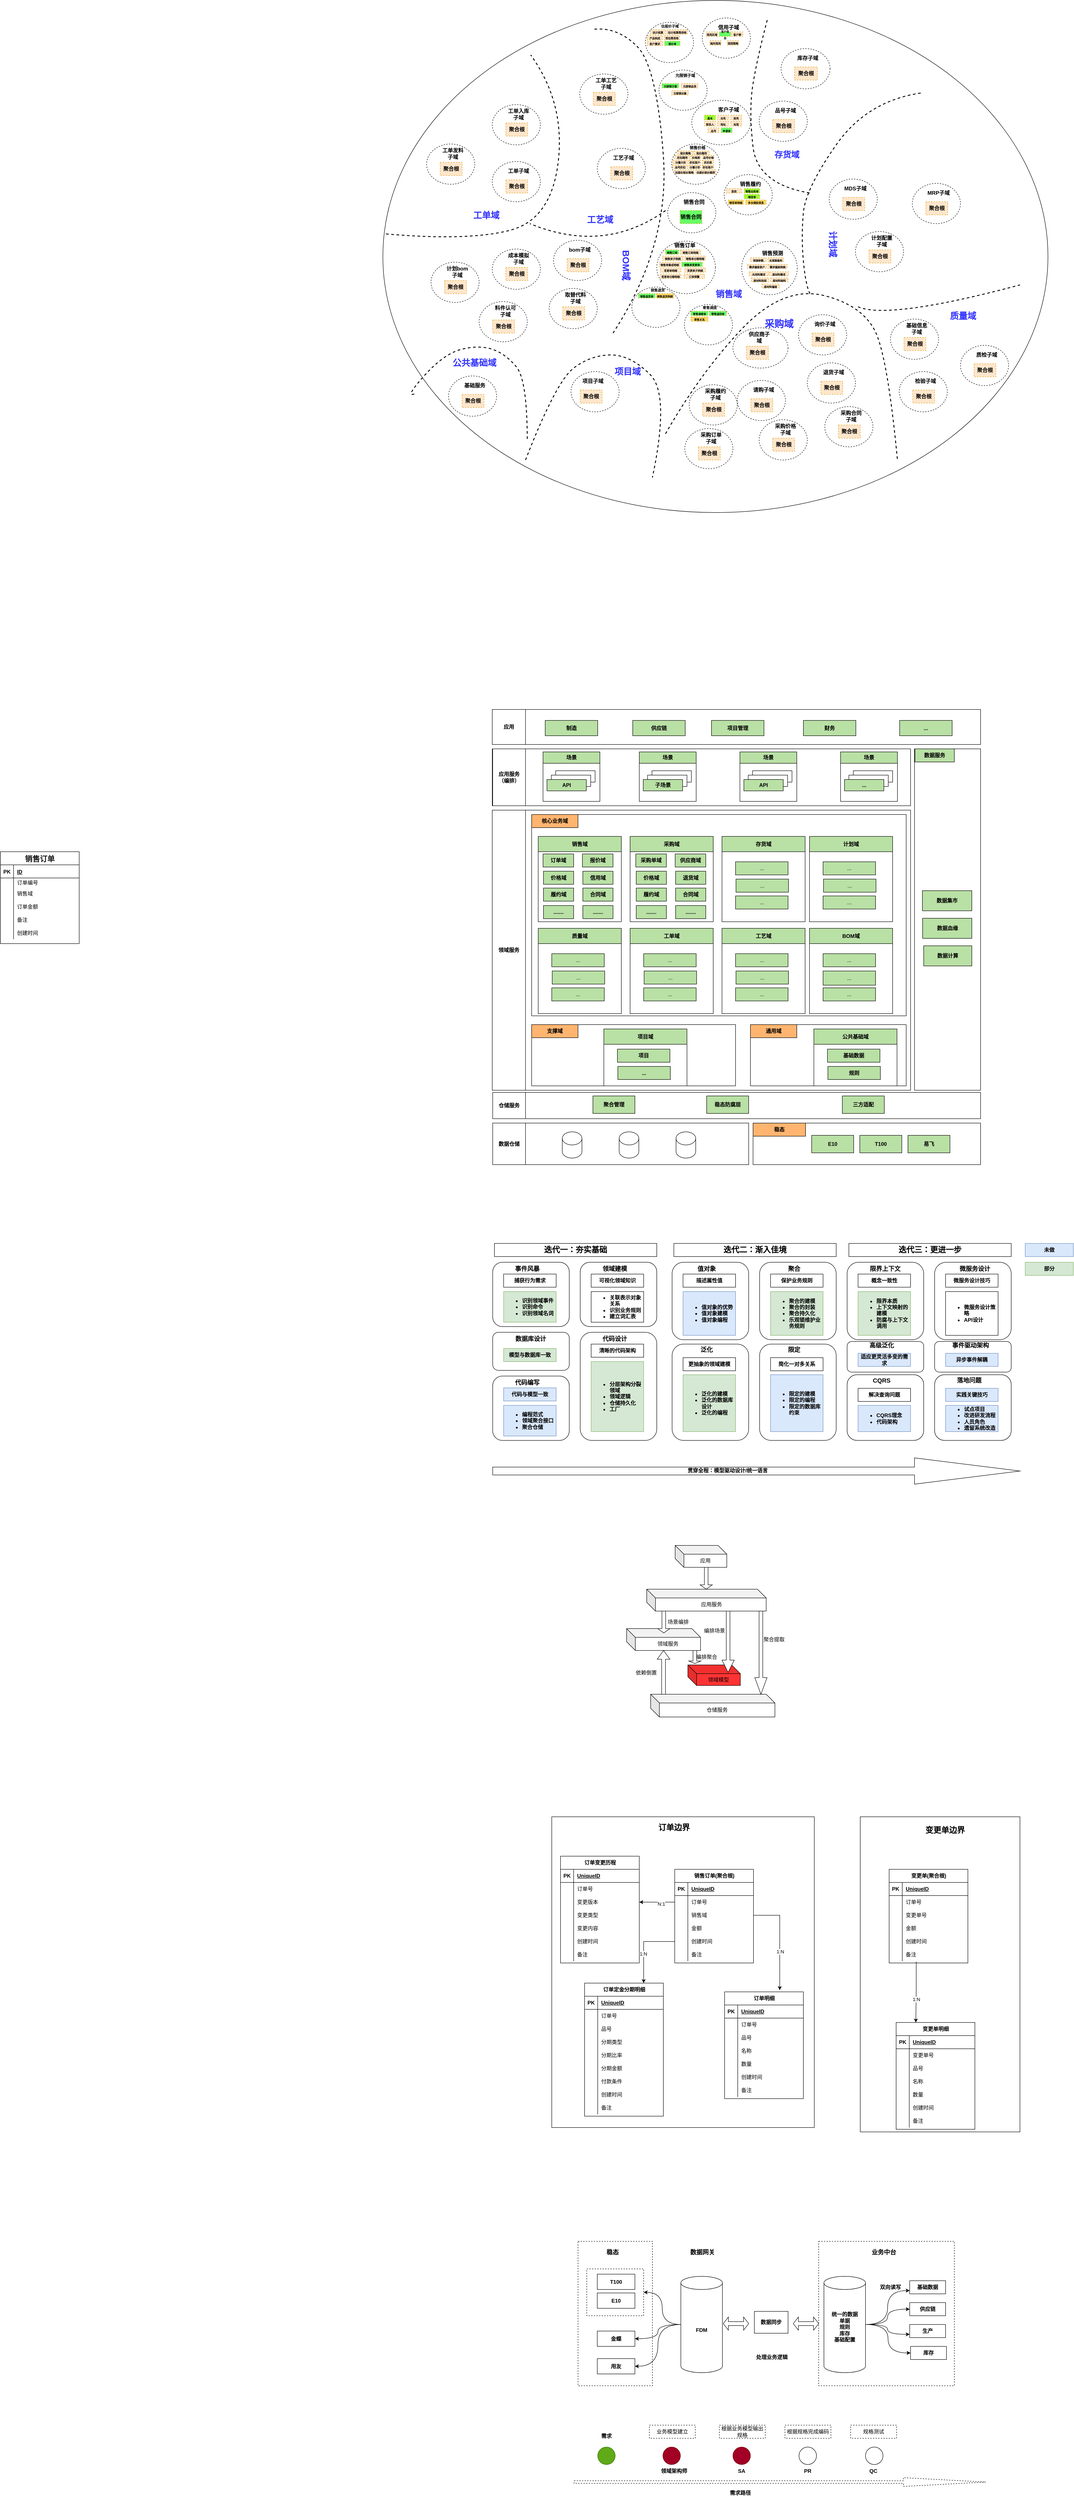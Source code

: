 <mxfile version="24.5.2" type="github">
  <diagram name="第 1 页" id="gAhneNLGMRocs_wJU73B">
    <mxGraphModel dx="2901" dy="642" grid="1" gridSize="10" guides="1" tooltips="1" connect="1" arrows="1" fold="1" page="1" pageScale="1" pageWidth="827" pageHeight="1169" math="0" shadow="0">
      <root>
        <mxCell id="0" />
        <mxCell id="1" parent="0" />
        <mxCell id="26JajSw5T1vWeQq9mjoQ-28" value="" style="rounded=0;whiteSpace=wrap;html=1;dashed=1;fontStyle=1" parent="1" vertex="1">
          <mxGeometry x="670" y="5130" width="310" height="330" as="geometry" />
        </mxCell>
        <mxCell id="26JajSw5T1vWeQq9mjoQ-27" value="" style="rounded=0;whiteSpace=wrap;html=1;dashed=1;fontStyle=1" parent="1" vertex="1">
          <mxGeometry x="120" y="5130" width="170" height="330" as="geometry" />
        </mxCell>
        <mxCell id="26JajSw5T1vWeQq9mjoQ-22" value="" style="rounded=0;whiteSpace=wrap;html=1;dashed=1;fontStyle=1" parent="1" vertex="1">
          <mxGeometry x="140" y="5193" width="130" height="107" as="geometry" />
        </mxCell>
        <mxCell id="H9D_z9iKsGwFIpaNpuzp-193" value="" style="rounded=0;whiteSpace=wrap;html=1;" parent="1" vertex="1">
          <mxGeometry x="765" y="4160" width="365" height="720" as="geometry" />
        </mxCell>
        <mxCell id="H9D_z9iKsGwFIpaNpuzp-192" value="" style="rounded=0;whiteSpace=wrap;html=1;" parent="1" vertex="1">
          <mxGeometry x="60" y="4160" width="600" height="710" as="geometry" />
        </mxCell>
        <mxCell id="482s2hT17r3MAT0nb4I--24" value="" style="ellipse;whiteSpace=wrap;html=1;" parent="1" vertex="1">
          <mxGeometry x="-326" y="10" width="1520" height="1170" as="geometry" />
        </mxCell>
        <mxCell id="hdW6q1p-CXDspa1HK1I6-21" value="" style="rounded=0;whiteSpace=wrap;html=1;" parent="1" vertex="1">
          <mxGeometry x="-76" y="1860" width="956" height="640" as="geometry" />
        </mxCell>
        <mxCell id="hdW6q1p-CXDspa1HK1I6-16" value="" style="rounded=0;whiteSpace=wrap;html=1;" parent="1" vertex="1">
          <mxGeometry x="14" y="1870" width="856" height="460" as="geometry" />
        </mxCell>
        <mxCell id="hdW6q1p-CXDspa1HK1I6-124" value="" style="rounded=0;whiteSpace=wrap;html=1;" parent="1" vertex="1">
          <mxGeometry x="29" y="1920" width="190" height="195" as="geometry" />
        </mxCell>
        <mxCell id="hdW6q1p-CXDspa1HK1I6-30" value="" style="rounded=0;whiteSpace=wrap;html=1;" parent="1" vertex="1">
          <mxGeometry x="-76" y="1720" width="956" height="130" as="geometry" />
        </mxCell>
        <mxCell id="hdW6q1p-CXDspa1HK1I6-13" value="" style="rounded=0;whiteSpace=wrap;html=1;" parent="1" vertex="1">
          <mxGeometry x="14" y="2350" width="466" height="140" as="geometry" />
        </mxCell>
        <mxCell id="hdW6q1p-CXDspa1HK1I6-9" value="" style="rounded=0;whiteSpace=wrap;html=1;" parent="1" vertex="1">
          <mxGeometry x="-75" y="2505" width="1115" height="60" as="geometry" />
        </mxCell>
        <mxCell id="z-uqwMR72b3MVvRLqWOY-53" value="" style="curved=1;endArrow=none;html=1;dashed=1;endFill=0;strokeWidth=2;fontStyle=1;exitX=0.005;exitY=0.406;exitDx=0;exitDy=0;exitPerimeter=0;" parent="1" edge="1">
          <mxGeometry width="50" height="50" relative="1" as="geometry">
            <mxPoint x="-318.8" y="543.44" as="sourcePoint" />
            <mxPoint x="11.847" y="134.539" as="targetPoint" />
            <Array as="points">
              <mxPoint x="-130" y="560" />
              <mxPoint x="60" y="510" />
              <mxPoint x="90" y="243" />
            </Array>
          </mxGeometry>
        </mxCell>
        <mxCell id="z-uqwMR72b3MVvRLqWOY-54" value="" style="curved=1;endArrow=none;html=1;dashed=1;endFill=0;strokeWidth=2;fontStyle=1;" parent="1" edge="1">
          <mxGeometry width="50" height="50" relative="1" as="geometry">
            <mxPoint x="320" y="1000" as="sourcePoint" />
            <mxPoint x="850" y="1060" as="targetPoint" />
            <Array as="points">
              <mxPoint x="400" y="860" />
              <mxPoint x="590" y="660" />
              <mxPoint x="780" y="710" />
              <mxPoint x="830" y="850" />
            </Array>
          </mxGeometry>
        </mxCell>
        <mxCell id="z-uqwMR72b3MVvRLqWOY-55" value="" style="curved=1;endArrow=none;html=1;dashed=1;endFill=0;strokeWidth=2;fontStyle=1;" parent="1" edge="1">
          <mxGeometry width="50" height="50" relative="1" as="geometry">
            <mxPoint y="1060" as="sourcePoint" />
            <mxPoint x="290" y="1100" as="targetPoint" />
            <Array as="points">
              <mxPoint x="70" y="880" />
              <mxPoint x="150" y="820" />
              <mxPoint x="240" y="820" />
              <mxPoint x="330" y="910" />
            </Array>
          </mxGeometry>
        </mxCell>
        <mxCell id="z-uqwMR72b3MVvRLqWOY-56" value="" style="curved=1;endArrow=none;html=1;dashed=1;endFill=0;strokeWidth=2;fontStyle=1;" parent="1" edge="1">
          <mxGeometry width="50" height="50" relative="1" as="geometry">
            <mxPoint x="320" y="490" as="sourcePoint" />
            <mxPoint x="10" y="520" as="targetPoint" />
            <Array as="points">
              <mxPoint x="180" y="590" />
              <mxPoint x="10" y="520" />
            </Array>
          </mxGeometry>
        </mxCell>
        <mxCell id="z-uqwMR72b3MVvRLqWOY-57" value="" style="curved=1;endArrow=none;html=1;dashed=1;endFill=0;strokeWidth=2;entryX=1;entryY=0;entryDx=0;entryDy=0;" parent="1" edge="1">
          <mxGeometry width="50" height="50" relative="1" as="geometry">
            <mxPoint x="650" y="680" as="sourcePoint" />
            <mxPoint x="903.117" y="221.594" as="targetPoint" />
            <Array as="points">
              <mxPoint x="640" y="660" />
              <mxPoint x="630" y="550" />
              <mxPoint x="640" y="440" />
              <mxPoint x="780" y="240" />
            </Array>
          </mxGeometry>
        </mxCell>
        <mxCell id="z-uqwMR72b3MVvRLqWOY-58" value="" style="curved=1;endArrow=none;html=1;dashed=1;endFill=0;strokeWidth=2;endSize=4;entryX=0.334;entryY=0.029;entryDx=0;entryDy=0;entryPerimeter=0;" parent="1" edge="1">
          <mxGeometry width="50" height="50" relative="1" as="geometry">
            <mxPoint x="200" y="770" as="sourcePoint" />
            <mxPoint x="154.96" y="75.96" as="targetPoint" />
            <Array as="points">
              <mxPoint x="330" y="570" />
              <mxPoint x="300" y="160" />
              <mxPoint x="210" y="70" />
            </Array>
          </mxGeometry>
        </mxCell>
        <mxCell id="z-uqwMR72b3MVvRLqWOY-61" value="&lt;b&gt;&lt;font style=&quot;font-size: 22px&quot;&gt;采购域&lt;/font&gt;&lt;/b&gt;" style="text;html=1;align=center;verticalAlign=middle;resizable=0;points=[];autosize=1;strokeColor=none;fontSize=12;fontColor=#3333FF;" parent="1" vertex="1">
          <mxGeometry x="534" y="730" width="90" height="40" as="geometry" />
        </mxCell>
        <mxCell id="z-uqwMR72b3MVvRLqWOY-62" value="&lt;font style=&quot;font-size: 20px&quot;&gt;&lt;b&gt;项目域&lt;/b&gt;&lt;/font&gt;" style="text;html=1;align=center;verticalAlign=middle;resizable=0;points=[];autosize=1;strokeColor=none;fontSize=12;fontColor=#3333FF;" parent="1" vertex="1">
          <mxGeometry x="193" y="837" width="80" height="40" as="geometry" />
        </mxCell>
        <mxCell id="z-uqwMR72b3MVvRLqWOY-63" value="&lt;font style=&quot;font-size: 21px&quot;&gt;&lt;b&gt;BOM域&lt;/b&gt;&lt;/font&gt;" style="text;html=1;align=center;verticalAlign=middle;resizable=0;points=[];autosize=1;strokeColor=none;fontSize=12;rotation=90;fontColor=#3333FF;" parent="1" vertex="1">
          <mxGeometry x="185" y="595" width="90" height="40" as="geometry" />
        </mxCell>
        <mxCell id="z-uqwMR72b3MVvRLqWOY-64" value="&lt;font style=&quot;font-size: 20px&quot; color=&quot;#3333ff&quot;&gt;&lt;b&gt;计划域&lt;/b&gt;&lt;/font&gt;" style="text;html=1;align=center;verticalAlign=middle;resizable=0;points=[];autosize=1;strokeColor=none;fontSize=12;rotation=90;" parent="1" vertex="1">
          <mxGeometry x="663" y="547" width="80" height="40" as="geometry" />
        </mxCell>
        <mxCell id="z-uqwMR72b3MVvRLqWOY-65" value="&lt;font size=&quot;1&quot;&gt;&lt;b style=&quot;font-size: 20px&quot;&gt;销售域&lt;/b&gt;&lt;/font&gt;" style="text;html=1;align=center;verticalAlign=middle;resizable=0;points=[];autosize=1;strokeColor=none;fontSize=12;fontColor=#3333FF;" parent="1" vertex="1">
          <mxGeometry x="424" y="660" width="80" height="40" as="geometry" />
        </mxCell>
        <mxCell id="z-uqwMR72b3MVvRLqWOY-67" value="&lt;font size=&quot;1&quot;&gt;&lt;b style=&quot;font-size: 20px&quot;&gt;工单域&lt;/b&gt;&lt;/font&gt;" style="text;html=1;align=center;verticalAlign=middle;resizable=0;points=[];autosize=1;strokeColor=none;fontSize=12;fontColor=#3333FF;" parent="1" vertex="1">
          <mxGeometry x="-130" y="480" width="80" height="40" as="geometry" />
        </mxCell>
        <mxCell id="z-uqwMR72b3MVvRLqWOY-77" value="" style="ellipse;whiteSpace=wrap;html=1;gradientColor=#ffffff;dashed=1;fontStyle=1" parent="1" vertex="1">
          <mxGeometry x="274" y="60" width="110" height="92" as="geometry" />
        </mxCell>
        <mxCell id="z-uqwMR72b3MVvRLqWOY-78" value="&lt;font style=&quot;font-size: 6px;&quot;&gt;估计核算&lt;/font&gt;" style="rounded=0;whiteSpace=wrap;html=1;dashed=1;fillColor=#ffe6cc;strokeColor=#d79b00;fontStyle=1;fontSize=12;" parent="1" vertex="1">
          <mxGeometry x="285" y="77" width="35" height="10" as="geometry" />
        </mxCell>
        <mxCell id="z-uqwMR72b3MVvRLqWOY-81" value="&lt;b&gt;&lt;font style=&quot;font-size: 8px;&quot;&gt;估报价子域&lt;/font&gt;&lt;/b&gt;" style="text;html=1;strokeColor=none;fillColor=none;align=center;verticalAlign=middle;whiteSpace=wrap;rounded=0;" parent="1" vertex="1">
          <mxGeometry x="300" y="58" width="60" height="20" as="geometry" />
        </mxCell>
        <mxCell id="z-uqwMR72b3MVvRLqWOY-84" value="" style="curved=1;endArrow=none;html=1;dashed=1;endFill=0;strokeWidth=2;" parent="1" edge="1">
          <mxGeometry width="50" height="50" relative="1" as="geometry">
            <mxPoint x="760" y="710" as="sourcePoint" />
            <mxPoint x="1130" y="660" as="targetPoint" />
            <Array as="points">
              <mxPoint x="830" y="740" />
            </Array>
          </mxGeometry>
        </mxCell>
        <mxCell id="z-uqwMR72b3MVvRLqWOY-87" value="&lt;font style=&quot;font-size: 20px&quot;&gt;&lt;b&gt;质量域&lt;/b&gt;&lt;/font&gt;" style="text;html=1;strokeColor=none;fillColor=none;align=center;verticalAlign=middle;whiteSpace=wrap;rounded=0;fontColor=#3333FF;" parent="1" vertex="1">
          <mxGeometry x="950" y="720" width="100" height="20" as="geometry" />
        </mxCell>
        <mxCell id="z-uqwMR72b3MVvRLqWOY-115" value="" style="curved=1;endArrow=none;html=1;dashed=1;strokeWidth=2;endFill=0;exitX=0.61;exitY=0.012;exitDx=0;exitDy=0;exitPerimeter=0;" parent="1" edge="1">
          <mxGeometry width="50" height="50" relative="1" as="geometry">
            <mxPoint x="552.4" y="54.88" as="sourcePoint" />
            <mxPoint x="650" y="450" as="targetPoint" />
            <Array as="points">
              <mxPoint x="530" y="140" />
              <mxPoint x="510" y="260" />
              <mxPoint x="530" y="430" />
            </Array>
          </mxGeometry>
        </mxCell>
        <mxCell id="z-uqwMR72b3MVvRLqWOY-116" value="&lt;font style=&quot;font-size: 19px&quot; color=&quot;#3333ff&quot;&gt;&lt;b&gt;存货域&lt;/b&gt;&lt;/font&gt;" style="text;html=1;strokeColor=none;fillColor=none;align=center;verticalAlign=middle;whiteSpace=wrap;rounded=0;" parent="1" vertex="1">
          <mxGeometry x="555" y="353" width="85" height="20" as="geometry" />
        </mxCell>
        <mxCell id="z-uqwMR72b3MVvRLqWOY-169" value="" style="ellipse;whiteSpace=wrap;html=1;gradientColor=#ffffff;dashed=1;fontStyle=1" parent="1" vertex="1">
          <mxGeometry x="404" y="50" width="110" height="92" as="geometry" />
        </mxCell>
        <mxCell id="z-uqwMR72b3MVvRLqWOY-170" value="&lt;font style=&quot;font-size: 6px;&quot;&gt;信用区域&lt;/font&gt;" style="rounded=0;whiteSpace=wrap;html=1;dashed=1;fillColor=#ffe6cc;strokeColor=#d79b00;fontStyle=1;fontSize=12;" parent="1" vertex="1">
          <mxGeometry x="413" y="82" width="26" height="10" as="geometry" />
        </mxCell>
        <mxCell id="z-uqwMR72b3MVvRLqWOY-171" value="&lt;b&gt;信用子域&lt;/b&gt;" style="text;html=1;strokeColor=none;fillColor=none;align=center;verticalAlign=middle;whiteSpace=wrap;rounded=0;" parent="1" vertex="1">
          <mxGeometry x="434" y="62" width="60" height="20" as="geometry" />
        </mxCell>
        <mxCell id="z-uqwMR72b3MVvRLqWOY-172" value="" style="ellipse;whiteSpace=wrap;html=1;gradientColor=#ffffff;dashed=1;fontStyle=1" parent="1" vertex="1">
          <mxGeometry x="305" y="169" width="110" height="92" as="geometry" />
        </mxCell>
        <mxCell id="z-uqwMR72b3MVvRLqWOY-173" value="&lt;font style=&quot;font-size: 6px;&quot;&gt;允限销方案&lt;/font&gt;" style="rounded=0;whiteSpace=wrap;html=1;dashed=1;fillColor=#66FF66;strokeColor=#d79b00;fontStyle=1;fontSize=12;" parent="1" vertex="1">
          <mxGeometry x="312" y="200" width="38" height="10" as="geometry" />
        </mxCell>
        <mxCell id="z-uqwMR72b3MVvRLqWOY-174" value="&lt;b&gt;&lt;font style=&quot;font-size: 9px;&quot;&gt;允限销子域&lt;/font&gt;&lt;/b&gt;" style="text;html=1;strokeColor=none;fillColor=none;align=center;verticalAlign=middle;whiteSpace=wrap;rounded=0;" parent="1" vertex="1">
          <mxGeometry x="335" y="171" width="60" height="20" as="geometry" />
        </mxCell>
        <mxCell id="z-uqwMR72b3MVvRLqWOY-175" value="" style="ellipse;whiteSpace=wrap;html=1;gradientColor=#ffffff;dashed=1;fontStyle=1" parent="1" vertex="1">
          <mxGeometry x="380" y="238" width="134" height="102" as="geometry" />
        </mxCell>
        <mxCell id="z-uqwMR72b3MVvRLqWOY-176" value="&lt;span style=&quot;font-size: 6px;&quot;&gt;业务&lt;/span&gt;" style="rounded=0;whiteSpace=wrap;html=1;dashed=1;fillColor=#ffe6cc;strokeColor=#d79b00;fontStyle=1;fontSize=12;" parent="1" vertex="1">
          <mxGeometry x="439" y="272" width="25" height="11" as="geometry" />
        </mxCell>
        <mxCell id="z-uqwMR72b3MVvRLqWOY-177" value="&lt;b&gt;客户子域&lt;/b&gt;" style="text;html=1;strokeColor=none;fillColor=none;align=center;verticalAlign=middle;whiteSpace=wrap;rounded=0;" parent="1" vertex="1">
          <mxGeometry x="434" y="250" width="60" height="20" as="geometry" />
        </mxCell>
        <mxCell id="z-uqwMR72b3MVvRLqWOY-178" value="" style="ellipse;whiteSpace=wrap;html=1;gradientColor=#ffffff;dashed=1;fontStyle=1" parent="1" vertex="1">
          <mxGeometry x="334" y="338" width="110" height="92" as="geometry" />
        </mxCell>
        <mxCell id="z-uqwMR72b3MVvRLqWOY-179" value="&lt;font style=&quot;font-size: 6px;&quot;&gt;取价策略&lt;/font&gt;" style="rounded=0;whiteSpace=wrap;html=1;dashed=1;fillColor=#ffe6cc;strokeColor=#d79b00;fontStyle=1;fontSize=12;" parent="1" vertex="1">
          <mxGeometry x="348" y="354" width="35" height="8" as="geometry" />
        </mxCell>
        <mxCell id="z-uqwMR72b3MVvRLqWOY-180" value="&lt;b&gt;&lt;font style=&quot;font-size: 9px;&quot;&gt;销售价格&lt;/font&gt;&lt;/b&gt;" style="text;html=1;strokeColor=none;fillColor=none;align=center;verticalAlign=middle;whiteSpace=wrap;rounded=0;" parent="1" vertex="1">
          <mxGeometry x="363" y="336" width="60" height="20" as="geometry" />
        </mxCell>
        <mxCell id="z-uqwMR72b3MVvRLqWOY-181" value="" style="ellipse;whiteSpace=wrap;html=1;gradientColor=#ffffff;dashed=1;fontStyle=1" parent="1" vertex="1">
          <mxGeometry x="454" y="408" width="110" height="92" as="geometry" />
        </mxCell>
        <mxCell id="z-uqwMR72b3MVvRLqWOY-182" value="&lt;font style=&quot;font-size: 6px;&quot;&gt;签收&lt;/font&gt;" style="rounded=0;whiteSpace=wrap;html=1;dashed=1;fillColor=#ffe6cc;strokeColor=#d79b00;fontStyle=1;fontSize=12;" parent="1" vertex="1">
          <mxGeometry x="459" y="440" width="35" height="10" as="geometry" />
        </mxCell>
        <mxCell id="z-uqwMR72b3MVvRLqWOY-183" value="&lt;b&gt;销售履约&lt;/b&gt;" style="text;html=1;strokeColor=none;fillColor=none;align=center;verticalAlign=middle;whiteSpace=wrap;rounded=0;" parent="1" vertex="1">
          <mxGeometry x="484" y="420" width="60" height="20" as="geometry" />
        </mxCell>
        <mxCell id="z-uqwMR72b3MVvRLqWOY-184" value="" style="ellipse;whiteSpace=wrap;html=1;gradientColor=#ffffff;dashed=1;fontStyle=1" parent="1" vertex="1">
          <mxGeometry x="325" y="449" width="110" height="92" as="geometry" />
        </mxCell>
        <mxCell id="z-uqwMR72b3MVvRLqWOY-185" value="销售合同" style="rounded=0;whiteSpace=wrap;html=1;dashed=1;fillColor=#66FF66;strokeColor=#d79b00;fontStyle=1;fontSize=12;" parent="1" vertex="1">
          <mxGeometry x="353" y="490" width="50" height="30" as="geometry" />
        </mxCell>
        <mxCell id="z-uqwMR72b3MVvRLqWOY-186" value="&lt;b&gt;销售合同&lt;/b&gt;" style="text;html=1;strokeColor=none;fillColor=none;align=center;verticalAlign=middle;whiteSpace=wrap;rounded=0;" parent="1" vertex="1">
          <mxGeometry x="355" y="461" width="60" height="20" as="geometry" />
        </mxCell>
        <mxCell id="z-uqwMR72b3MVvRLqWOY-187" value="" style="ellipse;whiteSpace=wrap;html=1;gradientColor=#ffffff;dashed=1;fontStyle=1" parent="1" vertex="1">
          <mxGeometry x="494" y="560.5" width="127" height="122" as="geometry" />
        </mxCell>
        <mxCell id="z-uqwMR72b3MVvRLqWOY-188" value="&lt;span style=&quot;font-size: 6px;&quot;&gt;预测参数&lt;/span&gt;" style="rounded=0;whiteSpace=wrap;html=1;dashed=1;fillColor=#ffe6cc;strokeColor=#d79b00;fontStyle=1;fontSize=12;" parent="1" vertex="1">
          <mxGeometry x="514" y="598" width="36" height="9" as="geometry" />
        </mxCell>
        <mxCell id="z-uqwMR72b3MVvRLqWOY-189" value="&lt;b&gt;销售预测&lt;/b&gt;" style="text;html=1;strokeColor=none;fillColor=none;align=center;verticalAlign=middle;whiteSpace=wrap;rounded=0;" parent="1" vertex="1">
          <mxGeometry x="534" y="578" width="61" height="19" as="geometry" />
        </mxCell>
        <mxCell id="z-uqwMR72b3MVvRLqWOY-190" value="" style="ellipse;whiteSpace=wrap;html=1;gradientColor=#ffffff;dashed=1;fontStyle=1" parent="1" vertex="1">
          <mxGeometry x="300" y="560" width="134" height="120" as="geometry" />
        </mxCell>
        <mxCell id="z-uqwMR72b3MVvRLqWOY-191" value="&lt;font style=&quot;font-size: 6px;&quot;&gt;销售订单&lt;/font&gt;" style="rounded=0;whiteSpace=wrap;html=1;dashed=1;fillColor=#66FF66;strokeColor=#d79b00;fontStyle=1;fontSize=12;" parent="1" vertex="1">
          <mxGeometry x="320" y="580" width="30" height="10" as="geometry" />
        </mxCell>
        <mxCell id="z-uqwMR72b3MVvRLqWOY-192" value="&lt;b&gt;销售订单&lt;/b&gt;" style="text;html=1;strokeColor=none;fillColor=none;align=center;verticalAlign=middle;whiteSpace=wrap;rounded=0;" parent="1" vertex="1">
          <mxGeometry x="334" y="560" width="60" height="20" as="geometry" />
        </mxCell>
        <mxCell id="z-uqwMR72b3MVvRLqWOY-193" value="" style="ellipse;whiteSpace=wrap;html=1;gradientColor=#ffffff;dashed=1;fontStyle=1" parent="1" vertex="1">
          <mxGeometry x="474" y="758" width="126" height="92" as="geometry" />
        </mxCell>
        <mxCell id="z-uqwMR72b3MVvRLqWOY-194" value="聚合根" style="rounded=0;whiteSpace=wrap;html=1;dashed=1;fillColor=#ffe6cc;strokeColor=#d79b00;fontStyle=1;fontSize=12;" parent="1" vertex="1">
          <mxGeometry x="505" y="800" width="50" height="30" as="geometry" />
        </mxCell>
        <mxCell id="z-uqwMR72b3MVvRLqWOY-195" value="&lt;b&gt;供应商子域&lt;/b&gt;" style="text;html=1;strokeColor=none;fillColor=none;align=center;verticalAlign=middle;whiteSpace=wrap;rounded=0;" parent="1" vertex="1">
          <mxGeometry x="504" y="770" width="60" height="20" as="geometry" />
        </mxCell>
        <mxCell id="z-uqwMR72b3MVvRLqWOY-196" value="" style="ellipse;whiteSpace=wrap;html=1;gradientColor=#ffffff;dashed=1;fontStyle=1" parent="1" vertex="1">
          <mxGeometry x="624" y="728" width="110" height="92" as="geometry" />
        </mxCell>
        <mxCell id="z-uqwMR72b3MVvRLqWOY-197" value="聚合根" style="rounded=0;whiteSpace=wrap;html=1;dashed=1;fillColor=#ffe6cc;strokeColor=#d79b00;fontStyle=1;fontSize=12;" parent="1" vertex="1">
          <mxGeometry x="655" y="770" width="50" height="30" as="geometry" />
        </mxCell>
        <mxCell id="z-uqwMR72b3MVvRLqWOY-198" value="&lt;b&gt;询价子域&lt;/b&gt;" style="text;html=1;strokeColor=none;fillColor=none;align=center;verticalAlign=middle;whiteSpace=wrap;rounded=0;" parent="1" vertex="1">
          <mxGeometry x="654" y="740" width="60" height="20" as="geometry" />
        </mxCell>
        <mxCell id="z-uqwMR72b3MVvRLqWOY-199" value="" style="ellipse;whiteSpace=wrap;html=1;gradientColor=#ffffff;dashed=1;fontStyle=1" parent="1" vertex="1">
          <mxGeometry x="484" y="878" width="110" height="92" as="geometry" />
        </mxCell>
        <mxCell id="z-uqwMR72b3MVvRLqWOY-200" value="聚合根" style="rounded=0;whiteSpace=wrap;html=1;dashed=1;fillColor=#ffe6cc;strokeColor=#d79b00;fontStyle=1;fontSize=12;" parent="1" vertex="1">
          <mxGeometry x="515" y="920" width="50" height="30" as="geometry" />
        </mxCell>
        <mxCell id="z-uqwMR72b3MVvRLqWOY-201" value="&lt;b&gt;请购子域&lt;/b&gt;" style="text;html=1;strokeColor=none;fillColor=none;align=center;verticalAlign=middle;whiteSpace=wrap;rounded=0;" parent="1" vertex="1">
          <mxGeometry x="514" y="890" width="60" height="20" as="geometry" />
        </mxCell>
        <mxCell id="z-uqwMR72b3MVvRLqWOY-204" value="" style="ellipse;whiteSpace=wrap;html=1;gradientColor=#ffffff;dashed=1;fontStyle=1" parent="1" vertex="1">
          <mxGeometry x="644" y="838" width="110" height="92" as="geometry" />
        </mxCell>
        <mxCell id="z-uqwMR72b3MVvRLqWOY-205" value="聚合根" style="rounded=0;whiteSpace=wrap;html=1;dashed=1;fillColor=#ffe6cc;strokeColor=#d79b00;fontStyle=1;fontSize=12;" parent="1" vertex="1">
          <mxGeometry x="675" y="880" width="50" height="30" as="geometry" />
        </mxCell>
        <mxCell id="z-uqwMR72b3MVvRLqWOY-206" value="&lt;b&gt;退货子域&lt;/b&gt;" style="text;html=1;strokeColor=none;fillColor=none;align=center;verticalAlign=middle;whiteSpace=wrap;rounded=0;" parent="1" vertex="1">
          <mxGeometry x="674" y="850" width="60" height="20" as="geometry" />
        </mxCell>
        <mxCell id="z-uqwMR72b3MVvRLqWOY-207" value="" style="ellipse;whiteSpace=wrap;html=1;gradientColor=#ffffff;dashed=1;fontStyle=1" parent="1" vertex="1">
          <mxGeometry x="534" y="968" width="110" height="92" as="geometry" />
        </mxCell>
        <mxCell id="z-uqwMR72b3MVvRLqWOY-208" value="聚合根" style="rounded=0;whiteSpace=wrap;html=1;dashed=1;fillColor=#ffe6cc;strokeColor=#d79b00;fontStyle=1;fontSize=12;" parent="1" vertex="1">
          <mxGeometry x="565" y="1010" width="50" height="30" as="geometry" />
        </mxCell>
        <mxCell id="z-uqwMR72b3MVvRLqWOY-209" value="&lt;b&gt;采购价格子域&lt;/b&gt;" style="text;html=1;strokeColor=none;fillColor=none;align=center;verticalAlign=middle;whiteSpace=wrap;rounded=0;" parent="1" vertex="1">
          <mxGeometry x="564" y="980" width="60" height="20" as="geometry" />
        </mxCell>
        <mxCell id="z-uqwMR72b3MVvRLqWOY-210" value="" style="ellipse;whiteSpace=wrap;html=1;gradientColor=#ffffff;dashed=1;fontStyle=1" parent="1" vertex="1">
          <mxGeometry x="684" y="938" width="110" height="92" as="geometry" />
        </mxCell>
        <mxCell id="z-uqwMR72b3MVvRLqWOY-211" value="聚合根" style="rounded=0;whiteSpace=wrap;html=1;dashed=1;fillColor=#ffe6cc;strokeColor=#d79b00;fontStyle=1;fontSize=12;" parent="1" vertex="1">
          <mxGeometry x="715" y="980" width="50" height="30" as="geometry" />
        </mxCell>
        <mxCell id="z-uqwMR72b3MVvRLqWOY-212" value="&lt;b&gt;采购合同子域&lt;/b&gt;" style="text;html=1;strokeColor=none;fillColor=none;align=center;verticalAlign=middle;whiteSpace=wrap;rounded=0;" parent="1" vertex="1">
          <mxGeometry x="714" y="950" width="60" height="20" as="geometry" />
        </mxCell>
        <mxCell id="z-uqwMR72b3MVvRLqWOY-213" value="" style="ellipse;whiteSpace=wrap;html=1;gradientColor=#ffffff;dashed=1;fontStyle=1" parent="1" vertex="1">
          <mxGeometry x="374" y="888" width="110" height="92" as="geometry" />
        </mxCell>
        <mxCell id="z-uqwMR72b3MVvRLqWOY-214" value="聚合根" style="rounded=0;whiteSpace=wrap;html=1;dashed=1;fillColor=#ffe6cc;strokeColor=#d79b00;fontStyle=1;fontSize=12;" parent="1" vertex="1">
          <mxGeometry x="405" y="930" width="50" height="30" as="geometry" />
        </mxCell>
        <mxCell id="z-uqwMR72b3MVvRLqWOY-215" value="&lt;b&gt;采购履约子域&lt;/b&gt;" style="text;html=1;strokeColor=none;fillColor=none;align=center;verticalAlign=middle;whiteSpace=wrap;rounded=0;" parent="1" vertex="1">
          <mxGeometry x="404" y="900" width="60" height="20" as="geometry" />
        </mxCell>
        <mxCell id="z-uqwMR72b3MVvRLqWOY-216" value="" style="ellipse;whiteSpace=wrap;html=1;gradientColor=#ffffff;dashed=1;fontStyle=1" parent="1" vertex="1">
          <mxGeometry x="364" y="988" width="110" height="92" as="geometry" />
        </mxCell>
        <mxCell id="z-uqwMR72b3MVvRLqWOY-217" value="聚合根" style="rounded=0;whiteSpace=wrap;html=1;dashed=1;fillColor=#ffe6cc;strokeColor=#d79b00;fontStyle=1;fontSize=12;" parent="1" vertex="1">
          <mxGeometry x="395" y="1030" width="50" height="30" as="geometry" />
        </mxCell>
        <mxCell id="z-uqwMR72b3MVvRLqWOY-218" value="&lt;b&gt;采购订单子域&lt;/b&gt;" style="text;html=1;strokeColor=none;fillColor=none;align=center;verticalAlign=middle;whiteSpace=wrap;rounded=0;" parent="1" vertex="1">
          <mxGeometry x="394" y="1000" width="60" height="20" as="geometry" />
        </mxCell>
        <mxCell id="z-uqwMR72b3MVvRLqWOY-219" value="&lt;font size=&quot;1&quot;&gt;&lt;b style=&quot;font-size: 20px&quot;&gt;工艺域&lt;/b&gt;&lt;/font&gt;" style="text;html=1;align=center;verticalAlign=middle;resizable=0;points=[];autosize=1;strokeColor=none;fontSize=12;fontColor=#3333FF;" parent="1" vertex="1">
          <mxGeometry x="130" y="490" width="80" height="40" as="geometry" />
        </mxCell>
        <mxCell id="z-uqwMR72b3MVvRLqWOY-220" value="" style="ellipse;whiteSpace=wrap;html=1;gradientColor=#ffffff;dashed=1;fontStyle=1" parent="1" vertex="1">
          <mxGeometry x="64" y="558" width="110" height="92" as="geometry" />
        </mxCell>
        <mxCell id="z-uqwMR72b3MVvRLqWOY-221" value="聚合根" style="rounded=0;whiteSpace=wrap;html=1;dashed=1;fillColor=#ffe6cc;strokeColor=#d79b00;fontStyle=1;fontSize=12;" parent="1" vertex="1">
          <mxGeometry x="95" y="600" width="50" height="30" as="geometry" />
        </mxCell>
        <mxCell id="z-uqwMR72b3MVvRLqWOY-222" value="&lt;b&gt;bom子域&lt;/b&gt;" style="text;html=1;strokeColor=none;fillColor=none;align=center;verticalAlign=middle;whiteSpace=wrap;rounded=0;" parent="1" vertex="1">
          <mxGeometry x="94" y="570" width="60" height="20" as="geometry" />
        </mxCell>
        <mxCell id="z-uqwMR72b3MVvRLqWOY-223" value="" style="ellipse;whiteSpace=wrap;html=1;gradientColor=#ffffff;dashed=1;fontStyle=1" parent="1" vertex="1">
          <mxGeometry x="54" y="668" width="110" height="92" as="geometry" />
        </mxCell>
        <mxCell id="z-uqwMR72b3MVvRLqWOY-224" value="聚合根" style="rounded=0;whiteSpace=wrap;html=1;dashed=1;fillColor=#ffe6cc;strokeColor=#d79b00;fontStyle=1;fontSize=12;" parent="1" vertex="1">
          <mxGeometry x="85" y="710" width="50" height="30" as="geometry" />
        </mxCell>
        <mxCell id="z-uqwMR72b3MVvRLqWOY-225" value="&lt;b&gt;取替代料子域&lt;/b&gt;" style="text;html=1;strokeColor=none;fillColor=none;align=center;verticalAlign=middle;whiteSpace=wrap;rounded=0;" parent="1" vertex="1">
          <mxGeometry x="84" y="680" width="60" height="20" as="geometry" />
        </mxCell>
        <mxCell id="z-uqwMR72b3MVvRLqWOY-226" value="" style="ellipse;whiteSpace=wrap;html=1;gradientColor=#ffffff;dashed=1;fontStyle=1" parent="1" vertex="1">
          <mxGeometry x="-76" y="578" width="110" height="92" as="geometry" />
        </mxCell>
        <mxCell id="z-uqwMR72b3MVvRLqWOY-227" value="聚合根" style="rounded=0;whiteSpace=wrap;html=1;dashed=1;fillColor=#ffe6cc;strokeColor=#d79b00;fontStyle=1;fontSize=12;" parent="1" vertex="1">
          <mxGeometry x="-45" y="620" width="50" height="30" as="geometry" />
        </mxCell>
        <mxCell id="z-uqwMR72b3MVvRLqWOY-228" value="&lt;b&gt;成本模拟子域&lt;/b&gt;" style="text;html=1;strokeColor=none;fillColor=none;align=center;verticalAlign=middle;whiteSpace=wrap;rounded=0;" parent="1" vertex="1">
          <mxGeometry x="-46" y="590" width="60" height="20" as="geometry" />
        </mxCell>
        <mxCell id="z-uqwMR72b3MVvRLqWOY-229" value="" style="ellipse;whiteSpace=wrap;html=1;gradientColor=#ffffff;dashed=1;fontStyle=1" parent="1" vertex="1">
          <mxGeometry x="-106" y="698" width="110" height="92" as="geometry" />
        </mxCell>
        <mxCell id="z-uqwMR72b3MVvRLqWOY-230" value="聚合根" style="rounded=0;whiteSpace=wrap;html=1;dashed=1;fillColor=#ffe6cc;strokeColor=#d79b00;fontStyle=1;fontSize=12;" parent="1" vertex="1">
          <mxGeometry x="-75" y="740" width="50" height="30" as="geometry" />
        </mxCell>
        <mxCell id="z-uqwMR72b3MVvRLqWOY-231" value="&lt;b&gt;料件认可子域&lt;/b&gt;" style="text;html=1;strokeColor=none;fillColor=none;align=center;verticalAlign=middle;whiteSpace=wrap;rounded=0;" parent="1" vertex="1">
          <mxGeometry x="-76" y="710" width="60" height="20" as="geometry" />
        </mxCell>
        <mxCell id="z-uqwMR72b3MVvRLqWOY-232" value="" style="ellipse;whiteSpace=wrap;html=1;gradientColor=#ffffff;dashed=1;fontStyle=1" parent="1" vertex="1">
          <mxGeometry x="-216" y="608" width="110" height="92" as="geometry" />
        </mxCell>
        <mxCell id="z-uqwMR72b3MVvRLqWOY-233" value="聚合根" style="rounded=0;whiteSpace=wrap;html=1;dashed=1;fillColor=#ffe6cc;strokeColor=#d79b00;fontStyle=1;fontSize=12;" parent="1" vertex="1">
          <mxGeometry x="-185" y="650" width="50" height="30" as="geometry" />
        </mxCell>
        <mxCell id="z-uqwMR72b3MVvRLqWOY-234" value="&lt;b&gt;计划bom子域&lt;/b&gt;" style="text;html=1;strokeColor=none;fillColor=none;align=center;verticalAlign=middle;whiteSpace=wrap;rounded=0;" parent="1" vertex="1">
          <mxGeometry x="-186" y="620" width="60" height="20" as="geometry" />
        </mxCell>
        <mxCell id="z-uqwMR72b3MVvRLqWOY-235" value="" style="ellipse;whiteSpace=wrap;html=1;gradientColor=#ffffff;dashed=1;fontStyle=1" parent="1" vertex="1">
          <mxGeometry x="-76" y="378" width="110" height="92" as="geometry" />
        </mxCell>
        <mxCell id="z-uqwMR72b3MVvRLqWOY-236" value="聚合根" style="rounded=0;whiteSpace=wrap;html=1;dashed=1;fillColor=#ffe6cc;strokeColor=#d79b00;fontStyle=1;fontSize=12;" parent="1" vertex="1">
          <mxGeometry x="-45" y="420" width="50" height="30" as="geometry" />
        </mxCell>
        <mxCell id="z-uqwMR72b3MVvRLqWOY-237" value="&lt;b&gt;工单子域&lt;/b&gt;" style="text;html=1;strokeColor=none;fillColor=none;align=center;verticalAlign=middle;whiteSpace=wrap;rounded=0;" parent="1" vertex="1">
          <mxGeometry x="-46" y="390" width="60" height="20" as="geometry" />
        </mxCell>
        <mxCell id="z-uqwMR72b3MVvRLqWOY-238" value="" style="ellipse;whiteSpace=wrap;html=1;gradientColor=#ffffff;dashed=1;fontStyle=1" parent="1" vertex="1">
          <mxGeometry x="-76" y="248" width="110" height="92" as="geometry" />
        </mxCell>
        <mxCell id="z-uqwMR72b3MVvRLqWOY-239" value="聚合根" style="rounded=0;whiteSpace=wrap;html=1;dashed=1;fillColor=#ffe6cc;strokeColor=#d79b00;fontStyle=1;fontSize=12;" parent="1" vertex="1">
          <mxGeometry x="-45" y="290" width="50" height="30" as="geometry" />
        </mxCell>
        <mxCell id="z-uqwMR72b3MVvRLqWOY-240" value="&lt;b&gt;工单入库子域&lt;/b&gt;" style="text;html=1;strokeColor=none;fillColor=none;align=center;verticalAlign=middle;whiteSpace=wrap;rounded=0;" parent="1" vertex="1">
          <mxGeometry x="-46" y="260" width="60" height="20" as="geometry" />
        </mxCell>
        <mxCell id="z-uqwMR72b3MVvRLqWOY-241" value="" style="ellipse;whiteSpace=wrap;html=1;gradientColor=#ffffff;dashed=1;fontStyle=1" parent="1" vertex="1">
          <mxGeometry x="-226" y="338" width="110" height="92" as="geometry" />
        </mxCell>
        <mxCell id="z-uqwMR72b3MVvRLqWOY-242" value="聚合根" style="rounded=0;whiteSpace=wrap;html=1;dashed=1;fillColor=#ffe6cc;strokeColor=#d79b00;fontStyle=1;fontSize=12;" parent="1" vertex="1">
          <mxGeometry x="-195" y="380" width="50" height="30" as="geometry" />
        </mxCell>
        <mxCell id="z-uqwMR72b3MVvRLqWOY-243" value="&lt;b&gt;工单发料子域&lt;/b&gt;" style="text;html=1;strokeColor=none;fillColor=none;align=center;verticalAlign=middle;whiteSpace=wrap;rounded=0;" parent="1" vertex="1">
          <mxGeometry x="-196" y="350" width="60" height="20" as="geometry" />
        </mxCell>
        <mxCell id="z-uqwMR72b3MVvRLqWOY-244" value="" style="ellipse;whiteSpace=wrap;html=1;gradientColor=#ffffff;dashed=1;fontStyle=1" parent="1" vertex="1">
          <mxGeometry x="164" y="348" width="110" height="92" as="geometry" />
        </mxCell>
        <mxCell id="z-uqwMR72b3MVvRLqWOY-245" value="聚合根" style="rounded=0;whiteSpace=wrap;html=1;dashed=1;fillColor=#ffe6cc;strokeColor=#d79b00;fontStyle=1;fontSize=12;" parent="1" vertex="1">
          <mxGeometry x="195" y="390" width="50" height="30" as="geometry" />
        </mxCell>
        <mxCell id="z-uqwMR72b3MVvRLqWOY-246" value="&lt;b&gt;工艺子域&lt;/b&gt;" style="text;html=1;strokeColor=none;fillColor=none;align=center;verticalAlign=middle;whiteSpace=wrap;rounded=0;" parent="1" vertex="1">
          <mxGeometry x="194" y="360" width="60" height="20" as="geometry" />
        </mxCell>
        <mxCell id="z-uqwMR72b3MVvRLqWOY-247" value="" style="ellipse;whiteSpace=wrap;html=1;gradientColor=#ffffff;dashed=1;fontStyle=1" parent="1" vertex="1">
          <mxGeometry x="124" y="178" width="110" height="92" as="geometry" />
        </mxCell>
        <mxCell id="z-uqwMR72b3MVvRLqWOY-248" value="聚合根" style="rounded=0;whiteSpace=wrap;html=1;dashed=1;fillColor=#ffe6cc;strokeColor=#d79b00;fontStyle=1;fontSize=12;" parent="1" vertex="1">
          <mxGeometry x="155" y="220" width="50" height="30" as="geometry" />
        </mxCell>
        <mxCell id="z-uqwMR72b3MVvRLqWOY-249" value="&lt;b&gt;工单工艺子域&lt;/b&gt;" style="text;html=1;strokeColor=none;fillColor=none;align=center;verticalAlign=middle;whiteSpace=wrap;rounded=0;" parent="1" vertex="1">
          <mxGeometry x="154" y="190" width="60" height="20" as="geometry" />
        </mxCell>
        <mxCell id="z-uqwMR72b3MVvRLqWOY-251" value="" style="ellipse;whiteSpace=wrap;html=1;gradientColor=#ffffff;dashed=1;fontStyle=1" parent="1" vertex="1">
          <mxGeometry x="694" y="418" width="110" height="92" as="geometry" />
        </mxCell>
        <mxCell id="z-uqwMR72b3MVvRLqWOY-252" value="聚合根" style="rounded=0;whiteSpace=wrap;html=1;dashed=1;fillColor=#ffe6cc;strokeColor=#d79b00;fontStyle=1;fontSize=12;" parent="1" vertex="1">
          <mxGeometry x="725" y="460" width="50" height="30" as="geometry" />
        </mxCell>
        <mxCell id="z-uqwMR72b3MVvRLqWOY-253" value="&lt;b&gt;MDS子域&lt;/b&gt;" style="text;html=1;strokeColor=none;fillColor=none;align=center;verticalAlign=middle;whiteSpace=wrap;rounded=0;" parent="1" vertex="1">
          <mxGeometry x="724" y="430" width="60" height="20" as="geometry" />
        </mxCell>
        <mxCell id="z-uqwMR72b3MVvRLqWOY-254" value="" style="ellipse;whiteSpace=wrap;html=1;gradientColor=#ffffff;dashed=1;fontStyle=1" parent="1" vertex="1">
          <mxGeometry x="754" y="538" width="110" height="92" as="geometry" />
        </mxCell>
        <mxCell id="z-uqwMR72b3MVvRLqWOY-255" value="聚合根" style="rounded=0;whiteSpace=wrap;html=1;dashed=1;fillColor=#ffe6cc;strokeColor=#d79b00;fontStyle=1;fontSize=12;" parent="1" vertex="1">
          <mxGeometry x="785" y="580" width="50" height="30" as="geometry" />
        </mxCell>
        <mxCell id="z-uqwMR72b3MVvRLqWOY-256" value="&lt;b&gt;计划配置子域&lt;/b&gt;" style="text;html=1;strokeColor=none;fillColor=none;align=center;verticalAlign=middle;whiteSpace=wrap;rounded=0;" parent="1" vertex="1">
          <mxGeometry x="784" y="550" width="60" height="20" as="geometry" />
        </mxCell>
        <mxCell id="z-uqwMR72b3MVvRLqWOY-257" value="" style="ellipse;whiteSpace=wrap;html=1;gradientColor=#ffffff;dashed=1;fontStyle=1" parent="1" vertex="1">
          <mxGeometry x="884" y="428" width="110" height="92" as="geometry" />
        </mxCell>
        <mxCell id="z-uqwMR72b3MVvRLqWOY-258" value="聚合根" style="rounded=0;whiteSpace=wrap;html=1;dashed=1;fillColor=#ffe6cc;strokeColor=#d79b00;fontStyle=1;fontSize=12;" parent="1" vertex="1">
          <mxGeometry x="915" y="470" width="50" height="30" as="geometry" />
        </mxCell>
        <mxCell id="z-uqwMR72b3MVvRLqWOY-259" value="&lt;b&gt;MRP子域&lt;/b&gt;" style="text;html=1;strokeColor=none;fillColor=none;align=center;verticalAlign=middle;whiteSpace=wrap;rounded=0;" parent="1" vertex="1">
          <mxGeometry x="914" y="440" width="60" height="20" as="geometry" />
        </mxCell>
        <mxCell id="z-uqwMR72b3MVvRLqWOY-260" value="" style="ellipse;whiteSpace=wrap;html=1;gradientColor=#ffffff;dashed=1;fontStyle=1" parent="1" vertex="1">
          <mxGeometry x="104" y="858" width="110" height="92" as="geometry" />
        </mxCell>
        <mxCell id="z-uqwMR72b3MVvRLqWOY-261" value="聚合根" style="rounded=0;whiteSpace=wrap;html=1;dashed=1;fillColor=#ffe6cc;strokeColor=#d79b00;fontStyle=1;fontSize=12;" parent="1" vertex="1">
          <mxGeometry x="125" y="900" width="50" height="30" as="geometry" />
        </mxCell>
        <mxCell id="z-uqwMR72b3MVvRLqWOY-262" value="&lt;b&gt;项目子域&lt;/b&gt;" style="text;html=1;strokeColor=none;fillColor=none;align=center;verticalAlign=middle;whiteSpace=wrap;rounded=0;" parent="1" vertex="1">
          <mxGeometry x="124" y="870" width="60" height="20" as="geometry" />
        </mxCell>
        <mxCell id="z-uqwMR72b3MVvRLqWOY-264" value="" style="curved=1;endArrow=none;html=1;dashed=1;endFill=0;strokeWidth=2;fontStyle=1;" parent="1" edge="1">
          <mxGeometry width="50" height="50" relative="1" as="geometry">
            <mxPoint x="-254.252" y="909.186" as="sourcePoint" />
            <mxPoint x="4" y="1017" as="targetPoint" />
            <Array as="points">
              <mxPoint x="-276" y="917" />
              <mxPoint x="-186" y="817" />
              <mxPoint x="-106" y="797" />
              <mxPoint x="-46" y="817" />
              <mxPoint x="4" y="877" />
            </Array>
          </mxGeometry>
        </mxCell>
        <mxCell id="z-uqwMR72b3MVvRLqWOY-266" value="&lt;font style=&quot;font-size: 20px&quot;&gt;&lt;b&gt;公共基础域&lt;/b&gt;&lt;/font&gt;" style="text;html=1;align=center;verticalAlign=middle;resizable=0;points=[];autosize=1;strokeColor=none;fontSize=12;fontColor=#3333FF;" parent="1" vertex="1">
          <mxGeometry x="-177" y="817" width="120" height="40" as="geometry" />
        </mxCell>
        <mxCell id="z-uqwMR72b3MVvRLqWOY-267" value="" style="ellipse;whiteSpace=wrap;html=1;gradientColor=#ffffff;dashed=1;fontStyle=1" parent="1" vertex="1">
          <mxGeometry x="-176" y="868" width="110" height="92" as="geometry" />
        </mxCell>
        <mxCell id="z-uqwMR72b3MVvRLqWOY-268" value="聚合根" style="rounded=0;whiteSpace=wrap;html=1;dashed=1;fillColor=#ffe6cc;strokeColor=#d79b00;fontStyle=1;fontSize=12;" parent="1" vertex="1">
          <mxGeometry x="-145" y="910" width="50" height="30" as="geometry" />
        </mxCell>
        <mxCell id="z-uqwMR72b3MVvRLqWOY-269" value="&lt;b&gt;基础服务&lt;/b&gt;" style="text;html=1;strokeColor=none;fillColor=none;align=center;verticalAlign=middle;whiteSpace=wrap;rounded=0;" parent="1" vertex="1">
          <mxGeometry x="-146" y="880" width="60" height="20" as="geometry" />
        </mxCell>
        <mxCell id="z-uqwMR72b3MVvRLqWOY-271" value="" style="ellipse;whiteSpace=wrap;html=1;gradientColor=#ffffff;dashed=1;fontStyle=1" parent="1" vertex="1">
          <mxGeometry x="534" y="240" width="110" height="92" as="geometry" />
        </mxCell>
        <mxCell id="z-uqwMR72b3MVvRLqWOY-272" value="聚合根" style="rounded=0;whiteSpace=wrap;html=1;dashed=1;fillColor=#ffe6cc;strokeColor=#d79b00;fontStyle=1;fontSize=12;" parent="1" vertex="1">
          <mxGeometry x="565" y="282" width="50" height="30" as="geometry" />
        </mxCell>
        <mxCell id="z-uqwMR72b3MVvRLqWOY-273" value="&lt;b&gt;品号子域&lt;/b&gt;" style="text;html=1;strokeColor=none;fillColor=none;align=center;verticalAlign=middle;whiteSpace=wrap;rounded=0;" parent="1" vertex="1">
          <mxGeometry x="564" y="252" width="60" height="20" as="geometry" />
        </mxCell>
        <mxCell id="z-uqwMR72b3MVvRLqWOY-274" value="" style="ellipse;whiteSpace=wrap;html=1;gradientColor=#ffffff;dashed=1;fontStyle=1" parent="1" vertex="1">
          <mxGeometry x="584" y="120" width="112" height="92" as="geometry" />
        </mxCell>
        <mxCell id="z-uqwMR72b3MVvRLqWOY-275" value="聚合根" style="rounded=0;whiteSpace=wrap;html=1;dashed=1;fillColor=#ffe6cc;strokeColor=#d79b00;fontStyle=1;fontSize=12;" parent="1" vertex="1">
          <mxGeometry x="615" y="162" width="52" height="30" as="geometry" />
        </mxCell>
        <mxCell id="z-uqwMR72b3MVvRLqWOY-276" value="&lt;b&gt;库存子域&lt;/b&gt;" style="text;html=1;strokeColor=none;fillColor=none;align=center;verticalAlign=middle;whiteSpace=wrap;rounded=0;" parent="1" vertex="1">
          <mxGeometry x="614" y="132" width="62" height="20" as="geometry" />
        </mxCell>
        <mxCell id="z-uqwMR72b3MVvRLqWOY-280" value="" style="ellipse;whiteSpace=wrap;html=1;gradientColor=#ffffff;dashed=1;fontStyle=1" parent="1" vertex="1">
          <mxGeometry x="834" y="738" width="110" height="92" as="geometry" />
        </mxCell>
        <mxCell id="z-uqwMR72b3MVvRLqWOY-281" value="聚合根" style="rounded=0;whiteSpace=wrap;html=1;dashed=1;fillColor=#ffe6cc;strokeColor=#d79b00;fontStyle=1;fontSize=12;" parent="1" vertex="1">
          <mxGeometry x="865" y="780" width="50" height="30" as="geometry" />
        </mxCell>
        <mxCell id="z-uqwMR72b3MVvRLqWOY-282" value="&lt;b&gt;基础信息子域&lt;/b&gt;" style="text;html=1;strokeColor=none;fillColor=none;align=center;verticalAlign=middle;whiteSpace=wrap;rounded=0;" parent="1" vertex="1">
          <mxGeometry x="864" y="750" width="60" height="20" as="geometry" />
        </mxCell>
        <mxCell id="z-uqwMR72b3MVvRLqWOY-283" value="" style="ellipse;whiteSpace=wrap;html=1;gradientColor=#ffffff;dashed=1;fontStyle=1" parent="1" vertex="1">
          <mxGeometry x="854" y="858" width="110" height="92" as="geometry" />
        </mxCell>
        <mxCell id="z-uqwMR72b3MVvRLqWOY-284" value="聚合根" style="rounded=0;whiteSpace=wrap;html=1;dashed=1;fillColor=#ffe6cc;strokeColor=#d79b00;fontStyle=1;fontSize=12;" parent="1" vertex="1">
          <mxGeometry x="885" y="900" width="50" height="30" as="geometry" />
        </mxCell>
        <mxCell id="z-uqwMR72b3MVvRLqWOY-285" value="&lt;b&gt;检验子域&lt;/b&gt;" style="text;html=1;strokeColor=none;fillColor=none;align=center;verticalAlign=middle;whiteSpace=wrap;rounded=0;" parent="1" vertex="1">
          <mxGeometry x="884" y="870" width="60" height="20" as="geometry" />
        </mxCell>
        <mxCell id="z-uqwMR72b3MVvRLqWOY-286" value="" style="ellipse;whiteSpace=wrap;html=1;gradientColor=#ffffff;dashed=1;fontStyle=1" parent="1" vertex="1">
          <mxGeometry x="994" y="798" width="110" height="92" as="geometry" />
        </mxCell>
        <mxCell id="z-uqwMR72b3MVvRLqWOY-287" value="聚合根" style="rounded=0;whiteSpace=wrap;html=1;dashed=1;fillColor=#ffe6cc;strokeColor=#d79b00;fontStyle=1;fontSize=12;" parent="1" vertex="1">
          <mxGeometry x="1025" y="840" width="50" height="30" as="geometry" />
        </mxCell>
        <mxCell id="z-uqwMR72b3MVvRLqWOY-288" value="&lt;b&gt;质检子域&lt;/b&gt;" style="text;html=1;strokeColor=none;fillColor=none;align=center;verticalAlign=middle;whiteSpace=wrap;rounded=0;" parent="1" vertex="1">
          <mxGeometry x="1024" y="810" width="60" height="20" as="geometry" />
        </mxCell>
        <mxCell id="YBVbsnw1X_i6yfcpu3ao-2" value="&lt;span style=&quot;font-size: 6px;&quot;&gt;财务&lt;/span&gt;" style="rounded=0;whiteSpace=wrap;html=1;dashed=1;fillColor=#ffe6cc;strokeColor=#d79b00;fontStyle=1;fontSize=12;" parent="1" vertex="1">
          <mxGeometry x="469" y="272" width="25" height="11" as="geometry" />
        </mxCell>
        <mxCell id="YBVbsnw1X_i6yfcpu3ao-3" value="&lt;span style=&quot;font-size: 6px;&quot;&gt;基本&lt;/span&gt;" style="rounded=0;whiteSpace=wrap;html=1;dashed=1;fillColor=#99FF33;strokeColor=#d79b00;fontStyle=1;fontSize=12;" parent="1" vertex="1">
          <mxGeometry x="409" y="272" width="25" height="11" as="geometry" />
        </mxCell>
        <mxCell id="YBVbsnw1X_i6yfcpu3ao-4" value="&lt;span style=&quot;font-size: 6px;&quot;&gt;地址&lt;/span&gt;" style="rounded=0;whiteSpace=wrap;html=1;dashed=1;fillColor=#ffe6cc;strokeColor=#d79b00;fontStyle=1;fontSize=12;" parent="1" vertex="1">
          <mxGeometry x="439" y="286" width="25" height="11" as="geometry" />
        </mxCell>
        <mxCell id="YBVbsnw1X_i6yfcpu3ao-5" value="&lt;span style=&quot;font-size: 6px;&quot;&gt;标签&lt;/span&gt;" style="rounded=0;whiteSpace=wrap;html=1;dashed=1;fillColor=#ffe6cc;strokeColor=#d79b00;fontStyle=1;fontSize=12;" parent="1" vertex="1">
          <mxGeometry x="469" y="286" width="25" height="11" as="geometry" />
        </mxCell>
        <mxCell id="YBVbsnw1X_i6yfcpu3ao-6" value="&lt;span style=&quot;font-size: 6px;&quot;&gt;联系人&lt;/span&gt;" style="rounded=0;whiteSpace=wrap;html=1;dashed=1;fillColor=#ffe6cc;strokeColor=#d79b00;fontStyle=1;fontSize=12;" parent="1" vertex="1">
          <mxGeometry x="409" y="286" width="25" height="11" as="geometry" />
        </mxCell>
        <mxCell id="YBVbsnw1X_i6yfcpu3ao-7" value="&lt;span style=&quot;font-size: 6px;&quot;&gt;申请单&lt;/span&gt;" style="rounded=0;whiteSpace=wrap;html=1;dashed=1;fillColor=#66FF66;strokeColor=#d79b00;fontStyle=1;fontSize=12;" parent="1" vertex="1">
          <mxGeometry x="447" y="301" width="25" height="11" as="geometry" />
        </mxCell>
        <mxCell id="YBVbsnw1X_i6yfcpu3ao-9" value="&lt;span style=&quot;font-size: 6px;&quot;&gt;品号&lt;/span&gt;" style="rounded=0;whiteSpace=wrap;html=1;dashed=1;fillColor=#ffe6cc;strokeColor=#d79b00;fontStyle=1;fontSize=12;" parent="1" vertex="1">
          <mxGeometry x="417" y="301" width="25" height="11" as="geometry" />
        </mxCell>
        <mxCell id="YBVbsnw1X_i6yfcpu3ao-10" value="&lt;font style=&quot;font-size: 6px;&quot;&gt;客户信&lt;span style=&quot;color: rgba(0, 0, 0, 0); font-family: monospace; font-size: 0px; font-weight: 400; text-align: start; text-wrap: nowrap;&quot;&gt;%3CmxGraphModel%3E%3Croot%3E%3CmxCell%20id%3D%220%22%2F%3E%3CmxCell%20id%3D%221%22%20parent%3D%220%22%2F%3E%3CmxCell%20id%3D%222%22%20value%3D%22%26lt%3Bfont%20style%3D%26quot%3Bfont-size%3A%206px%3B%26quot%3B%26gt%3B%E4%BF%A1%E7%94%A8%E5%8C%BA%E5%9F%9F%26lt%3B%2Ffont%26gt%3B%22%20style%3D%22rounded%3D0%3BwhiteSpace%3Dwrap%3Bhtml%3D1%3Bdashed%3D1%3BfillColor%3D%23ffe6cc%3BstrokeColor%3D%23d79b00%3BfontStyle%3D1%3BfontSize%3D12%3B%22%20vertex%3D%221%22%20parent%3D%221%22%3E%3CmxGeometry%20x%3D%22413%22%20y%3D%2282%22%20width%3D%2226%22%20height%3D%2210%22%20as%3D%22geometry%22%2F%3E%3C%2FmxCell%3E%3C%2Froot%3E%3C%2FmxGraphModel%3E&lt;/span&gt;用&lt;/font&gt;" style="rounded=0;whiteSpace=wrap;html=1;dashed=1;fillColor=#66FF66;strokeColor=#d79b00;fontStyle=1;fontSize=12;" parent="1" vertex="1">
          <mxGeometry x="443" y="82" width="26" height="10" as="geometry" />
        </mxCell>
        <mxCell id="YBVbsnw1X_i6yfcpu3ao-11" value="&lt;font style=&quot;font-size: 6px;&quot;&gt;客户群&lt;span style=&quot;color: rgba(0, 0, 0, 0); font-family: monospace; font-size: 0px; font-weight: 400; text-align: start; text-wrap: nowrap;&quot;&gt;%3CmxGraphModel%3E%3Croot%3E%3CmxCell%20id%3D%220%22%2F%3E%3CmxCell%20id%3D%221%22%20parent%3D%220%22%2F%3E%3CmxCell%20id%3D%222%22%20value%3D%22%26lt%3Bfont%20style%3D%26quot%3Bfont-size%3A%206px%3B%26quot%3B%26gt%3B%E4%BF%A1%E7%94%A8%E5%8C%BA%E5%9F%9F%26lt%3B%2Ffont%26gt%3B%22%20style%3D%22rounded%3D0%3BwhiteSpace%3Dwrap%3Bhtml%3D1%3Bdashed%3D1%3BfillColor%3D%23ffe6cc%3BstrokeColor%3D%23d79b00%3BfontStyle%3D1%3BfontSize%3D12%3B%22%20vertex%3D%221%22%20parent%3D%221%22%3E%3CmxGeometry%20x%3D%22413%22%20y%3D%2282%22%20width%3D%2226%22%20height%3D%2210%22%20as%3D%22geometry%22%2F%3E%3C%2FmxCell%3E%3C%2Froot%3E%3C%2FmxGraphModel%3&lt;/span&gt;&lt;/font&gt;" style="rounded=0;whiteSpace=wrap;html=1;dashed=1;fillColor=#ffe6cc;strokeColor=#d79b00;fontStyle=1;fontSize=12;" parent="1" vertex="1">
          <mxGeometry x="471" y="82" width="26" height="10" as="geometry" />
        </mxCell>
        <mxCell id="YBVbsnw1X_i6yfcpu3ao-12" value="&lt;span style=&quot;font-size: 6px;&quot;&gt;信控策略&lt;/span&gt;" style="rounded=0;whiteSpace=wrap;html=1;dashed=1;fillColor=#ffe6cc;strokeColor=#d79b00;fontStyle=1;fontSize=12;" parent="1" vertex="1">
          <mxGeometry x="461" y="102" width="26" height="10" as="geometry" />
        </mxCell>
        <mxCell id="YBVbsnw1X_i6yfcpu3ao-13" value="&lt;span style=&quot;font-size: 6px;&quot;&gt;临时信用&lt;/span&gt;" style="rounded=0;whiteSpace=wrap;html=1;dashed=1;fillColor=#ffe6cc;strokeColor=#d79b00;fontStyle=1;fontSize=12;" parent="1" vertex="1">
          <mxGeometry x="421" y="102" width="26" height="10" as="geometry" />
        </mxCell>
        <mxCell id="YBVbsnw1X_i6yfcpu3ao-14" value="&lt;span style=&quot;font-size: 6px;&quot;&gt;长周期备料&lt;/span&gt;" style="rounded=0;whiteSpace=wrap;html=1;dashed=1;fillColor=#ffe6cc;strokeColor=#d79b00;fontStyle=1;fontSize=12;" parent="1" vertex="1">
          <mxGeometry x="554" y="598" width="36" height="9" as="geometry" />
        </mxCell>
        <mxCell id="YBVbsnw1X_i6yfcpu3ao-15" value="&lt;span style=&quot;font-size: 6px;&quot;&gt;需求偏差客户&lt;/span&gt;" style="rounded=0;whiteSpace=wrap;html=1;dashed=1;fillColor=#ffe6cc;strokeColor=#d79b00;fontStyle=1;fontSize=12;" parent="1" vertex="1">
          <mxGeometry x="507" y="613" width="44" height="9" as="geometry" />
        </mxCell>
        <mxCell id="YBVbsnw1X_i6yfcpu3ao-16" value="&lt;span style=&quot;font-size: 6px;&quot;&gt;需求偏差明细&lt;/span&gt;" style="rounded=0;whiteSpace=wrap;html=1;dashed=1;fillColor=#ffe6cc;strokeColor=#d79b00;fontStyle=1;fontSize=12;" parent="1" vertex="1">
          <mxGeometry x="554" y="613" width="44" height="9" as="geometry" />
        </mxCell>
        <mxCell id="YBVbsnw1X_i6yfcpu3ao-17" value="&lt;span style=&quot;font-size: 6px;&quot;&gt;共用料需求&lt;/span&gt;" style="rounded=0;whiteSpace=wrap;html=1;dashed=1;fillColor=#ffe6cc;strokeColor=#d79b00;fontStyle=1;fontSize=12;" parent="1" vertex="1">
          <mxGeometry x="511" y="630" width="44" height="9" as="geometry" />
        </mxCell>
        <mxCell id="YBVbsnw1X_i6yfcpu3ao-18" value="&lt;span style=&quot;font-size: 6px;&quot;&gt;原材料需求&lt;/span&gt;" style="rounded=0;whiteSpace=wrap;html=1;dashed=1;fillColor=#ffe6cc;strokeColor=#d79b00;fontStyle=1;fontSize=12;" parent="1" vertex="1">
          <mxGeometry x="557" y="630" width="44" height="9" as="geometry" />
        </mxCell>
        <mxCell id="YBVbsnw1X_i6yfcpu3ao-19" value="&lt;span style=&quot;font-size: 6px;&quot;&gt;原材料到库&lt;/span&gt;" style="rounded=0;whiteSpace=wrap;html=1;dashed=1;fillColor=#ffe6cc;strokeColor=#d79b00;fontStyle=1;fontSize=12;" parent="1" vertex="1">
          <mxGeometry x="516" y="644" width="40" height="9" as="geometry" />
        </mxCell>
        <mxCell id="YBVbsnw1X_i6yfcpu3ao-21" value="&lt;span style=&quot;font-size: 6px;&quot;&gt;原材料缺料&lt;/span&gt;" style="rounded=0;whiteSpace=wrap;html=1;dashed=1;fillColor=#ffe6cc;strokeColor=#d79b00;fontStyle=1;fontSize=12;" parent="1" vertex="1">
          <mxGeometry x="560" y="644" width="40" height="9" as="geometry" />
        </mxCell>
        <mxCell id="YBVbsnw1X_i6yfcpu3ao-22" value="&lt;span style=&quot;font-size: 6px;&quot;&gt;原材料偏差&lt;/span&gt;" style="rounded=0;whiteSpace=wrap;html=1;dashed=1;fillColor=#ffe6cc;strokeColor=#d79b00;fontStyle=1;fontSize=12;" parent="1" vertex="1">
          <mxGeometry x="540" y="658" width="40" height="9" as="geometry" />
        </mxCell>
        <mxCell id="YBVbsnw1X_i6yfcpu3ao-24" value="&lt;font style=&quot;font-size: 6px;&quot;&gt;允限销品项&lt;/font&gt;" style="rounded=0;whiteSpace=wrap;html=1;dashed=1;fillColor=#ffe6cc;strokeColor=#d79b00;fontStyle=1;fontSize=12;" parent="1" vertex="1">
          <mxGeometry x="356" y="200" width="38" height="10" as="geometry" />
        </mxCell>
        <mxCell id="YBVbsnw1X_i6yfcpu3ao-25" value="&lt;font style=&quot;font-size: 6px;&quot;&gt;允限销对象&lt;/font&gt;" style="rounded=0;whiteSpace=wrap;html=1;dashed=1;fillColor=#ffe6cc;strokeColor=#d79b00;fontStyle=1;fontSize=12;" parent="1" vertex="1">
          <mxGeometry x="334" y="216" width="38" height="10" as="geometry" />
        </mxCell>
        <mxCell id="YBVbsnw1X_i6yfcpu3ao-26" value="&lt;font style=&quot;font-size: 6px;&quot;&gt;销售订单明细&lt;/font&gt;" style="rounded=0;whiteSpace=wrap;html=1;dashed=1;fillColor=#ffe6cc;strokeColor=#d79b00;fontStyle=1;fontSize=12;" parent="1" vertex="1">
          <mxGeometry x="354" y="580" width="46" height="10" as="geometry" />
        </mxCell>
        <mxCell id="YBVbsnw1X_i6yfcpu3ao-27" value="&lt;font style=&quot;font-size: 6px;&quot;&gt;销售单子明细&lt;/font&gt;" style="rounded=0;whiteSpace=wrap;html=1;dashed=1;fillColor=#ffe6cc;strokeColor=#d79b00;fontStyle=1;fontSize=12;" parent="1" vertex="1">
          <mxGeometry x="313" y="594" width="47" height="10" as="geometry" />
        </mxCell>
        <mxCell id="YBVbsnw1X_i6yfcpu3ao-28" value="&lt;font style=&quot;font-size: 6px;&quot;&gt;销售单分期明细&lt;/font&gt;" style="rounded=0;whiteSpace=wrap;html=1;dashed=1;fillColor=#ffe6cc;strokeColor=#d79b00;fontStyle=1;fontSize=12;" parent="1" vertex="1">
          <mxGeometry x="364" y="594" width="47" height="10" as="geometry" />
        </mxCell>
        <mxCell id="YBVbsnw1X_i6yfcpu3ao-29" value="&lt;font style=&quot;font-size: 6px;&quot;&gt;销售单集成明细&lt;/font&gt;" style="rounded=0;whiteSpace=wrap;html=1;dashed=1;fillColor=#ffe6cc;strokeColor=#d79b00;fontStyle=1;fontSize=12;" parent="1" vertex="1">
          <mxGeometry x="306" y="608" width="47" height="10" as="geometry" />
        </mxCell>
        <mxCell id="YBVbsnw1X_i6yfcpu3ao-30" value="&lt;font style=&quot;font-size: 6px;&quot;&gt;销售单变更单&lt;/font&gt;" style="rounded=0;whiteSpace=wrap;html=1;dashed=1;fillColor=#66FF66;strokeColor=#d79b00;fontStyle=1;fontSize=12;" parent="1" vertex="1">
          <mxGeometry x="357" y="608" width="47" height="10" as="geometry" />
        </mxCell>
        <mxCell id="YBVbsnw1X_i6yfcpu3ao-31" value="&lt;font style=&quot;font-size: 6px;&quot;&gt;变更单明细&lt;/font&gt;" style="rounded=0;whiteSpace=wrap;html=1;dashed=1;fillColor=#ffe6cc;strokeColor=#d79b00;fontStyle=1;fontSize=12;" parent="1" vertex="1">
          <mxGeometry x="308" y="621" width="47" height="10" as="geometry" />
        </mxCell>
        <mxCell id="YBVbsnw1X_i6yfcpu3ao-32" value="&lt;span style=&quot;font-size: 6px;&quot;&gt;变更单子明细&lt;/span&gt;" style="rounded=0;whiteSpace=wrap;html=1;dashed=1;fillColor=#ffe6cc;strokeColor=#d79b00;fontStyle=1;fontSize=12;" parent="1" vertex="1">
          <mxGeometry x="364" y="621" width="47" height="10" as="geometry" />
        </mxCell>
        <mxCell id="YBVbsnw1X_i6yfcpu3ao-33" value="&lt;font style=&quot;font-size: 6px;&quot;&gt;变更单分期明细&lt;/font&gt;" style="rounded=0;whiteSpace=wrap;html=1;dashed=1;fillColor=#ffe6cc;strokeColor=#d79b00;fontStyle=1;fontSize=12;" parent="1" vertex="1">
          <mxGeometry x="308" y="635" width="47" height="10" as="geometry" />
        </mxCell>
        <mxCell id="YBVbsnw1X_i6yfcpu3ao-35" value="&lt;font style=&quot;font-size: 6px;&quot;&gt;取价顺序&lt;/font&gt;" style="rounded=0;whiteSpace=wrap;html=1;dashed=1;fillColor=#ffe6cc;strokeColor=#d79b00;fontStyle=1;fontSize=12;" parent="1" vertex="1">
          <mxGeometry x="385" y="354" width="35" height="8" as="geometry" />
        </mxCell>
        <mxCell id="YBVbsnw1X_i6yfcpu3ao-36" value="&lt;font style=&quot;font-size: 6px;&quot;&gt;折扣顺序&lt;/font&gt;" style="rounded=0;whiteSpace=wrap;html=1;dashed=1;fillColor=#ffe6cc;strokeColor=#d79b00;fontStyle=1;fontSize=12;" parent="1" vertex="1">
          <mxGeometry x="341" y="364" width="35" height="8" as="geometry" />
        </mxCell>
        <mxCell id="YBVbsnw1X_i6yfcpu3ao-37" value="&lt;font style=&quot;font-size: 6px;&quot;&gt;价格表&lt;/font&gt;" style="rounded=0;whiteSpace=wrap;html=1;dashed=1;fillColor=#ffe6cc;strokeColor=#d79b00;fontStyle=1;fontSize=12;" parent="1" vertex="1">
          <mxGeometry x="379" y="364" width="21" height="8" as="geometry" />
        </mxCell>
        <mxCell id="YBVbsnw1X_i6yfcpu3ao-38" value="&lt;font style=&quot;font-size: 6px;&quot;&gt;品号价格&lt;/font&gt;" style="rounded=0;whiteSpace=wrap;html=1;dashed=1;fillColor=#ffe6cc;strokeColor=#d79b00;fontStyle=1;fontSize=12;" parent="1" vertex="1">
          <mxGeometry x="405" y="364" width="26" height="8" as="geometry" />
        </mxCell>
        <mxCell id="YBVbsnw1X_i6yfcpu3ao-39" value="&lt;font style=&quot;font-size: 6px;&quot;&gt;分量计折&lt;/font&gt;" style="rounded=0;whiteSpace=wrap;html=1;dashed=1;fillColor=#ffe6cc;strokeColor=#d79b00;fontStyle=1;fontSize=12;" parent="1" vertex="1">
          <mxGeometry x="337" y="375" width="35" height="8" as="geometry" />
        </mxCell>
        <mxCell id="YBVbsnw1X_i6yfcpu3ao-40" value="&lt;font style=&quot;font-size: 6px;&quot;&gt;折扣客户&lt;/font&gt;" style="rounded=0;whiteSpace=wrap;html=1;dashed=1;fillColor=#ffe6cc;strokeColor=#d79b00;fontStyle=1;fontSize=12;" parent="1" vertex="1">
          <mxGeometry x="374" y="375" width="26" height="8" as="geometry" />
        </mxCell>
        <mxCell id="YBVbsnw1X_i6yfcpu3ao-41" value="&lt;font style=&quot;font-size: 6px;&quot;&gt;折扣表&lt;/font&gt;" style="rounded=0;whiteSpace=wrap;html=1;dashed=1;fillColor=#ffe6cc;strokeColor=#d79b00;fontStyle=1;fontSize=12;" parent="1" vertex="1">
          <mxGeometry x="404" y="375" width="26" height="8" as="geometry" />
        </mxCell>
        <mxCell id="YBVbsnw1X_i6yfcpu3ao-42" value="&lt;font style=&quot;font-size: 6px;&quot;&gt;品号折扣&lt;/font&gt;" style="rounded=0;whiteSpace=wrap;html=1;dashed=1;fillColor=#ffe6cc;strokeColor=#d79b00;fontStyle=1;fontSize=12;" parent="1" vertex="1">
          <mxGeometry x="336" y="386" width="35" height="8" as="geometry" />
        </mxCell>
        <mxCell id="YBVbsnw1X_i6yfcpu3ao-43" value="&lt;font style=&quot;font-size: 6px;&quot;&gt;分量计折&lt;/font&gt;" style="rounded=0;whiteSpace=wrap;html=1;dashed=1;fillColor=#ffe6cc;strokeColor=#d79b00;fontStyle=1;fontSize=12;" parent="1" vertex="1">
          <mxGeometry x="374" y="386" width="26" height="8" as="geometry" />
        </mxCell>
        <mxCell id="YBVbsnw1X_i6yfcpu3ao-44" value="&lt;font style=&quot;font-size: 6px;&quot;&gt;折扣客户&lt;/font&gt;" style="rounded=0;whiteSpace=wrap;html=1;dashed=1;fillColor=#ffe6cc;strokeColor=#d79b00;fontStyle=1;fontSize=12;" parent="1" vertex="1">
          <mxGeometry x="404" y="386" width="26" height="8" as="geometry" />
        </mxCell>
        <mxCell id="YBVbsnw1X_i6yfcpu3ao-45" value="&lt;font style=&quot;font-size: 6px;&quot;&gt;估报价取价策略&lt;/font&gt;" style="rounded=0;whiteSpace=wrap;html=1;dashed=1;fillColor=#ffe6cc;strokeColor=#d79b00;fontStyle=1;fontSize=12;" parent="1" vertex="1">
          <mxGeometry x="341" y="397" width="44" height="9" as="geometry" />
        </mxCell>
        <mxCell id="YBVbsnw1X_i6yfcpu3ao-46" value="&lt;font style=&quot;font-size: 6px;&quot;&gt;估报价取价顺序&lt;/font&gt;" style="rounded=0;whiteSpace=wrap;html=1;dashed=1;fillColor=#ffe6cc;strokeColor=#d79b00;fontStyle=1;fontSize=12;" parent="1" vertex="1">
          <mxGeometry x="389" y="397" width="46" height="9" as="geometry" />
        </mxCell>
        <mxCell id="YBVbsnw1X_i6yfcpu3ao-47" value="&lt;span style=&quot;font-size: 6px;&quot;&gt;销售出库单&lt;/span&gt;" style="rounded=0;whiteSpace=wrap;html=1;dashed=1;fillColor=#99FF33;strokeColor=#d79b00;fontStyle=1;fontSize=12;" parent="1" vertex="1">
          <mxGeometry x="500" y="440" width="35" height="10" as="geometry" />
        </mxCell>
        <mxCell id="YBVbsnw1X_i6yfcpu3ao-49" value="&lt;span style=&quot;font-size: 6px;&quot;&gt;订单预警&lt;/span&gt;" style="rounded=0;whiteSpace=wrap;html=1;dashed=1;fillColor=#ffe6cc;strokeColor=#d79b00;fontStyle=1;fontSize=12;" parent="1" vertex="1">
          <mxGeometry x="362" y="635" width="47" height="10" as="geometry" />
        </mxCell>
        <mxCell id="YBVbsnw1X_i6yfcpu3ao-50" value="&lt;font style=&quot;font-size: 6px;&quot;&gt;估计核算费用档&lt;/font&gt;" style="rounded=0;whiteSpace=wrap;html=1;dashed=1;fillColor=#ffe6cc;strokeColor=#d79b00;fontStyle=1;fontSize=12;" parent="1" vertex="1">
          <mxGeometry x="323" y="77" width="47" height="10" as="geometry" />
        </mxCell>
        <mxCell id="YBVbsnw1X_i6yfcpu3ao-51" value="&lt;font style=&quot;font-size: 6px;&quot;&gt;产品构成&lt;/font&gt;" style="rounded=0;whiteSpace=wrap;html=1;dashed=1;fillColor=#ffe6cc;strokeColor=#d79b00;fontStyle=1;fontSize=12;" parent="1" vertex="1">
          <mxGeometry x="278" y="90" width="35" height="10" as="geometry" />
        </mxCell>
        <mxCell id="YBVbsnw1X_i6yfcpu3ao-52" value="&lt;font style=&quot;font-size: 6px;&quot;&gt;项目费用档&lt;/font&gt;" style="rounded=0;whiteSpace=wrap;html=1;dashed=1;fillColor=#ffe6cc;strokeColor=#d79b00;fontStyle=1;fontSize=12;" parent="1" vertex="1">
          <mxGeometry x="317" y="90" width="35" height="10" as="geometry" />
        </mxCell>
        <mxCell id="YBVbsnw1X_i6yfcpu3ao-53" value="&lt;font style=&quot;font-size: 6px;&quot;&gt;客户需求&lt;/font&gt;" style="rounded=0;whiteSpace=wrap;html=1;dashed=1;fillColor=#ffe6cc;strokeColor=#d79b00;fontStyle=1;fontSize=12;" parent="1" vertex="1">
          <mxGeometry x="278" y="103" width="35" height="10" as="geometry" />
        </mxCell>
        <mxCell id="YBVbsnw1X_i6yfcpu3ao-54" value="&lt;span style=&quot;font-size: 6px;&quot;&gt;销货单&lt;/span&gt;" style="rounded=0;whiteSpace=wrap;html=1;dashed=1;fillColor=#99FF33;strokeColor=#d79b00;fontStyle=1;fontSize=12;" parent="1" vertex="1">
          <mxGeometry x="500" y="453" width="35" height="10" as="geometry" />
        </mxCell>
        <mxCell id="YBVbsnw1X_i6yfcpu3ao-55" value="&lt;span style=&quot;font-size: 6px;&quot;&gt;销货单明细&lt;/span&gt;" style="rounded=0;whiteSpace=wrap;html=1;dashed=1;fillColor=#FFD966;strokeColor=#d79b00;fontStyle=1;fontSize=12;" parent="1" vertex="1">
          <mxGeometry x="463" y="466" width="35" height="10" as="geometry" />
        </mxCell>
        <mxCell id="YBVbsnw1X_i6yfcpu3ao-56" value="&lt;span style=&quot;font-size: 6px;&quot;&gt;多仓储批信息&lt;/span&gt;" style="rounded=0;whiteSpace=wrap;html=1;dashed=1;fillColor=#FFD966;strokeColor=#d79b00;fontStyle=1;fontSize=12;" parent="1" vertex="1">
          <mxGeometry x="503" y="466" width="47" height="10" as="geometry" />
        </mxCell>
        <mxCell id="YBVbsnw1X_i6yfcpu3ao-57" value="&lt;font style=&quot;font-size: 6px;&quot;&gt;报价单&lt;/font&gt;" style="rounded=0;whiteSpace=wrap;html=1;dashed=1;fillColor=#66FF66;strokeColor=#d79b00;fontStyle=1;fontSize=12;" parent="1" vertex="1">
          <mxGeometry x="318" y="103" width="35" height="10" as="geometry" />
        </mxCell>
        <mxCell id="YBVbsnw1X_i6yfcpu3ao-58" value="" style="ellipse;whiteSpace=wrap;html=1;gradientColor=#ffffff;dashed=1;fontStyle=1" parent="1" vertex="1">
          <mxGeometry x="243" y="665" width="110" height="92" as="geometry" />
        </mxCell>
        <mxCell id="YBVbsnw1X_i6yfcpu3ao-59" value="&lt;font style=&quot;font-size: 6px;&quot;&gt;销售退货单&lt;/font&gt;" style="rounded=0;whiteSpace=wrap;html=1;dashed=1;fillColor=#66FF66;strokeColor=#d79b00;fontStyle=1;fontSize=12;" parent="1" vertex="1">
          <mxGeometry x="258" y="680" width="38" height="10" as="geometry" />
        </mxCell>
        <mxCell id="YBVbsnw1X_i6yfcpu3ao-60" value="&lt;b&gt;&lt;font style=&quot;font-size: 8px;&quot;&gt;销售退货&lt;/font&gt;&lt;/b&gt;" style="text;html=1;strokeColor=none;fillColor=none;align=center;verticalAlign=middle;whiteSpace=wrap;rounded=0;" parent="1" vertex="1">
          <mxGeometry x="272" y="662" width="60" height="18" as="geometry" />
        </mxCell>
        <mxCell id="YBVbsnw1X_i6yfcpu3ao-61" value="" style="ellipse;whiteSpace=wrap;html=1;gradientColor=#ffffff;dashed=1;fontStyle=1" parent="1" vertex="1">
          <mxGeometry x="363" y="705" width="110" height="92" as="geometry" />
        </mxCell>
        <mxCell id="YBVbsnw1X_i6yfcpu3ao-62" value="&lt;font style=&quot;font-size: 6px;&quot;&gt;寄售调拨单&lt;/font&gt;" style="rounded=0;whiteSpace=wrap;html=1;dashed=1;fillColor=#66FF66;strokeColor=#d79b00;fontStyle=1;fontSize=12;" parent="1" vertex="1">
          <mxGeometry x="378" y="720" width="39" height="10" as="geometry" />
        </mxCell>
        <mxCell id="YBVbsnw1X_i6yfcpu3ao-63" value="&lt;b&gt;&lt;font style=&quot;font-size: 8px;&quot;&gt;寄售调拨&lt;/font&gt;&lt;/b&gt;" style="text;html=1;strokeColor=none;fillColor=none;align=center;verticalAlign=middle;whiteSpace=wrap;rounded=0;" parent="1" vertex="1">
          <mxGeometry x="391" y="701" width="60" height="20" as="geometry" />
        </mxCell>
        <mxCell id="YBVbsnw1X_i6yfcpu3ao-64" value="&lt;font style=&quot;font-size: 6px;&quot;&gt;销售退货明细&lt;/font&gt;" style="rounded=0;whiteSpace=wrap;html=1;dashed=1;fillColor=#FFD966;strokeColor=#d79b00;fontStyle=1;fontSize=12;" parent="1" vertex="1">
          <mxGeometry x="299" y="680" width="39" height="10" as="geometry" />
        </mxCell>
        <mxCell id="YBVbsnw1X_i6yfcpu3ao-65" value="&lt;font style=&quot;font-size: 6px;&quot;&gt;寄售退回单&lt;/font&gt;" style="rounded=0;whiteSpace=wrap;html=1;dashed=1;fillColor=#66FF66;strokeColor=#d79b00;fontStyle=1;fontSize=12;" parent="1" vertex="1">
          <mxGeometry x="420" y="720" width="39" height="10" as="geometry" />
        </mxCell>
        <mxCell id="YBVbsnw1X_i6yfcpu3ao-66" value="&lt;font style=&quot;font-size: 6px;&quot;&gt;寄售关系&lt;/font&gt;" style="rounded=0;whiteSpace=wrap;html=1;dashed=1;fillColor=#FFD966;strokeColor=#d79b00;fontStyle=1;fontSize=12;" parent="1" vertex="1">
          <mxGeometry x="378" y="733" width="39" height="10" as="geometry" />
        </mxCell>
        <mxCell id="hdW6q1p-CXDspa1HK1I6-10" value="&lt;b&gt;仓储服务&lt;/b&gt;" style="rounded=0;whiteSpace=wrap;html=1;fillColor=#FFFFFF;" parent="1" vertex="1">
          <mxGeometry x="-75" y="2505" width="75" height="60" as="geometry" />
        </mxCell>
        <mxCell id="hdW6q1p-CXDspa1HK1I6-15" value="&lt;b&gt;支撑域&lt;/b&gt;" style="rounded=0;whiteSpace=wrap;html=1;fillColor=#FFB570;" parent="1" vertex="1">
          <mxGeometry x="14" y="2350" width="106" height="30" as="geometry" />
        </mxCell>
        <mxCell id="hdW6q1p-CXDspa1HK1I6-17" value="&lt;b&gt;订单域&lt;/b&gt;" style="rounded=0;whiteSpace=wrap;html=1;fillColor=#B9E0A5;" parent="1" vertex="1">
          <mxGeometry x="40" y="1960" width="70" height="30" as="geometry" />
        </mxCell>
        <mxCell id="hdW6q1p-CXDspa1HK1I6-18" value="&lt;b&gt;价格域&lt;/b&gt;" style="rounded=0;whiteSpace=wrap;html=1;fillColor=#B9E0A5;" parent="1" vertex="1">
          <mxGeometry x="41" y="1999.5" width="69" height="30" as="geometry" />
        </mxCell>
        <mxCell id="hdW6q1p-CXDspa1HK1I6-19" value="&lt;b&gt;履约域&lt;/b&gt;" style="rounded=0;whiteSpace=wrap;html=1;fillColor=#B9E0A5;" parent="1" vertex="1">
          <mxGeometry x="41" y="2038" width="69" height="30" as="geometry" />
        </mxCell>
        <mxCell id="hdW6q1p-CXDspa1HK1I6-20" value="&lt;b&gt;核心业务域&lt;/b&gt;" style="rounded=0;whiteSpace=wrap;html=1;fillColor=#FFB570;" parent="1" vertex="1">
          <mxGeometry x="14" y="1870" width="106" height="30" as="geometry" />
        </mxCell>
        <mxCell id="hdW6q1p-CXDspa1HK1I6-22" value="&lt;b&gt;领域服务&lt;/b&gt;" style="rounded=0;whiteSpace=wrap;html=1;fillColor=#FFFFFF;" parent="1" vertex="1">
          <mxGeometry x="-76" y="1860" width="76" height="640" as="geometry" />
        </mxCell>
        <mxCell id="hdW6q1p-CXDspa1HK1I6-29" value="" style="rounded=0;whiteSpace=wrap;html=1;" parent="1" vertex="1">
          <mxGeometry x="40" y="1730" width="130" height="110" as="geometry" />
        </mxCell>
        <mxCell id="hdW6q1p-CXDspa1HK1I6-31" value="&lt;b&gt;应用服务&lt;/b&gt;&lt;div&gt;&lt;b&gt;（编排）&lt;/b&gt;&lt;/div&gt;" style="rounded=0;whiteSpace=wrap;html=1;fillColor=#FFFFFF;" parent="1" vertex="1">
          <mxGeometry x="-75" y="1720" width="75" height="130" as="geometry" />
        </mxCell>
        <mxCell id="hdW6q1p-CXDspa1HK1I6-37" value="" style="rounded=0;whiteSpace=wrap;html=1;" parent="1" vertex="1">
          <mxGeometry x="514" y="2350" width="356" height="140" as="geometry" />
        </mxCell>
        <mxCell id="hdW6q1p-CXDspa1HK1I6-41" value="&lt;b&gt;通用域&lt;/b&gt;" style="rounded=0;whiteSpace=wrap;html=1;fillColor=#FFB570;" parent="1" vertex="1">
          <mxGeometry x="514" y="2350" width="106" height="30" as="geometry" />
        </mxCell>
        <mxCell id="hdW6q1p-CXDspa1HK1I6-51" value="" style="rounded=0;whiteSpace=wrap;html=1;" parent="1" vertex="1">
          <mxGeometry x="-76" y="1630" width="1116" height="80" as="geometry" />
        </mxCell>
        <mxCell id="hdW6q1p-CXDspa1HK1I6-54" value="&lt;b&gt;销售域&lt;/b&gt;" style="rounded=0;whiteSpace=wrap;html=1;fillColor=#B9E0A5;" parent="1" vertex="1">
          <mxGeometry x="29" y="1920" width="190" height="35" as="geometry" />
        </mxCell>
        <mxCell id="hdW6q1p-CXDspa1HK1I6-55" value="" style="rounded=0;whiteSpace=wrap;html=1;" parent="1" vertex="1">
          <mxGeometry x="239" y="1920" width="190" height="195" as="geometry" />
        </mxCell>
        <mxCell id="hdW6q1p-CXDspa1HK1I6-59" value="&lt;b&gt;采购域&lt;/b&gt;" style="rounded=0;whiteSpace=wrap;html=1;fillColor=#B9E0A5;" parent="1" vertex="1">
          <mxGeometry x="239" y="1920" width="190" height="35" as="geometry" />
        </mxCell>
        <mxCell id="hdW6q1p-CXDspa1HK1I6-60" value="" style="rounded=0;whiteSpace=wrap;html=1;" parent="1" vertex="1">
          <mxGeometry x="449" y="2130" width="190" height="195" as="geometry" />
        </mxCell>
        <mxCell id="hdW6q1p-CXDspa1HK1I6-61" value="..." style="rounded=0;whiteSpace=wrap;html=1;fillColor=#B9E0A5;" parent="1" vertex="1">
          <mxGeometry x="480" y="2188" width="120" height="30" as="geometry" />
        </mxCell>
        <mxCell id="hdW6q1p-CXDspa1HK1I6-62" value="..." style="rounded=0;whiteSpace=wrap;html=1;fillColor=#B9E0A5;" parent="1" vertex="1">
          <mxGeometry x="481" y="2227.5" width="120" height="30" as="geometry" />
        </mxCell>
        <mxCell id="hdW6q1p-CXDspa1HK1I6-63" value="..." style="rounded=0;whiteSpace=wrap;html=1;fillColor=#B9E0A5;" parent="1" vertex="1">
          <mxGeometry x="480" y="2266" width="120" height="30" as="geometry" />
        </mxCell>
        <mxCell id="hdW6q1p-CXDspa1HK1I6-64" value="&lt;b&gt;工艺域&lt;/b&gt;" style="rounded=0;whiteSpace=wrap;html=1;fillColor=#B9E0A5;" parent="1" vertex="1">
          <mxGeometry x="449" y="2130" width="190" height="35" as="geometry" />
        </mxCell>
        <mxCell id="hdW6q1p-CXDspa1HK1I6-65" value="" style="rounded=0;whiteSpace=wrap;html=1;" parent="1" vertex="1">
          <mxGeometry x="649" y="2130" width="190" height="195" as="geometry" />
        </mxCell>
        <mxCell id="hdW6q1p-CXDspa1HK1I6-66" value="..." style="rounded=0;whiteSpace=wrap;html=1;fillColor=#B9E0A5;" parent="1" vertex="1">
          <mxGeometry x="680" y="2188" width="120" height="30" as="geometry" />
        </mxCell>
        <mxCell id="hdW6q1p-CXDspa1HK1I6-67" value="..." style="rounded=0;whiteSpace=wrap;html=1;fillColor=#B9E0A5;" parent="1" vertex="1">
          <mxGeometry x="680" y="2227.5" width="120" height="32.5" as="geometry" />
        </mxCell>
        <mxCell id="hdW6q1p-CXDspa1HK1I6-68" value="..." style="rounded=0;whiteSpace=wrap;html=1;fillColor=#B9E0A5;" parent="1" vertex="1">
          <mxGeometry x="680" y="2266" width="120" height="30" as="geometry" />
        </mxCell>
        <mxCell id="hdW6q1p-CXDspa1HK1I6-69" value="&lt;b&gt;BOM域&lt;/b&gt;" style="rounded=0;whiteSpace=wrap;html=1;fillColor=#B9E0A5;" parent="1" vertex="1">
          <mxGeometry x="649" y="2130" width="190" height="35" as="geometry" />
        </mxCell>
        <mxCell id="hdW6q1p-CXDspa1HK1I6-70" value="" style="rounded=0;whiteSpace=wrap;html=1;" parent="1" vertex="1">
          <mxGeometry x="449" y="1920" width="190" height="195" as="geometry" />
        </mxCell>
        <mxCell id="hdW6q1p-CXDspa1HK1I6-71" value="..." style="rounded=0;whiteSpace=wrap;html=1;fillColor=#B9E0A5;" parent="1" vertex="1">
          <mxGeometry x="480" y="1978" width="120" height="30" as="geometry" />
        </mxCell>
        <mxCell id="hdW6q1p-CXDspa1HK1I6-72" value="..." style="rounded=0;whiteSpace=wrap;html=1;fillColor=#B9E0A5;" parent="1" vertex="1">
          <mxGeometry x="481" y="2017.5" width="120" height="30" as="geometry" />
        </mxCell>
        <mxCell id="hdW6q1p-CXDspa1HK1I6-73" value="..." style="rounded=0;whiteSpace=wrap;html=1;fillColor=#B9E0A5;" parent="1" vertex="1">
          <mxGeometry x="480" y="2056" width="120" height="30" as="geometry" />
        </mxCell>
        <mxCell id="hdW6q1p-CXDspa1HK1I6-74" value="&lt;b&gt;存货域&lt;/b&gt;" style="rounded=0;whiteSpace=wrap;html=1;fillColor=#B9E0A5;" parent="1" vertex="1">
          <mxGeometry x="449" y="1920" width="190" height="35" as="geometry" />
        </mxCell>
        <mxCell id="hdW6q1p-CXDspa1HK1I6-75" value="" style="rounded=0;whiteSpace=wrap;html=1;" parent="1" vertex="1">
          <mxGeometry x="649" y="1920" width="190" height="195" as="geometry" />
        </mxCell>
        <mxCell id="hdW6q1p-CXDspa1HK1I6-76" value="..." style="rounded=0;whiteSpace=wrap;html=1;fillColor=#B9E0A5;" parent="1" vertex="1">
          <mxGeometry x="680" y="1978" width="120" height="30" as="geometry" />
        </mxCell>
        <mxCell id="hdW6q1p-CXDspa1HK1I6-77" value="..." style="rounded=0;whiteSpace=wrap;html=1;fillColor=#B9E0A5;" parent="1" vertex="1">
          <mxGeometry x="681" y="2017.5" width="120" height="30" as="geometry" />
        </mxCell>
        <mxCell id="hdW6q1p-CXDspa1HK1I6-78" value="..." style="rounded=0;whiteSpace=wrap;html=1;fillColor=#B9E0A5;" parent="1" vertex="1">
          <mxGeometry x="680" y="2056" width="120" height="30" as="geometry" />
        </mxCell>
        <mxCell id="hdW6q1p-CXDspa1HK1I6-79" value="&lt;b&gt;计划域&lt;/b&gt;" style="rounded=0;whiteSpace=wrap;html=1;fillColor=#B9E0A5;" parent="1" vertex="1">
          <mxGeometry x="649" y="1920" width="190" height="35" as="geometry" />
        </mxCell>
        <mxCell id="hdW6q1p-CXDspa1HK1I6-88" value="" style="rounded=0;whiteSpace=wrap;html=1;" parent="1" vertex="1">
          <mxGeometry x="29" y="2130" width="190" height="195" as="geometry" />
        </mxCell>
        <mxCell id="hdW6q1p-CXDspa1HK1I6-89" value="..." style="rounded=0;whiteSpace=wrap;html=1;fillColor=#B9E0A5;" parent="1" vertex="1">
          <mxGeometry x="60" y="2188" width="120" height="30" as="geometry" />
        </mxCell>
        <mxCell id="hdW6q1p-CXDspa1HK1I6-90" value="..." style="rounded=0;whiteSpace=wrap;html=1;fillColor=#B9E0A5;" parent="1" vertex="1">
          <mxGeometry x="61" y="2227.5" width="120" height="30" as="geometry" />
        </mxCell>
        <mxCell id="hdW6q1p-CXDspa1HK1I6-91" value="..." style="rounded=0;whiteSpace=wrap;html=1;fillColor=#B9E0A5;" parent="1" vertex="1">
          <mxGeometry x="60" y="2266" width="120" height="30" as="geometry" />
        </mxCell>
        <mxCell id="hdW6q1p-CXDspa1HK1I6-92" value="&lt;b&gt;质量域&lt;/b&gt;" style="rounded=0;whiteSpace=wrap;html=1;fillColor=#B9E0A5;" parent="1" vertex="1">
          <mxGeometry x="29" y="2130" width="190" height="35" as="geometry" />
        </mxCell>
        <mxCell id="hdW6q1p-CXDspa1HK1I6-93" value="" style="rounded=0;whiteSpace=wrap;html=1;fillColor=#FFFFFF;" parent="1" vertex="1">
          <mxGeometry x="239" y="2130" width="190" height="195" as="geometry" />
        </mxCell>
        <mxCell id="hdW6q1p-CXDspa1HK1I6-94" value="..." style="rounded=0;whiteSpace=wrap;html=1;fillColor=#B9E0A5;" parent="1" vertex="1">
          <mxGeometry x="270" y="2188" width="120" height="30" as="geometry" />
        </mxCell>
        <mxCell id="hdW6q1p-CXDspa1HK1I6-95" value="..." style="rounded=0;whiteSpace=wrap;html=1;fillColor=#B9E0A5;" parent="1" vertex="1">
          <mxGeometry x="271" y="2227.5" width="120" height="30" as="geometry" />
        </mxCell>
        <mxCell id="hdW6q1p-CXDspa1HK1I6-96" value="..." style="rounded=0;whiteSpace=wrap;html=1;fillColor=#B9E0A5;" parent="1" vertex="1">
          <mxGeometry x="270" y="2266" width="120" height="30" as="geometry" />
        </mxCell>
        <mxCell id="hdW6q1p-CXDspa1HK1I6-97" value="&lt;b&gt;工单域&lt;/b&gt;" style="rounded=0;whiteSpace=wrap;html=1;fillColor=#B9E0A5;" parent="1" vertex="1">
          <mxGeometry x="239" y="2130" width="190" height="35" as="geometry" />
        </mxCell>
        <mxCell id="hdW6q1p-CXDspa1HK1I6-108" value="" style="rounded=0;whiteSpace=wrap;html=1;" parent="1" vertex="1">
          <mxGeometry x="889" y="1720" width="151" height="780" as="geometry" />
        </mxCell>
        <mxCell id="hdW6q1p-CXDspa1HK1I6-109" value="&lt;b&gt;数据服务&lt;/b&gt;" style="rounded=0;whiteSpace=wrap;html=1;fillColor=#B9E0A5;" parent="1" vertex="1">
          <mxGeometry x="890" y="1720" width="90" height="30" as="geometry" />
        </mxCell>
        <mxCell id="hdW6q1p-CXDspa1HK1I6-110" value="&lt;b&gt;数据集市&lt;/b&gt;" style="rounded=0;whiteSpace=wrap;html=1;fillColor=#B9E0A5;" parent="1" vertex="1">
          <mxGeometry x="907" y="2044" width="113" height="46" as="geometry" />
        </mxCell>
        <mxCell id="hdW6q1p-CXDspa1HK1I6-111" value="&lt;b&gt;数据血缘&lt;/b&gt;" style="rounded=0;whiteSpace=wrap;html=1;fillColor=#B9E0A5;" parent="1" vertex="1">
          <mxGeometry x="907.5" y="2107" width="112.5" height="46" as="geometry" />
        </mxCell>
        <mxCell id="hdW6q1p-CXDspa1HK1I6-112" value="&lt;b&gt;数据计算&lt;/b&gt;" style="rounded=0;whiteSpace=wrap;html=1;fillColor=#B9E0A5;" parent="1" vertex="1">
          <mxGeometry x="910" y="2170" width="110" height="46" as="geometry" />
        </mxCell>
        <mxCell id="hdW6q1p-CXDspa1HK1I6-113" value="&lt;b&gt;应用&lt;/b&gt;" style="rounded=0;whiteSpace=wrap;html=1;fillColor=#FFFFFF;" parent="1" vertex="1">
          <mxGeometry x="-76" y="1630" width="76" height="80" as="geometry" />
        </mxCell>
        <mxCell id="hdW6q1p-CXDspa1HK1I6-125" value="" style="rounded=0;whiteSpace=wrap;html=1;" parent="1" vertex="1">
          <mxGeometry x="179" y="2360" width="190" height="130" as="geometry" />
        </mxCell>
        <mxCell id="hdW6q1p-CXDspa1HK1I6-126" value="&lt;b&gt;项目&lt;/b&gt;" style="rounded=0;whiteSpace=wrap;html=1;fillColor=#B9E0A5;" parent="1" vertex="1">
          <mxGeometry x="210" y="2406" width="120" height="30" as="geometry" />
        </mxCell>
        <mxCell id="hdW6q1p-CXDspa1HK1I6-127" value="&lt;b&gt;...&lt;/b&gt;" style="rounded=0;whiteSpace=wrap;html=1;fillColor=#B9E0A5;" parent="1" vertex="1">
          <mxGeometry x="211" y="2445.5" width="120" height="30" as="geometry" />
        </mxCell>
        <mxCell id="hdW6q1p-CXDspa1HK1I6-129" value="&lt;b&gt;项目域&lt;/b&gt;" style="rounded=0;whiteSpace=wrap;html=1;fillColor=#B9E0A5;" parent="1" vertex="1">
          <mxGeometry x="179" y="2360" width="190" height="35" as="geometry" />
        </mxCell>
        <mxCell id="hdW6q1p-CXDspa1HK1I6-130" value="" style="rounded=0;whiteSpace=wrap;html=1;" parent="1" vertex="1">
          <mxGeometry x="659" y="2360" width="190" height="130" as="geometry" />
        </mxCell>
        <mxCell id="hdW6q1p-CXDspa1HK1I6-131" value="&lt;b&gt;基础数据&lt;/b&gt;" style="rounded=0;whiteSpace=wrap;html=1;fillColor=#B9E0A5;" parent="1" vertex="1">
          <mxGeometry x="690" y="2406" width="120" height="30" as="geometry" />
        </mxCell>
        <mxCell id="hdW6q1p-CXDspa1HK1I6-132" value="&lt;b&gt;规则&lt;/b&gt;" style="rounded=0;whiteSpace=wrap;html=1;fillColor=#B9E0A5;" parent="1" vertex="1">
          <mxGeometry x="691" y="2445.5" width="120" height="30" as="geometry" />
        </mxCell>
        <mxCell id="hdW6q1p-CXDspa1HK1I6-133" value="&lt;b&gt;公共基础域&lt;/b&gt;" style="rounded=0;whiteSpace=wrap;html=1;fillColor=#B9E0A5;" parent="1" vertex="1">
          <mxGeometry x="659" y="2360" width="190" height="35" as="geometry" />
        </mxCell>
        <mxCell id="hdW6q1p-CXDspa1HK1I6-134" value="&lt;b&gt;.......&lt;/b&gt;" style="rounded=0;whiteSpace=wrap;html=1;fillColor=#B9E0A5;" parent="1" vertex="1">
          <mxGeometry x="41" y="2078" width="69" height="30" as="geometry" />
        </mxCell>
        <mxCell id="hdW6q1p-CXDspa1HK1I6-136" value="&lt;b&gt;报价域&lt;/b&gt;" style="rounded=0;whiteSpace=wrap;html=1;fillColor=#B9E0A5;" parent="1" vertex="1">
          <mxGeometry x="130" y="1960" width="70" height="30" as="geometry" />
        </mxCell>
        <mxCell id="hdW6q1p-CXDspa1HK1I6-137" value="&lt;b&gt;信用域&lt;/b&gt;" style="rounded=0;whiteSpace=wrap;html=1;fillColor=#B9E0A5;" parent="1" vertex="1">
          <mxGeometry x="131" y="1999.5" width="69" height="30" as="geometry" />
        </mxCell>
        <mxCell id="hdW6q1p-CXDspa1HK1I6-138" value="&lt;b&gt;合同域&lt;/b&gt;" style="rounded=0;whiteSpace=wrap;html=1;fillColor=#B9E0A5;" parent="1" vertex="1">
          <mxGeometry x="131" y="2038" width="69" height="30" as="geometry" />
        </mxCell>
        <mxCell id="hdW6q1p-CXDspa1HK1I6-139" value="&lt;b&gt;.......&lt;/b&gt;" style="rounded=0;whiteSpace=wrap;html=1;fillColor=#B9E0A5;" parent="1" vertex="1">
          <mxGeometry x="131" y="2078" width="69" height="30" as="geometry" />
        </mxCell>
        <mxCell id="hdW6q1p-CXDspa1HK1I6-140" value="&lt;b&gt;采购单域&lt;/b&gt;" style="rounded=0;whiteSpace=wrap;html=1;fillColor=#B9E0A5;" parent="1" vertex="1">
          <mxGeometry x="252" y="1960" width="70" height="30" as="geometry" />
        </mxCell>
        <mxCell id="hdW6q1p-CXDspa1HK1I6-141" value="&lt;b&gt;价格域&lt;/b&gt;" style="rounded=0;whiteSpace=wrap;html=1;fillColor=#B9E0A5;" parent="1" vertex="1">
          <mxGeometry x="253" y="1999.5" width="69" height="30" as="geometry" />
        </mxCell>
        <mxCell id="hdW6q1p-CXDspa1HK1I6-142" value="&lt;b&gt;履约域&lt;/b&gt;" style="rounded=0;whiteSpace=wrap;html=1;fillColor=#B9E0A5;" parent="1" vertex="1">
          <mxGeometry x="253" y="2038" width="69" height="30" as="geometry" />
        </mxCell>
        <mxCell id="hdW6q1p-CXDspa1HK1I6-143" value="&lt;b&gt;.......&lt;/b&gt;" style="rounded=0;whiteSpace=wrap;html=1;fillColor=#B9E0A5;" parent="1" vertex="1">
          <mxGeometry x="253" y="2078" width="69" height="30" as="geometry" />
        </mxCell>
        <mxCell id="hdW6q1p-CXDspa1HK1I6-144" value="&lt;b&gt;供应商域&lt;/b&gt;" style="rounded=0;whiteSpace=wrap;html=1;fillColor=#B9E0A5;" parent="1" vertex="1">
          <mxGeometry x="342" y="1960" width="70" height="30" as="geometry" />
        </mxCell>
        <mxCell id="hdW6q1p-CXDspa1HK1I6-145" value="&lt;b&gt;退货域&lt;/b&gt;" style="rounded=0;whiteSpace=wrap;html=1;fillColor=#B9E0A5;" parent="1" vertex="1">
          <mxGeometry x="343" y="1999.5" width="69" height="30" as="geometry" />
        </mxCell>
        <mxCell id="hdW6q1p-CXDspa1HK1I6-146" value="&lt;b&gt;合同域&lt;/b&gt;" style="rounded=0;whiteSpace=wrap;html=1;fillColor=#B9E0A5;" parent="1" vertex="1">
          <mxGeometry x="343" y="2038" width="69" height="30" as="geometry" />
        </mxCell>
        <mxCell id="hdW6q1p-CXDspa1HK1I6-147" value="&lt;b&gt;.......&lt;/b&gt;" style="rounded=0;whiteSpace=wrap;html=1;fillColor=#B9E0A5;" parent="1" vertex="1">
          <mxGeometry x="343" y="2078" width="69" height="30" as="geometry" />
        </mxCell>
        <mxCell id="hdW6q1p-CXDspa1HK1I6-148" value="" style="rounded=0;whiteSpace=wrap;html=1;shadow=0;" parent="1" vertex="1">
          <mxGeometry x="69" y="1770" width="90" height="26" as="geometry" />
        </mxCell>
        <mxCell id="hdW6q1p-CXDspa1HK1I6-149" value="" style="rounded=0;whiteSpace=wrap;html=1;shadow=0;" parent="1" vertex="1">
          <mxGeometry x="59" y="1780" width="90" height="26" as="geometry" />
        </mxCell>
        <mxCell id="hdW6q1p-CXDspa1HK1I6-150" value="&lt;b&gt;API&lt;/b&gt;" style="rounded=0;whiteSpace=wrap;html=1;shadow=0;fillColor=#B9E0A5;" parent="1" vertex="1">
          <mxGeometry x="49" y="1790" width="90" height="26" as="geometry" />
        </mxCell>
        <mxCell id="hdW6q1p-CXDspa1HK1I6-151" value="&lt;b&gt;场景&lt;/b&gt;" style="rounded=0;whiteSpace=wrap;html=1;fillColor=#B9E0A5;" parent="1" vertex="1">
          <mxGeometry x="40" y="1727" width="130" height="26" as="geometry" />
        </mxCell>
        <mxCell id="hdW6q1p-CXDspa1HK1I6-152" value="" style="rounded=0;whiteSpace=wrap;html=1;" parent="1" vertex="1">
          <mxGeometry x="260" y="1730" width="130" height="110" as="geometry" />
        </mxCell>
        <mxCell id="hdW6q1p-CXDspa1HK1I6-153" value="" style="rounded=0;whiteSpace=wrap;html=1;shadow=0;" parent="1" vertex="1">
          <mxGeometry x="289" y="1770" width="90" height="26" as="geometry" />
        </mxCell>
        <mxCell id="hdW6q1p-CXDspa1HK1I6-154" value="" style="rounded=0;whiteSpace=wrap;html=1;shadow=0;" parent="1" vertex="1">
          <mxGeometry x="279" y="1780" width="90" height="26" as="geometry" />
        </mxCell>
        <mxCell id="hdW6q1p-CXDspa1HK1I6-155" value="&lt;b&gt;子场景&lt;/b&gt;" style="rounded=0;whiteSpace=wrap;html=1;shadow=0;fillColor=#B9E0A5;" parent="1" vertex="1">
          <mxGeometry x="269" y="1790" width="90" height="26" as="geometry" />
        </mxCell>
        <mxCell id="hdW6q1p-CXDspa1HK1I6-156" value="&lt;b&gt;场景&lt;/b&gt;" style="rounded=0;whiteSpace=wrap;html=1;fillColor=#B9E0A5;" parent="1" vertex="1">
          <mxGeometry x="260" y="1727" width="130" height="26" as="geometry" />
        </mxCell>
        <mxCell id="hdW6q1p-CXDspa1HK1I6-157" value="" style="rounded=0;whiteSpace=wrap;html=1;" parent="1" vertex="1">
          <mxGeometry x="490" y="1730" width="130" height="110" as="geometry" />
        </mxCell>
        <mxCell id="hdW6q1p-CXDspa1HK1I6-158" value="" style="rounded=0;whiteSpace=wrap;html=1;shadow=0;" parent="1" vertex="1">
          <mxGeometry x="519" y="1770" width="90" height="26" as="geometry" />
        </mxCell>
        <mxCell id="hdW6q1p-CXDspa1HK1I6-159" value="" style="rounded=0;whiteSpace=wrap;html=1;shadow=0;" parent="1" vertex="1">
          <mxGeometry x="509" y="1780" width="90" height="26" as="geometry" />
        </mxCell>
        <mxCell id="hdW6q1p-CXDspa1HK1I6-160" value="&lt;b&gt;API&lt;/b&gt;" style="rounded=0;whiteSpace=wrap;html=1;shadow=0;fillColor=#B9E0A5;" parent="1" vertex="1">
          <mxGeometry x="499" y="1790" width="90" height="26" as="geometry" />
        </mxCell>
        <mxCell id="hdW6q1p-CXDspa1HK1I6-161" value="&lt;b&gt;场景&lt;/b&gt;" style="rounded=0;whiteSpace=wrap;html=1;fillColor=#B9E0A5;" parent="1" vertex="1">
          <mxGeometry x="490" y="1727" width="130" height="26" as="geometry" />
        </mxCell>
        <mxCell id="hdW6q1p-CXDspa1HK1I6-162" value="" style="rounded=0;whiteSpace=wrap;html=1;" parent="1" vertex="1">
          <mxGeometry x="720" y="1730" width="130" height="110" as="geometry" />
        </mxCell>
        <mxCell id="hdW6q1p-CXDspa1HK1I6-163" value="" style="rounded=0;whiteSpace=wrap;html=1;shadow=0;" parent="1" vertex="1">
          <mxGeometry x="749" y="1770" width="90" height="26" as="geometry" />
        </mxCell>
        <mxCell id="hdW6q1p-CXDspa1HK1I6-164" value="" style="rounded=0;whiteSpace=wrap;html=1;shadow=0;" parent="1" vertex="1">
          <mxGeometry x="739" y="1780" width="90" height="26" as="geometry" />
        </mxCell>
        <mxCell id="hdW6q1p-CXDspa1HK1I6-165" value="&lt;b&gt;...&lt;/b&gt;" style="rounded=0;whiteSpace=wrap;html=1;shadow=0;fillColor=#B9E0A5;" parent="1" vertex="1">
          <mxGeometry x="729" y="1790" width="90" height="26" as="geometry" />
        </mxCell>
        <mxCell id="hdW6q1p-CXDspa1HK1I6-166" value="&lt;b&gt;场景&lt;/b&gt;" style="rounded=0;whiteSpace=wrap;html=1;fillColor=#B9E0A5;" parent="1" vertex="1">
          <mxGeometry x="720" y="1727" width="130" height="26" as="geometry" />
        </mxCell>
        <mxCell id="hdW6q1p-CXDspa1HK1I6-167" value="&lt;b&gt;制造&lt;/b&gt;" style="rounded=0;whiteSpace=wrap;html=1;fillColor=#B9E0A5;" parent="1" vertex="1">
          <mxGeometry x="45" y="1655" width="120" height="35" as="geometry" />
        </mxCell>
        <mxCell id="hdW6q1p-CXDspa1HK1I6-168" value="&lt;b&gt;供应链&lt;/b&gt;" style="rounded=0;whiteSpace=wrap;html=1;fillColor=#B9E0A5;" parent="1" vertex="1">
          <mxGeometry x="245" y="1655" width="120" height="35" as="geometry" />
        </mxCell>
        <mxCell id="hdW6q1p-CXDspa1HK1I6-169" value="&lt;b&gt;项目管理&lt;/b&gt;" style="rounded=0;whiteSpace=wrap;html=1;fillColor=#B9E0A5;" parent="1" vertex="1">
          <mxGeometry x="425" y="1655" width="120" height="35" as="geometry" />
        </mxCell>
        <mxCell id="hdW6q1p-CXDspa1HK1I6-170" value="&lt;b&gt;财务&lt;/b&gt;" style="rounded=0;whiteSpace=wrap;html=1;fillColor=#B9E0A5;" parent="1" vertex="1">
          <mxGeometry x="635" y="1655" width="120" height="35" as="geometry" />
        </mxCell>
        <mxCell id="hdW6q1p-CXDspa1HK1I6-171" value="&lt;b&gt;...&lt;/b&gt;" style="rounded=0;whiteSpace=wrap;html=1;fillColor=#B9E0A5;" parent="1" vertex="1">
          <mxGeometry x="855" y="1655" width="120" height="35" as="geometry" />
        </mxCell>
        <mxCell id="482s2hT17r3MAT0nb4I--1" value="" style="rounded=0;whiteSpace=wrap;html=1;" parent="1" vertex="1">
          <mxGeometry x="-75" y="2575" width="585" height="95" as="geometry" />
        </mxCell>
        <mxCell id="482s2hT17r3MAT0nb4I--2" value="" style="shape=cylinder3;whiteSpace=wrap;html=1;boundedLbl=1;backgroundOutline=1;size=15;" parent="1" vertex="1">
          <mxGeometry x="84" y="2595" width="45" height="60" as="geometry" />
        </mxCell>
        <mxCell id="482s2hT17r3MAT0nb4I--5" value="&lt;b&gt;数据仓储&lt;/b&gt;" style="rounded=0;whiteSpace=wrap;html=1;fillColor=#FFFFFF;" parent="1" vertex="1">
          <mxGeometry x="-75" y="2575" width="75" height="95" as="geometry" />
        </mxCell>
        <mxCell id="482s2hT17r3MAT0nb4I--6" value="" style="rounded=0;whiteSpace=wrap;html=1;" parent="1" vertex="1">
          <mxGeometry x="520" y="2575" width="520" height="95" as="geometry" />
        </mxCell>
        <mxCell id="482s2hT17r3MAT0nb4I--7" value="&lt;b&gt;稳态&lt;/b&gt;" style="rounded=0;whiteSpace=wrap;html=1;fillColor=#FFB570;" parent="1" vertex="1">
          <mxGeometry x="520" y="2575" width="120" height="30" as="geometry" />
        </mxCell>
        <mxCell id="482s2hT17r3MAT0nb4I--8" value="&lt;b&gt;E10&lt;/b&gt;" style="rounded=0;whiteSpace=wrap;html=1;fillColor=#B9E0A5;" parent="1" vertex="1">
          <mxGeometry x="654" y="2603" width="96" height="40" as="geometry" />
        </mxCell>
        <mxCell id="482s2hT17r3MAT0nb4I--16" value="&lt;b&gt;T100&lt;/b&gt;" style="rounded=0;whiteSpace=wrap;html=1;fillColor=#B9E0A5;" parent="1" vertex="1">
          <mxGeometry x="764" y="2603" width="96" height="40" as="geometry" />
        </mxCell>
        <mxCell id="482s2hT17r3MAT0nb4I--17" value="&lt;b&gt;易飞&lt;/b&gt;" style="rounded=0;whiteSpace=wrap;html=1;fillColor=#B9E0A5;" parent="1" vertex="1">
          <mxGeometry x="874" y="2603" width="96" height="40" as="geometry" />
        </mxCell>
        <mxCell id="482s2hT17r3MAT0nb4I--18" value="" style="shape=cylinder3;whiteSpace=wrap;html=1;boundedLbl=1;backgroundOutline=1;size=15;" parent="1" vertex="1">
          <mxGeometry x="214" y="2595" width="45" height="60" as="geometry" />
        </mxCell>
        <mxCell id="482s2hT17r3MAT0nb4I--19" value="" style="shape=cylinder3;whiteSpace=wrap;html=1;boundedLbl=1;backgroundOutline=1;size=15;" parent="1" vertex="1">
          <mxGeometry x="344" y="2595" width="45" height="60" as="geometry" />
        </mxCell>
        <mxCell id="482s2hT17r3MAT0nb4I--20" value="&lt;b&gt;聚合管理&lt;/b&gt;" style="rounded=0;whiteSpace=wrap;html=1;fillColor=#B9E0A5;" parent="1" vertex="1">
          <mxGeometry x="154" y="2513" width="96" height="40" as="geometry" />
        </mxCell>
        <mxCell id="482s2hT17r3MAT0nb4I--21" value="&lt;b&gt;稳态防腐层&lt;/b&gt;" style="rounded=0;whiteSpace=wrap;html=1;fillColor=#B9E0A5;" parent="1" vertex="1">
          <mxGeometry x="414" y="2513" width="96" height="40" as="geometry" />
        </mxCell>
        <mxCell id="482s2hT17r3MAT0nb4I--22" value="&lt;b&gt;三方适配&lt;/b&gt;" style="rounded=0;whiteSpace=wrap;html=1;fillColor=#B9E0A5;" parent="1" vertex="1">
          <mxGeometry x="724" y="2513" width="96" height="40" as="geometry" />
        </mxCell>
        <mxCell id="482s2hT17r3MAT0nb4I--25" value="&lt;b&gt;&lt;font style=&quot;font-size: 18px;&quot;&gt;迭代一：夯实基础&lt;/font&gt;&lt;/b&gt;" style="rounded=0;whiteSpace=wrap;html=1;" parent="1" vertex="1">
          <mxGeometry x="-71" y="2850" width="371" height="30" as="geometry" />
        </mxCell>
        <mxCell id="482s2hT17r3MAT0nb4I--26" value="" style="rounded=1;whiteSpace=wrap;html=1;align=center;" parent="1" vertex="1">
          <mxGeometry x="-75" y="2893" width="175" height="147" as="geometry" />
        </mxCell>
        <mxCell id="482s2hT17r3MAT0nb4I--28" value="&lt;b&gt;&lt;font style=&quot;font-size: 14px;&quot;&gt;事件风暴&lt;/font&gt;&lt;/b&gt;" style="text;html=1;align=center;verticalAlign=middle;whiteSpace=wrap;rounded=0;" parent="1" vertex="1">
          <mxGeometry x="-26" y="2893" width="60" height="30" as="geometry" />
        </mxCell>
        <mxCell id="482s2hT17r3MAT0nb4I--29" value="&lt;b&gt;捕获行为需求&lt;/b&gt;" style="rounded=0;whiteSpace=wrap;html=1;" parent="1" vertex="1">
          <mxGeometry x="-50" y="2920" width="120" height="30" as="geometry" />
        </mxCell>
        <mxCell id="482s2hT17r3MAT0nb4I--30" value="&lt;ul&gt;&lt;li&gt;&lt;b&gt;识别领域事件&lt;/b&gt;&lt;/li&gt;&lt;li&gt;&lt;b&gt;识别命令&lt;/b&gt;&lt;/li&gt;&lt;li&gt;&lt;b&gt;识别领域名词&lt;/b&gt;&lt;/li&gt;&lt;/ul&gt;" style="rounded=0;whiteSpace=wrap;html=1;align=left;fillColor=#d5e8d4;strokeColor=#82b366;" parent="1" vertex="1">
          <mxGeometry x="-50" y="2960" width="120" height="70" as="geometry" />
        </mxCell>
        <mxCell id="482s2hT17r3MAT0nb4I--31" value="" style="rounded=1;whiteSpace=wrap;html=1;align=center;" parent="1" vertex="1">
          <mxGeometry x="125" y="2893" width="175" height="147" as="geometry" />
        </mxCell>
        <mxCell id="482s2hT17r3MAT0nb4I--32" value="&lt;b&gt;&lt;font style=&quot;font-size: 14px;&quot;&gt;领域建模&lt;/font&gt;&lt;/b&gt;" style="text;html=1;align=center;verticalAlign=middle;whiteSpace=wrap;rounded=0;" parent="1" vertex="1">
          <mxGeometry x="174" y="2893" width="60" height="30" as="geometry" />
        </mxCell>
        <mxCell id="482s2hT17r3MAT0nb4I--33" value="&lt;b&gt;可视化领域知识&lt;/b&gt;" style="rounded=0;whiteSpace=wrap;html=1;" parent="1" vertex="1">
          <mxGeometry x="150" y="2920" width="120" height="30" as="geometry" />
        </mxCell>
        <mxCell id="482s2hT17r3MAT0nb4I--34" value="&lt;ul&gt;&lt;li&gt;&lt;b&gt;关联表示对象关系&lt;/b&gt;&lt;/li&gt;&lt;li&gt;&lt;b&gt;识别业务规则&lt;/b&gt;&lt;/li&gt;&lt;li&gt;&lt;b&gt;建立词汇表&lt;/b&gt;&lt;/li&gt;&lt;/ul&gt;" style="rounded=0;whiteSpace=wrap;html=1;align=left;" parent="1" vertex="1">
          <mxGeometry x="150" y="2960" width="120" height="70" as="geometry" />
        </mxCell>
        <mxCell id="482s2hT17r3MAT0nb4I--35" value="" style="rounded=1;whiteSpace=wrap;html=1;align=center;" parent="1" vertex="1">
          <mxGeometry x="-75" y="3053" width="175" height="87" as="geometry" />
        </mxCell>
        <mxCell id="482s2hT17r3MAT0nb4I--36" value="&lt;b&gt;&lt;font style=&quot;font-size: 14px;&quot;&gt;数据库设计&lt;/font&gt;&lt;/b&gt;" style="text;html=1;align=center;verticalAlign=middle;whiteSpace=wrap;rounded=0;" parent="1" vertex="1">
          <mxGeometry x="-26" y="3053" width="76" height="30" as="geometry" />
        </mxCell>
        <mxCell id="482s2hT17r3MAT0nb4I--37" value="&lt;b&gt;模型与数据库一致&lt;/b&gt;" style="rounded=0;whiteSpace=wrap;html=1;fillColor=#d5e8d4;strokeColor=#82b366;" parent="1" vertex="1">
          <mxGeometry x="-50" y="3090" width="120" height="30" as="geometry" />
        </mxCell>
        <mxCell id="482s2hT17r3MAT0nb4I--39" value="" style="rounded=1;whiteSpace=wrap;html=1;align=center;" parent="1" vertex="1">
          <mxGeometry x="-75" y="3153" width="175" height="147" as="geometry" />
        </mxCell>
        <mxCell id="482s2hT17r3MAT0nb4I--40" value="&lt;b&gt;&lt;font style=&quot;font-size: 14px;&quot;&gt;代码编写&lt;/font&gt;&lt;/b&gt;" style="text;html=1;align=center;verticalAlign=middle;whiteSpace=wrap;rounded=0;" parent="1" vertex="1">
          <mxGeometry x="-26" y="3153" width="60" height="30" as="geometry" />
        </mxCell>
        <mxCell id="482s2hT17r3MAT0nb4I--41" value="&lt;b&gt;代码与模型一致&lt;/b&gt;" style="rounded=0;whiteSpace=wrap;html=1;fillColor=#dae8fc;strokeColor=#6c8ebf;" parent="1" vertex="1">
          <mxGeometry x="-50" y="3180" width="120" height="30" as="geometry" />
        </mxCell>
        <mxCell id="482s2hT17r3MAT0nb4I--42" value="&lt;ul&gt;&lt;li&gt;&lt;b&gt;编程范式&lt;/b&gt;&lt;/li&gt;&lt;li&gt;&lt;b&gt;领域聚合接口&lt;/b&gt;&lt;/li&gt;&lt;li&gt;&lt;b&gt;聚合仓储&lt;/b&gt;&lt;/li&gt;&lt;/ul&gt;" style="rounded=0;whiteSpace=wrap;html=1;align=left;fillColor=#dae8fc;strokeColor=#6c8ebf;" parent="1" vertex="1">
          <mxGeometry x="-50" y="3220" width="120" height="70" as="geometry" />
        </mxCell>
        <mxCell id="482s2hT17r3MAT0nb4I--43" value="" style="rounded=1;whiteSpace=wrap;html=1;align=center;" parent="1" vertex="1">
          <mxGeometry x="125" y="3053" width="175" height="247" as="geometry" />
        </mxCell>
        <mxCell id="482s2hT17r3MAT0nb4I--44" value="&lt;b&gt;&lt;font style=&quot;font-size: 14px;&quot;&gt;代码设计&lt;/font&gt;&lt;/b&gt;" style="text;html=1;align=center;verticalAlign=middle;whiteSpace=wrap;rounded=0;" parent="1" vertex="1">
          <mxGeometry x="174" y="3053" width="60" height="30" as="geometry" />
        </mxCell>
        <mxCell id="482s2hT17r3MAT0nb4I--45" value="&lt;b&gt;清晰的代码架构&lt;/b&gt;" style="rounded=0;whiteSpace=wrap;html=1;" parent="1" vertex="1">
          <mxGeometry x="150" y="3080" width="120" height="30" as="geometry" />
        </mxCell>
        <mxCell id="482s2hT17r3MAT0nb4I--46" value="&lt;ul&gt;&lt;li&gt;&lt;b&gt;分层架构分裂领域&lt;/b&gt;&lt;/li&gt;&lt;li&gt;&lt;b&gt;领域逻辑&lt;/b&gt;&lt;/li&gt;&lt;li&gt;&lt;b&gt;仓储持久化&lt;/b&gt;&lt;/li&gt;&lt;li&gt;&lt;b&gt;工厂&lt;/b&gt;&lt;/li&gt;&lt;/ul&gt;" style="rounded=0;whiteSpace=wrap;html=1;align=left;fillColor=#d5e8d4;strokeColor=#82b366;" parent="1" vertex="1">
          <mxGeometry x="150" y="3120" width="120" height="160" as="geometry" />
        </mxCell>
        <mxCell id="482s2hT17r3MAT0nb4I--47" value="&lt;b&gt;&lt;font style=&quot;font-size: 18px;&quot;&gt;迭代二：渐入佳境&lt;/font&gt;&lt;/b&gt;" style="rounded=0;whiteSpace=wrap;html=1;" parent="1" vertex="1">
          <mxGeometry x="339" y="2850" width="371" height="30" as="geometry" />
        </mxCell>
        <mxCell id="482s2hT17r3MAT0nb4I--48" value="" style="rounded=1;whiteSpace=wrap;html=1;align=center;" parent="1" vertex="1">
          <mxGeometry x="335" y="2893" width="175" height="177" as="geometry" />
        </mxCell>
        <mxCell id="482s2hT17r3MAT0nb4I--49" value="&lt;b&gt;&lt;font style=&quot;font-size: 14px;&quot;&gt;值对象&lt;/font&gt;&lt;/b&gt;" style="text;html=1;align=center;verticalAlign=middle;whiteSpace=wrap;rounded=0;" parent="1" vertex="1">
          <mxGeometry x="384" y="2893" width="60" height="30" as="geometry" />
        </mxCell>
        <mxCell id="482s2hT17r3MAT0nb4I--50" value="&lt;b&gt;描述属性值&lt;/b&gt;" style="rounded=0;whiteSpace=wrap;html=1;" parent="1" vertex="1">
          <mxGeometry x="360" y="2920" width="120" height="30" as="geometry" />
        </mxCell>
        <mxCell id="482s2hT17r3MAT0nb4I--51" value="&lt;ul&gt;&lt;li&gt;&lt;b&gt;值对象的优势&lt;/b&gt;&lt;/li&gt;&lt;li&gt;&lt;b&gt;值对象建模&lt;/b&gt;&lt;/li&gt;&lt;li&gt;&lt;b&gt;值对象编程&lt;/b&gt;&lt;/li&gt;&lt;/ul&gt;" style="rounded=0;whiteSpace=wrap;html=1;align=left;fillColor=#dae8fc;strokeColor=#6c8ebf;" parent="1" vertex="1">
          <mxGeometry x="360" y="2960" width="120" height="100" as="geometry" />
        </mxCell>
        <mxCell id="482s2hT17r3MAT0nb4I--52" value="" style="rounded=1;whiteSpace=wrap;html=1;align=center;" parent="1" vertex="1">
          <mxGeometry x="535" y="2893" width="175" height="177" as="geometry" />
        </mxCell>
        <mxCell id="482s2hT17r3MAT0nb4I--53" value="&lt;b&gt;&lt;font style=&quot;font-size: 14px;&quot;&gt;聚合&lt;/font&gt;&lt;/b&gt;" style="text;html=1;align=center;verticalAlign=middle;whiteSpace=wrap;rounded=0;" parent="1" vertex="1">
          <mxGeometry x="584" y="2893" width="60" height="30" as="geometry" />
        </mxCell>
        <mxCell id="482s2hT17r3MAT0nb4I--54" value="&lt;b&gt;保护业务规则&lt;/b&gt;" style="rounded=0;whiteSpace=wrap;html=1;" parent="1" vertex="1">
          <mxGeometry x="560" y="2920" width="120" height="30" as="geometry" />
        </mxCell>
        <mxCell id="482s2hT17r3MAT0nb4I--55" value="&lt;ul&gt;&lt;li&gt;&lt;b&gt;聚合的建模&lt;/b&gt;&lt;/li&gt;&lt;li&gt;&lt;b&gt;聚合的封装&lt;/b&gt;&lt;/li&gt;&lt;li&gt;&lt;b&gt;聚合持久化&lt;/b&gt;&lt;/li&gt;&lt;li&gt;&lt;b&gt;乐观锁维护业务规则&lt;/b&gt;&lt;/li&gt;&lt;/ul&gt;" style="rounded=0;whiteSpace=wrap;html=1;align=left;fillColor=#d5e8d4;strokeColor=#82b366;" parent="1" vertex="1">
          <mxGeometry x="560" y="2960" width="120" height="100" as="geometry" />
        </mxCell>
        <mxCell id="482s2hT17r3MAT0nb4I--63" value="" style="rounded=1;whiteSpace=wrap;html=1;align=center;" parent="1" vertex="1">
          <mxGeometry x="535" y="3080" width="175" height="220" as="geometry" />
        </mxCell>
        <mxCell id="482s2hT17r3MAT0nb4I--64" value="&lt;b&gt;&lt;font style=&quot;font-size: 14px;&quot;&gt;限定&lt;/font&gt;&lt;/b&gt;" style="text;html=1;align=center;verticalAlign=middle;whiteSpace=wrap;rounded=0;" parent="1" vertex="1">
          <mxGeometry x="584" y="3078" width="60" height="30" as="geometry" />
        </mxCell>
        <mxCell id="482s2hT17r3MAT0nb4I--65" value="&lt;b&gt;简化一对多关系&lt;/b&gt;" style="rounded=0;whiteSpace=wrap;html=1;" parent="1" vertex="1">
          <mxGeometry x="560" y="3111" width="120" height="30" as="geometry" />
        </mxCell>
        <mxCell id="482s2hT17r3MAT0nb4I--66" value="&lt;ul&gt;&lt;li&gt;&lt;b&gt;限定的建模&lt;/b&gt;&lt;/li&gt;&lt;li&gt;&lt;b&gt;限定的编程&lt;/b&gt;&lt;/li&gt;&lt;li&gt;&lt;b&gt;限定的数据库约束&lt;/b&gt;&lt;/li&gt;&lt;/ul&gt;" style="rounded=0;whiteSpace=wrap;html=1;align=left;fillColor=#dae8fc;strokeColor=#6c8ebf;" parent="1" vertex="1">
          <mxGeometry x="560" y="3150" width="120" height="130" as="geometry" />
        </mxCell>
        <mxCell id="482s2hT17r3MAT0nb4I--67" value="" style="rounded=1;whiteSpace=wrap;html=1;align=center;" parent="1" vertex="1">
          <mxGeometry x="335" y="3080" width="175" height="220" as="geometry" />
        </mxCell>
        <mxCell id="482s2hT17r3MAT0nb4I--68" value="&lt;b&gt;&lt;font style=&quot;font-size: 14px;&quot;&gt;泛化&lt;/font&gt;&lt;/b&gt;" style="text;html=1;align=center;verticalAlign=middle;whiteSpace=wrap;rounded=0;" parent="1" vertex="1">
          <mxGeometry x="384" y="3078" width="60" height="30" as="geometry" />
        </mxCell>
        <mxCell id="482s2hT17r3MAT0nb4I--69" value="&lt;b&gt;更抽象的领域建模&lt;/b&gt;" style="rounded=0;whiteSpace=wrap;html=1;" parent="1" vertex="1">
          <mxGeometry x="360" y="3111" width="120" height="30" as="geometry" />
        </mxCell>
        <mxCell id="482s2hT17r3MAT0nb4I--70" value="&lt;ul&gt;&lt;li&gt;&lt;b&gt;泛化的建模&lt;/b&gt;&lt;/li&gt;&lt;li&gt;&lt;b&gt;泛化的数据库设计&lt;/b&gt;&lt;/li&gt;&lt;li&gt;&lt;b&gt;泛化的编程&lt;/b&gt;&lt;/li&gt;&lt;/ul&gt;" style="rounded=0;whiteSpace=wrap;html=1;align=left;fillColor=#d5e8d4;strokeColor=#82b366;" parent="1" vertex="1">
          <mxGeometry x="360" y="3150" width="120" height="130" as="geometry" />
        </mxCell>
        <mxCell id="482s2hT17r3MAT0nb4I--71" value="&lt;b&gt;&lt;font style=&quot;font-size: 18px;&quot;&gt;迭代三：更进一步&lt;/font&gt;&lt;/b&gt;" style="rounded=0;whiteSpace=wrap;html=1;" parent="1" vertex="1">
          <mxGeometry x="739" y="2850" width="371" height="30" as="geometry" />
        </mxCell>
        <mxCell id="482s2hT17r3MAT0nb4I--72" value="" style="rounded=1;whiteSpace=wrap;html=1;align=center;" parent="1" vertex="1">
          <mxGeometry x="735" y="2893" width="175" height="177" as="geometry" />
        </mxCell>
        <mxCell id="482s2hT17r3MAT0nb4I--73" value="&lt;b&gt;&lt;font style=&quot;font-size: 14px;&quot;&gt;限界上下文&lt;/font&gt;&lt;/b&gt;" style="text;html=1;align=center;verticalAlign=middle;whiteSpace=wrap;rounded=0;" parent="1" vertex="1">
          <mxGeometry x="784" y="2893" width="76" height="30" as="geometry" />
        </mxCell>
        <mxCell id="482s2hT17r3MAT0nb4I--74" value="&lt;b&gt;概念一致性&lt;/b&gt;" style="rounded=0;whiteSpace=wrap;html=1;" parent="1" vertex="1">
          <mxGeometry x="760" y="2920" width="120" height="30" as="geometry" />
        </mxCell>
        <mxCell id="482s2hT17r3MAT0nb4I--75" value="&lt;ul&gt;&lt;li&gt;&lt;b&gt;限界本质&lt;/b&gt;&lt;/li&gt;&lt;li&gt;&lt;b&gt;上下文映射的建模&lt;/b&gt;&lt;/li&gt;&lt;li&gt;&lt;b&gt;防腐与上下文调用&lt;/b&gt;&lt;/li&gt;&lt;/ul&gt;" style="rounded=0;whiteSpace=wrap;html=1;align=left;fillColor=#d5e8d4;strokeColor=#82b366;" parent="1" vertex="1">
          <mxGeometry x="760" y="2960" width="120" height="100" as="geometry" />
        </mxCell>
        <mxCell id="482s2hT17r3MAT0nb4I--76" value="" style="rounded=1;whiteSpace=wrap;html=1;align=center;" parent="1" vertex="1">
          <mxGeometry x="935" y="2893" width="175" height="177" as="geometry" />
        </mxCell>
        <mxCell id="482s2hT17r3MAT0nb4I--77" value="&lt;b&gt;&lt;font style=&quot;font-size: 14px;&quot;&gt;微服务设计&lt;/font&gt;&lt;/b&gt;" style="text;html=1;align=center;verticalAlign=middle;whiteSpace=wrap;rounded=0;" parent="1" vertex="1">
          <mxGeometry x="984" y="2893" width="86" height="30" as="geometry" />
        </mxCell>
        <mxCell id="482s2hT17r3MAT0nb4I--78" value="&lt;b&gt;微服务设计技巧&lt;/b&gt;" style="rounded=0;whiteSpace=wrap;html=1;" parent="1" vertex="1">
          <mxGeometry x="960" y="2920" width="120" height="30" as="geometry" />
        </mxCell>
        <mxCell id="482s2hT17r3MAT0nb4I--79" value="&lt;ul&gt;&lt;li&gt;&lt;b&gt;微服务设计策略&lt;/b&gt;&lt;/li&gt;&lt;li&gt;&lt;b&gt;API设计&lt;/b&gt;&lt;/li&gt;&lt;/ul&gt;" style="rounded=0;whiteSpace=wrap;html=1;align=left;" parent="1" vertex="1">
          <mxGeometry x="960" y="2960" width="120" height="100" as="geometry" />
        </mxCell>
        <mxCell id="482s2hT17r3MAT0nb4I--84" value="" style="rounded=1;whiteSpace=wrap;html=1;align=center;" parent="1" vertex="1">
          <mxGeometry x="735" y="3150" width="175" height="150" as="geometry" />
        </mxCell>
        <mxCell id="482s2hT17r3MAT0nb4I--85" value="&lt;b&gt;&lt;font style=&quot;font-size: 14px;&quot;&gt;CQRS&lt;/font&gt;&lt;/b&gt;" style="text;html=1;align=center;verticalAlign=middle;whiteSpace=wrap;rounded=0;" parent="1" vertex="1">
          <mxGeometry x="784" y="3148" width="60" height="30" as="geometry" />
        </mxCell>
        <mxCell id="482s2hT17r3MAT0nb4I--86" value="&lt;b&gt;解决查询问题&lt;/b&gt;" style="rounded=0;whiteSpace=wrap;html=1;" parent="1" vertex="1">
          <mxGeometry x="760" y="3181" width="120" height="30" as="geometry" />
        </mxCell>
        <mxCell id="482s2hT17r3MAT0nb4I--87" value="&lt;ul&gt;&lt;li&gt;&lt;b&gt;CQRS理念&lt;/b&gt;&lt;/li&gt;&lt;li&gt;&lt;b&gt;代码架构&lt;/b&gt;&lt;/li&gt;&lt;/ul&gt;" style="rounded=0;whiteSpace=wrap;html=1;align=left;fillColor=#dae8fc;strokeColor=#6c8ebf;" parent="1" vertex="1">
          <mxGeometry x="760" y="3220" width="120" height="60" as="geometry" />
        </mxCell>
        <mxCell id="482s2hT17r3MAT0nb4I--88" value="" style="rounded=1;whiteSpace=wrap;html=1;align=center;" parent="1" vertex="1">
          <mxGeometry x="735" y="3074" width="175" height="70" as="geometry" />
        </mxCell>
        <mxCell id="482s2hT17r3MAT0nb4I--89" value="&lt;b&gt;&lt;font style=&quot;font-size: 14px;&quot;&gt;高级泛化&lt;/font&gt;&lt;/b&gt;" style="text;html=1;align=center;verticalAlign=middle;whiteSpace=wrap;rounded=0;" parent="1" vertex="1">
          <mxGeometry x="784" y="3068" width="60" height="30" as="geometry" />
        </mxCell>
        <mxCell id="482s2hT17r3MAT0nb4I--90" value="&lt;b&gt;适应更灵活多变的需求&lt;/b&gt;" style="rounded=0;whiteSpace=wrap;html=1;fillColor=#dae8fc;strokeColor=#6c8ebf;" parent="1" vertex="1">
          <mxGeometry x="760" y="3101" width="120" height="30" as="geometry" />
        </mxCell>
        <mxCell id="482s2hT17r3MAT0nb4I--91" value="" style="rounded=1;whiteSpace=wrap;html=1;align=center;" parent="1" vertex="1">
          <mxGeometry x="935" y="3150" width="175" height="150" as="geometry" />
        </mxCell>
        <mxCell id="482s2hT17r3MAT0nb4I--92" value="&lt;b&gt;&lt;font style=&quot;font-size: 14px;&quot;&gt;落地问题&lt;/font&gt;&lt;/b&gt;" style="text;html=1;align=center;verticalAlign=middle;whiteSpace=wrap;rounded=0;" parent="1" vertex="1">
          <mxGeometry x="984" y="3148" width="60" height="30" as="geometry" />
        </mxCell>
        <mxCell id="482s2hT17r3MAT0nb4I--93" value="&lt;b&gt;实践关键技巧&lt;/b&gt;" style="rounded=0;whiteSpace=wrap;html=1;fillColor=#dae8fc;strokeColor=#6c8ebf;" parent="1" vertex="1">
          <mxGeometry x="960" y="3181" width="120" height="30" as="geometry" />
        </mxCell>
        <mxCell id="482s2hT17r3MAT0nb4I--94" value="&lt;ul&gt;&lt;li&gt;&lt;b&gt;试点项目&lt;/b&gt;&lt;/li&gt;&lt;li&gt;&lt;b&gt;改进研发流程&lt;/b&gt;&lt;/li&gt;&lt;li&gt;&lt;b&gt;人员角色&lt;/b&gt;&lt;/li&gt;&lt;li&gt;&lt;b&gt;遗留系统改造&lt;/b&gt;&lt;/li&gt;&lt;/ul&gt;" style="rounded=0;whiteSpace=wrap;html=1;align=left;fillColor=#dae8fc;strokeColor=#6c8ebf;" parent="1" vertex="1">
          <mxGeometry x="960" y="3220" width="120" height="60" as="geometry" />
        </mxCell>
        <mxCell id="482s2hT17r3MAT0nb4I--95" value="" style="rounded=1;whiteSpace=wrap;html=1;align=center;" parent="1" vertex="1">
          <mxGeometry x="935" y="3074" width="175" height="70" as="geometry" />
        </mxCell>
        <mxCell id="482s2hT17r3MAT0nb4I--96" value="&lt;b&gt;异步事件解耦&lt;/b&gt;" style="rounded=0;whiteSpace=wrap;html=1;fillColor=#dae8fc;strokeColor=#6c8ebf;" parent="1" vertex="1">
          <mxGeometry x="960" y="3101" width="120" height="30" as="geometry" />
        </mxCell>
        <mxCell id="482s2hT17r3MAT0nb4I--97" value="&lt;b&gt;&lt;font style=&quot;font-size: 14px;&quot;&gt;事件驱动架构&lt;/font&gt;&lt;/b&gt;" style="text;html=1;align=center;verticalAlign=middle;whiteSpace=wrap;rounded=0;" parent="1" vertex="1">
          <mxGeometry x="974" y="3068" width="86" height="30" as="geometry" />
        </mxCell>
        <mxCell id="482s2hT17r3MAT0nb4I--98" value="" style="shape=singleArrow;whiteSpace=wrap;html=1;" parent="1" vertex="1">
          <mxGeometry x="-75" y="3340" width="1205" height="60" as="geometry" />
        </mxCell>
        <mxCell id="482s2hT17r3MAT0nb4I--99" value="&lt;b&gt;贯穿全程：模型驱动设计/统一语言&lt;/b&gt;" style="text;html=1;align=center;verticalAlign=middle;whiteSpace=wrap;rounded=0;" parent="1" vertex="1">
          <mxGeometry x="344" y="3356" width="236" height="25" as="geometry" />
        </mxCell>
        <mxCell id="482s2hT17r3MAT0nb4I--100" value="&amp;nbsp;应用服务" style="shape=cube;whiteSpace=wrap;html=1;boundedLbl=1;backgroundOutline=1;darkOpacity=0.05;darkOpacity2=0.1;" parent="1" vertex="1">
          <mxGeometry x="277" y="3640" width="273" height="50" as="geometry" />
        </mxCell>
        <mxCell id="482s2hT17r3MAT0nb4I--101" value="领域服务" style="shape=cube;whiteSpace=wrap;html=1;boundedLbl=1;backgroundOutline=1;darkOpacity=0.05;darkOpacity2=0.1;" parent="1" vertex="1">
          <mxGeometry x="231" y="3730" width="169" height="50" as="geometry" />
        </mxCell>
        <mxCell id="482s2hT17r3MAT0nb4I--102" value="仓储服务" style="shape=cube;whiteSpace=wrap;html=1;boundedLbl=1;backgroundOutline=1;darkOpacity=0.05;darkOpacity2=0.1;" parent="1" vertex="1">
          <mxGeometry x="286" y="3880" width="284" height="52" as="geometry" />
        </mxCell>
        <mxCell id="482s2hT17r3MAT0nb4I--103" value="" style="shape=singleArrow;direction=north;whiteSpace=wrap;html=1;" parent="1" vertex="1">
          <mxGeometry x="301" y="3780" width="29" height="100" as="geometry" />
        </mxCell>
        <mxCell id="482s2hT17r3MAT0nb4I--104" value="" style="shape=singleArrow;direction=south;whiteSpace=wrap;html=1;" parent="1" vertex="1">
          <mxGeometry x="302" y="3690" width="28" height="50" as="geometry" />
        </mxCell>
        <mxCell id="482s2hT17r3MAT0nb4I--105" value="" style="shape=singleArrow;direction=south;whiteSpace=wrap;html=1;" parent="1" vertex="1">
          <mxGeometry x="524" y="3690" width="28" height="190" as="geometry" />
        </mxCell>
        <mxCell id="482s2hT17r3MAT0nb4I--106" value="依赖倒置" style="text;html=1;align=center;verticalAlign=middle;whiteSpace=wrap;rounded=0;" parent="1" vertex="1">
          <mxGeometry x="246" y="3815" width="60" height="32" as="geometry" />
        </mxCell>
        <mxCell id="482s2hT17r3MAT0nb4I--107" value="场景编排" style="text;html=1;align=center;verticalAlign=middle;whiteSpace=wrap;rounded=0;" parent="1" vertex="1">
          <mxGeometry x="319" y="3700" width="60" height="30" as="geometry" />
        </mxCell>
        <mxCell id="482s2hT17r3MAT0nb4I--108" value="聚合提取" style="text;html=1;align=center;verticalAlign=middle;whiteSpace=wrap;rounded=0;" parent="1" vertex="1">
          <mxGeometry x="538" y="3740" width="60" height="30" as="geometry" />
        </mxCell>
        <mxCell id="482s2hT17r3MAT0nb4I--109" value="应用" style="shape=cube;whiteSpace=wrap;html=1;boundedLbl=1;backgroundOutline=1;darkOpacity=0.05;darkOpacity2=0.1;" parent="1" vertex="1">
          <mxGeometry x="342" y="3540" width="118" height="50" as="geometry" />
        </mxCell>
        <mxCell id="482s2hT17r3MAT0nb4I--110" value="" style="shape=singleArrow;direction=south;whiteSpace=wrap;html=1;" parent="1" vertex="1">
          <mxGeometry x="399" y="3590" width="28" height="50" as="geometry" />
        </mxCell>
        <mxCell id="nP1c8PTI3FQ6EoSQKgAC-3" value="领域模型" style="shape=cube;whiteSpace=wrap;html=1;boundedLbl=1;backgroundOutline=1;darkOpacity=0.05;darkOpacity2=0.1;fillColor=#FF3333;" parent="1" vertex="1">
          <mxGeometry x="371" y="3813" width="120" height="47" as="geometry" />
        </mxCell>
        <mxCell id="nP1c8PTI3FQ6EoSQKgAC-4" value="" style="shape=singleArrow;direction=south;whiteSpace=wrap;html=1;" parent="1" vertex="1">
          <mxGeometry x="373" y="3780" width="28" height="30" as="geometry" />
        </mxCell>
        <mxCell id="nP1c8PTI3FQ6EoSQKgAC-5" value="编排聚合" style="text;html=1;align=center;verticalAlign=middle;whiteSpace=wrap;rounded=0;" parent="1" vertex="1">
          <mxGeometry x="384" y="3780" width="60" height="30" as="geometry" />
        </mxCell>
        <mxCell id="nP1c8PTI3FQ6EoSQKgAC-6" value="" style="shape=singleArrow;direction=south;whiteSpace=wrap;html=1;" parent="1" vertex="1">
          <mxGeometry x="449" y="3690" width="28" height="140" as="geometry" />
        </mxCell>
        <mxCell id="nP1c8PTI3FQ6EoSQKgAC-7" value="编排场景" style="text;html=1;align=center;verticalAlign=middle;whiteSpace=wrap;rounded=0;" parent="1" vertex="1">
          <mxGeometry x="402" y="3720" width="60" height="30" as="geometry" />
        </mxCell>
        <mxCell id="bfXPByMJitDuSBKVKOAA-1" value="&lt;b&gt;未做&lt;/b&gt;" style="rounded=0;whiteSpace=wrap;html=1;fillColor=#dae8fc;strokeColor=#6c8ebf;" parent="1" vertex="1">
          <mxGeometry x="1142" y="2850" width="110" height="30" as="geometry" />
        </mxCell>
        <mxCell id="bfXPByMJitDuSBKVKOAA-2" value="&lt;b&gt;部分&lt;/b&gt;" style="rounded=0;whiteSpace=wrap;html=1;fillColor=#d5e8d4;strokeColor=#82b366;" parent="1" vertex="1">
          <mxGeometry x="1142" y="2893" width="110" height="30" as="geometry" />
        </mxCell>
        <mxCell id="H9D_z9iKsGwFIpaNpuzp-24" value="销售订单" style="shape=table;startSize=30;container=1;collapsible=1;childLayout=tableLayout;fixedRows=1;rowLines=0;fontStyle=1;align=center;resizeLast=1;fontSize=17;fontColor=#1A1A1A;fillColor=#FFFFFF;" parent="1" vertex="1">
          <mxGeometry x="-1200" y="1955" width="180" height="210" as="geometry" />
        </mxCell>
        <mxCell id="H9D_z9iKsGwFIpaNpuzp-25" value="" style="shape=partialRectangle;collapsible=0;dropTarget=0;pointerEvents=0;fillColor=none;top=0;left=0;bottom=1;right=0;points=[[0,0.5],[1,0.5]];portConstraint=eastwest;" parent="H9D_z9iKsGwFIpaNpuzp-24" vertex="1">
          <mxGeometry y="30" width="180" height="30" as="geometry" />
        </mxCell>
        <mxCell id="H9D_z9iKsGwFIpaNpuzp-26" value="PK" style="shape=partialRectangle;connectable=0;fillColor=none;top=0;left=0;bottom=0;right=0;fontStyle=1;overflow=hidden;" parent="H9D_z9iKsGwFIpaNpuzp-25" vertex="1">
          <mxGeometry width="30" height="30" as="geometry">
            <mxRectangle width="30" height="30" as="alternateBounds" />
          </mxGeometry>
        </mxCell>
        <mxCell id="H9D_z9iKsGwFIpaNpuzp-27" value="ID" style="shape=partialRectangle;connectable=0;fillColor=none;top=0;left=0;bottom=0;right=0;align=left;spacingLeft=6;fontStyle=5;overflow=hidden;" parent="H9D_z9iKsGwFIpaNpuzp-25" vertex="1">
          <mxGeometry x="30" width="150" height="30" as="geometry">
            <mxRectangle width="150" height="30" as="alternateBounds" />
          </mxGeometry>
        </mxCell>
        <mxCell id="H9D_z9iKsGwFIpaNpuzp-28" value="" style="shape=partialRectangle;collapsible=0;dropTarget=0;pointerEvents=0;fillColor=none;top=0;left=0;bottom=0;right=0;points=[[0,0.5],[1,0.5]];portConstraint=eastwest;" parent="H9D_z9iKsGwFIpaNpuzp-24" vertex="1">
          <mxGeometry y="60" width="180" height="20" as="geometry" />
        </mxCell>
        <mxCell id="H9D_z9iKsGwFIpaNpuzp-29" value="" style="shape=partialRectangle;connectable=0;fillColor=none;top=0;left=0;bottom=0;right=0;editable=1;overflow=hidden;" parent="H9D_z9iKsGwFIpaNpuzp-28" vertex="1">
          <mxGeometry width="30" height="20" as="geometry">
            <mxRectangle width="30" height="20" as="alternateBounds" />
          </mxGeometry>
        </mxCell>
        <mxCell id="H9D_z9iKsGwFIpaNpuzp-30" value="订单编号" style="shape=partialRectangle;connectable=0;fillColor=none;top=0;left=0;bottom=0;right=0;align=left;spacingLeft=6;overflow=hidden;" parent="H9D_z9iKsGwFIpaNpuzp-28" vertex="1">
          <mxGeometry x="30" width="150" height="20" as="geometry">
            <mxRectangle width="150" height="20" as="alternateBounds" />
          </mxGeometry>
        </mxCell>
        <mxCell id="H9D_z9iKsGwFIpaNpuzp-31" value="" style="shape=partialRectangle;collapsible=0;dropTarget=0;pointerEvents=0;fillColor=none;top=0;left=0;bottom=0;right=0;points=[[0,0.5],[1,0.5]];portConstraint=eastwest;" parent="H9D_z9iKsGwFIpaNpuzp-24" vertex="1">
          <mxGeometry y="80" width="180" height="30" as="geometry" />
        </mxCell>
        <mxCell id="H9D_z9iKsGwFIpaNpuzp-32" value="" style="shape=partialRectangle;connectable=0;fillColor=none;top=0;left=0;bottom=0;right=0;editable=1;overflow=hidden;" parent="H9D_z9iKsGwFIpaNpuzp-31" vertex="1">
          <mxGeometry width="30" height="30" as="geometry">
            <mxRectangle width="30" height="30" as="alternateBounds" />
          </mxGeometry>
        </mxCell>
        <mxCell id="H9D_z9iKsGwFIpaNpuzp-33" value="销售域" style="shape=partialRectangle;connectable=0;fillColor=none;top=0;left=0;bottom=0;right=0;align=left;spacingLeft=6;overflow=hidden;" parent="H9D_z9iKsGwFIpaNpuzp-31" vertex="1">
          <mxGeometry x="30" width="150" height="30" as="geometry">
            <mxRectangle width="150" height="30" as="alternateBounds" />
          </mxGeometry>
        </mxCell>
        <mxCell id="H9D_z9iKsGwFIpaNpuzp-34" value="" style="shape=partialRectangle;collapsible=0;dropTarget=0;pointerEvents=0;fillColor=none;top=0;left=0;bottom=0;right=0;points=[[0,0.5],[1,0.5]];portConstraint=eastwest;" parent="H9D_z9iKsGwFIpaNpuzp-24" vertex="1">
          <mxGeometry y="110" width="180" height="30" as="geometry" />
        </mxCell>
        <mxCell id="H9D_z9iKsGwFIpaNpuzp-35" value="" style="shape=partialRectangle;connectable=0;fillColor=none;top=0;left=0;bottom=0;right=0;editable=1;overflow=hidden;" parent="H9D_z9iKsGwFIpaNpuzp-34" vertex="1">
          <mxGeometry width="30" height="30" as="geometry">
            <mxRectangle width="30" height="30" as="alternateBounds" />
          </mxGeometry>
        </mxCell>
        <mxCell id="H9D_z9iKsGwFIpaNpuzp-36" value="订单金额" style="shape=partialRectangle;connectable=0;fillColor=none;top=0;left=0;bottom=0;right=0;align=left;spacingLeft=6;overflow=hidden;" parent="H9D_z9iKsGwFIpaNpuzp-34" vertex="1">
          <mxGeometry x="30" width="150" height="30" as="geometry">
            <mxRectangle width="150" height="30" as="alternateBounds" />
          </mxGeometry>
        </mxCell>
        <mxCell id="H9D_z9iKsGwFIpaNpuzp-37" value="" style="shape=partialRectangle;collapsible=0;dropTarget=0;pointerEvents=0;fillColor=none;top=0;left=0;bottom=0;right=0;points=[[0,0.5],[1,0.5]];portConstraint=eastwest;" parent="H9D_z9iKsGwFIpaNpuzp-24" vertex="1">
          <mxGeometry y="140" width="180" height="30" as="geometry" />
        </mxCell>
        <mxCell id="H9D_z9iKsGwFIpaNpuzp-38" value="" style="shape=partialRectangle;connectable=0;fillColor=none;top=0;left=0;bottom=0;right=0;editable=1;overflow=hidden;" parent="H9D_z9iKsGwFIpaNpuzp-37" vertex="1">
          <mxGeometry width="30" height="30" as="geometry">
            <mxRectangle width="30" height="30" as="alternateBounds" />
          </mxGeometry>
        </mxCell>
        <mxCell id="H9D_z9iKsGwFIpaNpuzp-39" value="备注" style="shape=partialRectangle;connectable=0;fillColor=none;top=0;left=0;bottom=0;right=0;align=left;spacingLeft=6;overflow=hidden;" parent="H9D_z9iKsGwFIpaNpuzp-37" vertex="1">
          <mxGeometry x="30" width="150" height="30" as="geometry">
            <mxRectangle width="150" height="30" as="alternateBounds" />
          </mxGeometry>
        </mxCell>
        <mxCell id="H9D_z9iKsGwFIpaNpuzp-40" value="" style="shape=partialRectangle;collapsible=0;dropTarget=0;pointerEvents=0;fillColor=none;top=0;left=0;bottom=0;right=0;points=[[0,0.5],[1,0.5]];portConstraint=eastwest;" parent="H9D_z9iKsGwFIpaNpuzp-24" vertex="1">
          <mxGeometry y="170" width="180" height="30" as="geometry" />
        </mxCell>
        <mxCell id="H9D_z9iKsGwFIpaNpuzp-41" value="" style="shape=partialRectangle;connectable=0;fillColor=none;top=0;left=0;bottom=0;right=0;editable=1;overflow=hidden;" parent="H9D_z9iKsGwFIpaNpuzp-40" vertex="1">
          <mxGeometry width="30" height="30" as="geometry">
            <mxRectangle width="30" height="30" as="alternateBounds" />
          </mxGeometry>
        </mxCell>
        <mxCell id="H9D_z9iKsGwFIpaNpuzp-42" value="创建时间" style="shape=partialRectangle;connectable=0;fillColor=none;top=0;left=0;bottom=0;right=0;align=left;spacingLeft=6;overflow=hidden;" parent="H9D_z9iKsGwFIpaNpuzp-40" vertex="1">
          <mxGeometry x="30" width="150" height="30" as="geometry">
            <mxRectangle width="150" height="30" as="alternateBounds" />
          </mxGeometry>
        </mxCell>
        <mxCell id="H9D_z9iKsGwFIpaNpuzp-48" value="销售订单(聚合根)" style="shape=table;startSize=30;container=1;collapsible=1;childLayout=tableLayout;fixedRows=1;rowLines=0;fontStyle=1;align=center;resizeLast=1;html=1;" parent="1" vertex="1">
          <mxGeometry x="341" y="4280" width="180" height="214" as="geometry" />
        </mxCell>
        <mxCell id="H9D_z9iKsGwFIpaNpuzp-49" value="" style="shape=tableRow;horizontal=0;startSize=0;swimlaneHead=0;swimlaneBody=0;fillColor=none;collapsible=0;dropTarget=0;points=[[0,0.5],[1,0.5]];portConstraint=eastwest;top=0;left=0;right=0;bottom=1;" parent="H9D_z9iKsGwFIpaNpuzp-48" vertex="1">
          <mxGeometry y="30" width="180" height="30" as="geometry" />
        </mxCell>
        <mxCell id="H9D_z9iKsGwFIpaNpuzp-50" value="PK" style="shape=partialRectangle;connectable=0;fillColor=none;top=0;left=0;bottom=0;right=0;fontStyle=1;overflow=hidden;whiteSpace=wrap;html=1;" parent="H9D_z9iKsGwFIpaNpuzp-49" vertex="1">
          <mxGeometry width="30" height="30" as="geometry">
            <mxRectangle width="30" height="30" as="alternateBounds" />
          </mxGeometry>
        </mxCell>
        <mxCell id="H9D_z9iKsGwFIpaNpuzp-51" value="UniqueID" style="shape=partialRectangle;connectable=0;fillColor=none;top=0;left=0;bottom=0;right=0;align=left;spacingLeft=6;fontStyle=5;overflow=hidden;whiteSpace=wrap;html=1;" parent="H9D_z9iKsGwFIpaNpuzp-49" vertex="1">
          <mxGeometry x="30" width="150" height="30" as="geometry">
            <mxRectangle width="150" height="30" as="alternateBounds" />
          </mxGeometry>
        </mxCell>
        <mxCell id="H9D_z9iKsGwFIpaNpuzp-52" value="" style="shape=tableRow;horizontal=0;startSize=0;swimlaneHead=0;swimlaneBody=0;fillColor=none;collapsible=0;dropTarget=0;points=[[0,0.5],[1,0.5]];portConstraint=eastwest;top=0;left=0;right=0;bottom=0;" parent="H9D_z9iKsGwFIpaNpuzp-48" vertex="1">
          <mxGeometry y="60" width="180" height="30" as="geometry" />
        </mxCell>
        <mxCell id="H9D_z9iKsGwFIpaNpuzp-53" value="" style="shape=partialRectangle;connectable=0;fillColor=none;top=0;left=0;bottom=0;right=0;editable=1;overflow=hidden;whiteSpace=wrap;html=1;" parent="H9D_z9iKsGwFIpaNpuzp-52" vertex="1">
          <mxGeometry width="30" height="30" as="geometry">
            <mxRectangle width="30" height="30" as="alternateBounds" />
          </mxGeometry>
        </mxCell>
        <mxCell id="H9D_z9iKsGwFIpaNpuzp-54" value="订单号" style="shape=partialRectangle;connectable=0;fillColor=none;top=0;left=0;bottom=0;right=0;align=left;spacingLeft=6;overflow=hidden;whiteSpace=wrap;html=1;" parent="H9D_z9iKsGwFIpaNpuzp-52" vertex="1">
          <mxGeometry x="30" width="150" height="30" as="geometry">
            <mxRectangle width="150" height="30" as="alternateBounds" />
          </mxGeometry>
        </mxCell>
        <mxCell id="H9D_z9iKsGwFIpaNpuzp-55" value="" style="shape=tableRow;horizontal=0;startSize=0;swimlaneHead=0;swimlaneBody=0;fillColor=none;collapsible=0;dropTarget=0;points=[[0,0.5],[1,0.5]];portConstraint=eastwest;top=0;left=0;right=0;bottom=0;" parent="H9D_z9iKsGwFIpaNpuzp-48" vertex="1">
          <mxGeometry y="90" width="180" height="30" as="geometry" />
        </mxCell>
        <mxCell id="H9D_z9iKsGwFIpaNpuzp-56" value="" style="shape=partialRectangle;connectable=0;fillColor=none;top=0;left=0;bottom=0;right=0;editable=1;overflow=hidden;whiteSpace=wrap;html=1;" parent="H9D_z9iKsGwFIpaNpuzp-55" vertex="1">
          <mxGeometry width="30" height="30" as="geometry">
            <mxRectangle width="30" height="30" as="alternateBounds" />
          </mxGeometry>
        </mxCell>
        <mxCell id="H9D_z9iKsGwFIpaNpuzp-57" value="销售域" style="shape=partialRectangle;connectable=0;fillColor=none;top=0;left=0;bottom=0;right=0;align=left;spacingLeft=6;overflow=hidden;whiteSpace=wrap;html=1;" parent="H9D_z9iKsGwFIpaNpuzp-55" vertex="1">
          <mxGeometry x="30" width="150" height="30" as="geometry">
            <mxRectangle width="150" height="30" as="alternateBounds" />
          </mxGeometry>
        </mxCell>
        <mxCell id="H9D_z9iKsGwFIpaNpuzp-58" value="" style="shape=tableRow;horizontal=0;startSize=0;swimlaneHead=0;swimlaneBody=0;fillColor=none;collapsible=0;dropTarget=0;points=[[0,0.5],[1,0.5]];portConstraint=eastwest;top=0;left=0;right=0;bottom=0;" parent="H9D_z9iKsGwFIpaNpuzp-48" vertex="1">
          <mxGeometry y="120" width="180" height="30" as="geometry" />
        </mxCell>
        <mxCell id="H9D_z9iKsGwFIpaNpuzp-59" value="" style="shape=partialRectangle;connectable=0;fillColor=none;top=0;left=0;bottom=0;right=0;editable=1;overflow=hidden;whiteSpace=wrap;html=1;" parent="H9D_z9iKsGwFIpaNpuzp-58" vertex="1">
          <mxGeometry width="30" height="30" as="geometry">
            <mxRectangle width="30" height="30" as="alternateBounds" />
          </mxGeometry>
        </mxCell>
        <mxCell id="H9D_z9iKsGwFIpaNpuzp-60" value="金额" style="shape=partialRectangle;connectable=0;fillColor=none;top=0;left=0;bottom=0;right=0;align=left;spacingLeft=6;overflow=hidden;whiteSpace=wrap;html=1;" parent="H9D_z9iKsGwFIpaNpuzp-58" vertex="1">
          <mxGeometry x="30" width="150" height="30" as="geometry">
            <mxRectangle width="150" height="30" as="alternateBounds" />
          </mxGeometry>
        </mxCell>
        <mxCell id="H9D_z9iKsGwFIpaNpuzp-61" value="" style="shape=tableRow;horizontal=0;startSize=0;swimlaneHead=0;swimlaneBody=0;fillColor=none;collapsible=0;dropTarget=0;points=[[0,0.5],[1,0.5]];portConstraint=eastwest;top=0;left=0;right=0;bottom=0;" parent="H9D_z9iKsGwFIpaNpuzp-48" vertex="1">
          <mxGeometry y="150" width="180" height="30" as="geometry" />
        </mxCell>
        <mxCell id="H9D_z9iKsGwFIpaNpuzp-62" value="" style="shape=partialRectangle;connectable=0;fillColor=none;top=0;left=0;bottom=0;right=0;editable=1;overflow=hidden;whiteSpace=wrap;html=1;" parent="H9D_z9iKsGwFIpaNpuzp-61" vertex="1">
          <mxGeometry width="30" height="30" as="geometry">
            <mxRectangle width="30" height="30" as="alternateBounds" />
          </mxGeometry>
        </mxCell>
        <mxCell id="H9D_z9iKsGwFIpaNpuzp-63" value="创建时间" style="shape=partialRectangle;connectable=0;fillColor=none;top=0;left=0;bottom=0;right=0;align=left;spacingLeft=6;overflow=hidden;whiteSpace=wrap;html=1;" parent="H9D_z9iKsGwFIpaNpuzp-61" vertex="1">
          <mxGeometry x="30" width="150" height="30" as="geometry">
            <mxRectangle width="150" height="30" as="alternateBounds" />
          </mxGeometry>
        </mxCell>
        <mxCell id="H9D_z9iKsGwFIpaNpuzp-64" value="" style="shape=tableRow;horizontal=0;startSize=0;swimlaneHead=0;swimlaneBody=0;fillColor=none;collapsible=0;dropTarget=0;points=[[0,0.5],[1,0.5]];portConstraint=eastwest;top=0;left=0;right=0;bottom=0;" parent="H9D_z9iKsGwFIpaNpuzp-48" vertex="1">
          <mxGeometry y="180" width="180" height="30" as="geometry" />
        </mxCell>
        <mxCell id="H9D_z9iKsGwFIpaNpuzp-65" value="" style="shape=partialRectangle;connectable=0;fillColor=none;top=0;left=0;bottom=0;right=0;editable=1;overflow=hidden;whiteSpace=wrap;html=1;" parent="H9D_z9iKsGwFIpaNpuzp-64" vertex="1">
          <mxGeometry width="30" height="30" as="geometry">
            <mxRectangle width="30" height="30" as="alternateBounds" />
          </mxGeometry>
        </mxCell>
        <mxCell id="H9D_z9iKsGwFIpaNpuzp-66" value="备注" style="shape=partialRectangle;connectable=0;fillColor=none;top=0;left=0;bottom=0;right=0;align=left;spacingLeft=6;overflow=hidden;whiteSpace=wrap;html=1;" parent="H9D_z9iKsGwFIpaNpuzp-64" vertex="1">
          <mxGeometry x="30" width="150" height="30" as="geometry">
            <mxRectangle width="150" height="30" as="alternateBounds" />
          </mxGeometry>
        </mxCell>
        <mxCell id="H9D_z9iKsGwFIpaNpuzp-67" value="订单明细" style="shape=table;startSize=30;container=1;collapsible=1;childLayout=tableLayout;fixedRows=1;rowLines=0;fontStyle=1;align=center;resizeLast=1;html=1;" parent="1" vertex="1">
          <mxGeometry x="455" y="4560" width="180" height="244" as="geometry" />
        </mxCell>
        <mxCell id="H9D_z9iKsGwFIpaNpuzp-68" value="" style="shape=tableRow;horizontal=0;startSize=0;swimlaneHead=0;swimlaneBody=0;fillColor=none;collapsible=0;dropTarget=0;points=[[0,0.5],[1,0.5]];portConstraint=eastwest;top=0;left=0;right=0;bottom=1;" parent="H9D_z9iKsGwFIpaNpuzp-67" vertex="1">
          <mxGeometry y="30" width="180" height="30" as="geometry" />
        </mxCell>
        <mxCell id="H9D_z9iKsGwFIpaNpuzp-69" value="PK" style="shape=partialRectangle;connectable=0;fillColor=none;top=0;left=0;bottom=0;right=0;fontStyle=1;overflow=hidden;whiteSpace=wrap;html=1;" parent="H9D_z9iKsGwFIpaNpuzp-68" vertex="1">
          <mxGeometry width="30" height="30" as="geometry">
            <mxRectangle width="30" height="30" as="alternateBounds" />
          </mxGeometry>
        </mxCell>
        <mxCell id="H9D_z9iKsGwFIpaNpuzp-70" value="UniqueID" style="shape=partialRectangle;connectable=0;fillColor=none;top=0;left=0;bottom=0;right=0;align=left;spacingLeft=6;fontStyle=5;overflow=hidden;whiteSpace=wrap;html=1;" parent="H9D_z9iKsGwFIpaNpuzp-68" vertex="1">
          <mxGeometry x="30" width="150" height="30" as="geometry">
            <mxRectangle width="150" height="30" as="alternateBounds" />
          </mxGeometry>
        </mxCell>
        <mxCell id="H9D_z9iKsGwFIpaNpuzp-71" value="" style="shape=tableRow;horizontal=0;startSize=0;swimlaneHead=0;swimlaneBody=0;fillColor=none;collapsible=0;dropTarget=0;points=[[0,0.5],[1,0.5]];portConstraint=eastwest;top=0;left=0;right=0;bottom=0;" parent="H9D_z9iKsGwFIpaNpuzp-67" vertex="1">
          <mxGeometry y="60" width="180" height="30" as="geometry" />
        </mxCell>
        <mxCell id="H9D_z9iKsGwFIpaNpuzp-72" value="" style="shape=partialRectangle;connectable=0;fillColor=none;top=0;left=0;bottom=0;right=0;editable=1;overflow=hidden;whiteSpace=wrap;html=1;" parent="H9D_z9iKsGwFIpaNpuzp-71" vertex="1">
          <mxGeometry width="30" height="30" as="geometry">
            <mxRectangle width="30" height="30" as="alternateBounds" />
          </mxGeometry>
        </mxCell>
        <mxCell id="H9D_z9iKsGwFIpaNpuzp-73" value="订单号" style="shape=partialRectangle;connectable=0;fillColor=none;top=0;left=0;bottom=0;right=0;align=left;spacingLeft=6;overflow=hidden;whiteSpace=wrap;html=1;" parent="H9D_z9iKsGwFIpaNpuzp-71" vertex="1">
          <mxGeometry x="30" width="150" height="30" as="geometry">
            <mxRectangle width="150" height="30" as="alternateBounds" />
          </mxGeometry>
        </mxCell>
        <mxCell id="H9D_z9iKsGwFIpaNpuzp-74" value="" style="shape=tableRow;horizontal=0;startSize=0;swimlaneHead=0;swimlaneBody=0;fillColor=none;collapsible=0;dropTarget=0;points=[[0,0.5],[1,0.5]];portConstraint=eastwest;top=0;left=0;right=0;bottom=0;" parent="H9D_z9iKsGwFIpaNpuzp-67" vertex="1">
          <mxGeometry y="90" width="180" height="30" as="geometry" />
        </mxCell>
        <mxCell id="H9D_z9iKsGwFIpaNpuzp-75" value="" style="shape=partialRectangle;connectable=0;fillColor=none;top=0;left=0;bottom=0;right=0;editable=1;overflow=hidden;whiteSpace=wrap;html=1;" parent="H9D_z9iKsGwFIpaNpuzp-74" vertex="1">
          <mxGeometry width="30" height="30" as="geometry">
            <mxRectangle width="30" height="30" as="alternateBounds" />
          </mxGeometry>
        </mxCell>
        <mxCell id="H9D_z9iKsGwFIpaNpuzp-76" value="品号" style="shape=partialRectangle;connectable=0;fillColor=none;top=0;left=0;bottom=0;right=0;align=left;spacingLeft=6;overflow=hidden;whiteSpace=wrap;html=1;" parent="H9D_z9iKsGwFIpaNpuzp-74" vertex="1">
          <mxGeometry x="30" width="150" height="30" as="geometry">
            <mxRectangle width="150" height="30" as="alternateBounds" />
          </mxGeometry>
        </mxCell>
        <mxCell id="H9D_z9iKsGwFIpaNpuzp-77" value="" style="shape=tableRow;horizontal=0;startSize=0;swimlaneHead=0;swimlaneBody=0;fillColor=none;collapsible=0;dropTarget=0;points=[[0,0.5],[1,0.5]];portConstraint=eastwest;top=0;left=0;right=0;bottom=0;" parent="H9D_z9iKsGwFIpaNpuzp-67" vertex="1">
          <mxGeometry y="120" width="180" height="30" as="geometry" />
        </mxCell>
        <mxCell id="H9D_z9iKsGwFIpaNpuzp-78" value="" style="shape=partialRectangle;connectable=0;fillColor=none;top=0;left=0;bottom=0;right=0;editable=1;overflow=hidden;whiteSpace=wrap;html=1;" parent="H9D_z9iKsGwFIpaNpuzp-77" vertex="1">
          <mxGeometry width="30" height="30" as="geometry">
            <mxRectangle width="30" height="30" as="alternateBounds" />
          </mxGeometry>
        </mxCell>
        <mxCell id="H9D_z9iKsGwFIpaNpuzp-79" value="名称" style="shape=partialRectangle;connectable=0;fillColor=none;top=0;left=0;bottom=0;right=0;align=left;spacingLeft=6;overflow=hidden;whiteSpace=wrap;html=1;" parent="H9D_z9iKsGwFIpaNpuzp-77" vertex="1">
          <mxGeometry x="30" width="150" height="30" as="geometry">
            <mxRectangle width="150" height="30" as="alternateBounds" />
          </mxGeometry>
        </mxCell>
        <mxCell id="H9D_z9iKsGwFIpaNpuzp-80" value="" style="shape=tableRow;horizontal=0;startSize=0;swimlaneHead=0;swimlaneBody=0;fillColor=none;collapsible=0;dropTarget=0;points=[[0,0.5],[1,0.5]];portConstraint=eastwest;top=0;left=0;right=0;bottom=0;" parent="H9D_z9iKsGwFIpaNpuzp-67" vertex="1">
          <mxGeometry y="150" width="180" height="30" as="geometry" />
        </mxCell>
        <mxCell id="H9D_z9iKsGwFIpaNpuzp-81" value="" style="shape=partialRectangle;connectable=0;fillColor=none;top=0;left=0;bottom=0;right=0;editable=1;overflow=hidden;whiteSpace=wrap;html=1;" parent="H9D_z9iKsGwFIpaNpuzp-80" vertex="1">
          <mxGeometry width="30" height="30" as="geometry">
            <mxRectangle width="30" height="30" as="alternateBounds" />
          </mxGeometry>
        </mxCell>
        <mxCell id="H9D_z9iKsGwFIpaNpuzp-82" value="数量" style="shape=partialRectangle;connectable=0;fillColor=none;top=0;left=0;bottom=0;right=0;align=left;spacingLeft=6;overflow=hidden;whiteSpace=wrap;html=1;" parent="H9D_z9iKsGwFIpaNpuzp-80" vertex="1">
          <mxGeometry x="30" width="150" height="30" as="geometry">
            <mxRectangle width="150" height="30" as="alternateBounds" />
          </mxGeometry>
        </mxCell>
        <mxCell id="H9D_z9iKsGwFIpaNpuzp-83" value="" style="shape=tableRow;horizontal=0;startSize=0;swimlaneHead=0;swimlaneBody=0;fillColor=none;collapsible=0;dropTarget=0;points=[[0,0.5],[1,0.5]];portConstraint=eastwest;top=0;left=0;right=0;bottom=0;" parent="H9D_z9iKsGwFIpaNpuzp-67" vertex="1">
          <mxGeometry y="180" width="180" height="30" as="geometry" />
        </mxCell>
        <mxCell id="H9D_z9iKsGwFIpaNpuzp-84" value="" style="shape=partialRectangle;connectable=0;fillColor=none;top=0;left=0;bottom=0;right=0;editable=1;overflow=hidden;whiteSpace=wrap;html=1;" parent="H9D_z9iKsGwFIpaNpuzp-83" vertex="1">
          <mxGeometry width="30" height="30" as="geometry">
            <mxRectangle width="30" height="30" as="alternateBounds" />
          </mxGeometry>
        </mxCell>
        <mxCell id="H9D_z9iKsGwFIpaNpuzp-85" value="创建时间" style="shape=partialRectangle;connectable=0;fillColor=none;top=0;left=0;bottom=0;right=0;align=left;spacingLeft=6;overflow=hidden;whiteSpace=wrap;html=1;" parent="H9D_z9iKsGwFIpaNpuzp-83" vertex="1">
          <mxGeometry x="30" width="150" height="30" as="geometry">
            <mxRectangle width="150" height="30" as="alternateBounds" />
          </mxGeometry>
        </mxCell>
        <mxCell id="H9D_z9iKsGwFIpaNpuzp-86" value="" style="shape=tableRow;horizontal=0;startSize=0;swimlaneHead=0;swimlaneBody=0;fillColor=none;collapsible=0;dropTarget=0;points=[[0,0.5],[1,0.5]];portConstraint=eastwest;top=0;left=0;right=0;bottom=0;" parent="H9D_z9iKsGwFIpaNpuzp-67" vertex="1">
          <mxGeometry y="210" width="180" height="30" as="geometry" />
        </mxCell>
        <mxCell id="H9D_z9iKsGwFIpaNpuzp-87" value="" style="shape=partialRectangle;connectable=0;fillColor=none;top=0;left=0;bottom=0;right=0;editable=1;overflow=hidden;whiteSpace=wrap;html=1;" parent="H9D_z9iKsGwFIpaNpuzp-86" vertex="1">
          <mxGeometry width="30" height="30" as="geometry">
            <mxRectangle width="30" height="30" as="alternateBounds" />
          </mxGeometry>
        </mxCell>
        <mxCell id="H9D_z9iKsGwFIpaNpuzp-88" value="备注" style="shape=partialRectangle;connectable=0;fillColor=none;top=0;left=0;bottom=0;right=0;align=left;spacingLeft=6;overflow=hidden;whiteSpace=wrap;html=1;" parent="H9D_z9iKsGwFIpaNpuzp-86" vertex="1">
          <mxGeometry x="30" width="150" height="30" as="geometry">
            <mxRectangle width="150" height="30" as="alternateBounds" />
          </mxGeometry>
        </mxCell>
        <mxCell id="H9D_z9iKsGwFIpaNpuzp-89" style="edgeStyle=orthogonalEdgeStyle;rounded=0;orthogonalLoop=1;jettySize=auto;html=1;exitX=1;exitY=0.5;exitDx=0;exitDy=0;entryX=0.7;entryY=-0.016;entryDx=0;entryDy=0;entryPerimeter=0;" parent="1" source="H9D_z9iKsGwFIpaNpuzp-55" target="H9D_z9iKsGwFIpaNpuzp-67" edge="1">
          <mxGeometry relative="1" as="geometry" />
        </mxCell>
        <mxCell id="H9D_z9iKsGwFIpaNpuzp-119" value="1:N" style="edgeLabel;html=1;align=center;verticalAlign=middle;resizable=0;points=[];" parent="H9D_z9iKsGwFIpaNpuzp-89" vertex="1" connectable="0">
          <mxGeometry x="0.236" y="1" relative="1" as="geometry">
            <mxPoint as="offset" />
          </mxGeometry>
        </mxCell>
        <mxCell id="H9D_z9iKsGwFIpaNpuzp-90" value="订单定金分期明细" style="shape=table;startSize=30;container=1;collapsible=1;childLayout=tableLayout;fixedRows=1;rowLines=0;fontStyle=1;align=center;resizeLast=1;html=1;" parent="1" vertex="1">
          <mxGeometry x="135" y="4540" width="180" height="304" as="geometry" />
        </mxCell>
        <mxCell id="H9D_z9iKsGwFIpaNpuzp-91" value="" style="shape=tableRow;horizontal=0;startSize=0;swimlaneHead=0;swimlaneBody=0;fillColor=none;collapsible=0;dropTarget=0;points=[[0,0.5],[1,0.5]];portConstraint=eastwest;top=0;left=0;right=0;bottom=1;" parent="H9D_z9iKsGwFIpaNpuzp-90" vertex="1">
          <mxGeometry y="30" width="180" height="30" as="geometry" />
        </mxCell>
        <mxCell id="H9D_z9iKsGwFIpaNpuzp-92" value="PK" style="shape=partialRectangle;connectable=0;fillColor=none;top=0;left=0;bottom=0;right=0;fontStyle=1;overflow=hidden;whiteSpace=wrap;html=1;" parent="H9D_z9iKsGwFIpaNpuzp-91" vertex="1">
          <mxGeometry width="30" height="30" as="geometry">
            <mxRectangle width="30" height="30" as="alternateBounds" />
          </mxGeometry>
        </mxCell>
        <mxCell id="H9D_z9iKsGwFIpaNpuzp-93" value="UniqueID" style="shape=partialRectangle;connectable=0;fillColor=none;top=0;left=0;bottom=0;right=0;align=left;spacingLeft=6;fontStyle=5;overflow=hidden;whiteSpace=wrap;html=1;" parent="H9D_z9iKsGwFIpaNpuzp-91" vertex="1">
          <mxGeometry x="30" width="150" height="30" as="geometry">
            <mxRectangle width="150" height="30" as="alternateBounds" />
          </mxGeometry>
        </mxCell>
        <mxCell id="H9D_z9iKsGwFIpaNpuzp-94" value="" style="shape=tableRow;horizontal=0;startSize=0;swimlaneHead=0;swimlaneBody=0;fillColor=none;collapsible=0;dropTarget=0;points=[[0,0.5],[1,0.5]];portConstraint=eastwest;top=0;left=0;right=0;bottom=0;" parent="H9D_z9iKsGwFIpaNpuzp-90" vertex="1">
          <mxGeometry y="60" width="180" height="30" as="geometry" />
        </mxCell>
        <mxCell id="H9D_z9iKsGwFIpaNpuzp-95" value="" style="shape=partialRectangle;connectable=0;fillColor=none;top=0;left=0;bottom=0;right=0;editable=1;overflow=hidden;whiteSpace=wrap;html=1;" parent="H9D_z9iKsGwFIpaNpuzp-94" vertex="1">
          <mxGeometry width="30" height="30" as="geometry">
            <mxRectangle width="30" height="30" as="alternateBounds" />
          </mxGeometry>
        </mxCell>
        <mxCell id="H9D_z9iKsGwFIpaNpuzp-96" value="订单号" style="shape=partialRectangle;connectable=0;fillColor=none;top=0;left=0;bottom=0;right=0;align=left;spacingLeft=6;overflow=hidden;whiteSpace=wrap;html=1;" parent="H9D_z9iKsGwFIpaNpuzp-94" vertex="1">
          <mxGeometry x="30" width="150" height="30" as="geometry">
            <mxRectangle width="150" height="30" as="alternateBounds" />
          </mxGeometry>
        </mxCell>
        <mxCell id="H9D_z9iKsGwFIpaNpuzp-97" value="" style="shape=tableRow;horizontal=0;startSize=0;swimlaneHead=0;swimlaneBody=0;fillColor=none;collapsible=0;dropTarget=0;points=[[0,0.5],[1,0.5]];portConstraint=eastwest;top=0;left=0;right=0;bottom=0;" parent="H9D_z9iKsGwFIpaNpuzp-90" vertex="1">
          <mxGeometry y="90" width="180" height="30" as="geometry" />
        </mxCell>
        <mxCell id="H9D_z9iKsGwFIpaNpuzp-98" value="" style="shape=partialRectangle;connectable=0;fillColor=none;top=0;left=0;bottom=0;right=0;editable=1;overflow=hidden;whiteSpace=wrap;html=1;" parent="H9D_z9iKsGwFIpaNpuzp-97" vertex="1">
          <mxGeometry width="30" height="30" as="geometry">
            <mxRectangle width="30" height="30" as="alternateBounds" />
          </mxGeometry>
        </mxCell>
        <mxCell id="H9D_z9iKsGwFIpaNpuzp-99" value="品号" style="shape=partialRectangle;connectable=0;fillColor=none;top=0;left=0;bottom=0;right=0;align=left;spacingLeft=6;overflow=hidden;whiteSpace=wrap;html=1;" parent="H9D_z9iKsGwFIpaNpuzp-97" vertex="1">
          <mxGeometry x="30" width="150" height="30" as="geometry">
            <mxRectangle width="150" height="30" as="alternateBounds" />
          </mxGeometry>
        </mxCell>
        <mxCell id="H9D_z9iKsGwFIpaNpuzp-100" value="" style="shape=tableRow;horizontal=0;startSize=0;swimlaneHead=0;swimlaneBody=0;fillColor=none;collapsible=0;dropTarget=0;points=[[0,0.5],[1,0.5]];portConstraint=eastwest;top=0;left=0;right=0;bottom=0;" parent="H9D_z9iKsGwFIpaNpuzp-90" vertex="1">
          <mxGeometry y="120" width="180" height="30" as="geometry" />
        </mxCell>
        <mxCell id="H9D_z9iKsGwFIpaNpuzp-101" value="" style="shape=partialRectangle;connectable=0;fillColor=none;top=0;left=0;bottom=0;right=0;editable=1;overflow=hidden;whiteSpace=wrap;html=1;" parent="H9D_z9iKsGwFIpaNpuzp-100" vertex="1">
          <mxGeometry width="30" height="30" as="geometry">
            <mxRectangle width="30" height="30" as="alternateBounds" />
          </mxGeometry>
        </mxCell>
        <mxCell id="H9D_z9iKsGwFIpaNpuzp-102" value="分期类型" style="shape=partialRectangle;connectable=0;fillColor=none;top=0;left=0;bottom=0;right=0;align=left;spacingLeft=6;overflow=hidden;whiteSpace=wrap;html=1;" parent="H9D_z9iKsGwFIpaNpuzp-100" vertex="1">
          <mxGeometry x="30" width="150" height="30" as="geometry">
            <mxRectangle width="150" height="30" as="alternateBounds" />
          </mxGeometry>
        </mxCell>
        <mxCell id="H9D_z9iKsGwFIpaNpuzp-103" value="" style="shape=tableRow;horizontal=0;startSize=0;swimlaneHead=0;swimlaneBody=0;fillColor=none;collapsible=0;dropTarget=0;points=[[0,0.5],[1,0.5]];portConstraint=eastwest;top=0;left=0;right=0;bottom=0;" parent="H9D_z9iKsGwFIpaNpuzp-90" vertex="1">
          <mxGeometry y="150" width="180" height="30" as="geometry" />
        </mxCell>
        <mxCell id="H9D_z9iKsGwFIpaNpuzp-104" value="" style="shape=partialRectangle;connectable=0;fillColor=none;top=0;left=0;bottom=0;right=0;editable=1;overflow=hidden;whiteSpace=wrap;html=1;" parent="H9D_z9iKsGwFIpaNpuzp-103" vertex="1">
          <mxGeometry width="30" height="30" as="geometry">
            <mxRectangle width="30" height="30" as="alternateBounds" />
          </mxGeometry>
        </mxCell>
        <mxCell id="H9D_z9iKsGwFIpaNpuzp-105" value="分期比率" style="shape=partialRectangle;connectable=0;fillColor=none;top=0;left=0;bottom=0;right=0;align=left;spacingLeft=6;overflow=hidden;whiteSpace=wrap;html=1;" parent="H9D_z9iKsGwFIpaNpuzp-103" vertex="1">
          <mxGeometry x="30" width="150" height="30" as="geometry">
            <mxRectangle width="150" height="30" as="alternateBounds" />
          </mxGeometry>
        </mxCell>
        <mxCell id="H9D_z9iKsGwFIpaNpuzp-106" value="" style="shape=tableRow;horizontal=0;startSize=0;swimlaneHead=0;swimlaneBody=0;fillColor=none;collapsible=0;dropTarget=0;points=[[0,0.5],[1,0.5]];portConstraint=eastwest;top=0;left=0;right=0;bottom=0;" parent="H9D_z9iKsGwFIpaNpuzp-90" vertex="1">
          <mxGeometry y="180" width="180" height="30" as="geometry" />
        </mxCell>
        <mxCell id="H9D_z9iKsGwFIpaNpuzp-107" value="" style="shape=partialRectangle;connectable=0;fillColor=none;top=0;left=0;bottom=0;right=0;editable=1;overflow=hidden;whiteSpace=wrap;html=1;" parent="H9D_z9iKsGwFIpaNpuzp-106" vertex="1">
          <mxGeometry width="30" height="30" as="geometry">
            <mxRectangle width="30" height="30" as="alternateBounds" />
          </mxGeometry>
        </mxCell>
        <mxCell id="H9D_z9iKsGwFIpaNpuzp-108" value="分期金额" style="shape=partialRectangle;connectable=0;fillColor=none;top=0;left=0;bottom=0;right=0;align=left;spacingLeft=6;overflow=hidden;whiteSpace=wrap;html=1;" parent="H9D_z9iKsGwFIpaNpuzp-106" vertex="1">
          <mxGeometry x="30" width="150" height="30" as="geometry">
            <mxRectangle width="150" height="30" as="alternateBounds" />
          </mxGeometry>
        </mxCell>
        <mxCell id="H9D_z9iKsGwFIpaNpuzp-109" value="" style="shape=tableRow;horizontal=0;startSize=0;swimlaneHead=0;swimlaneBody=0;fillColor=none;collapsible=0;dropTarget=0;points=[[0,0.5],[1,0.5]];portConstraint=eastwest;top=0;left=0;right=0;bottom=0;" parent="H9D_z9iKsGwFIpaNpuzp-90" vertex="1">
          <mxGeometry y="210" width="180" height="30" as="geometry" />
        </mxCell>
        <mxCell id="H9D_z9iKsGwFIpaNpuzp-110" value="" style="shape=partialRectangle;connectable=0;fillColor=none;top=0;left=0;bottom=0;right=0;editable=1;overflow=hidden;whiteSpace=wrap;html=1;" parent="H9D_z9iKsGwFIpaNpuzp-109" vertex="1">
          <mxGeometry width="30" height="30" as="geometry">
            <mxRectangle width="30" height="30" as="alternateBounds" />
          </mxGeometry>
        </mxCell>
        <mxCell id="H9D_z9iKsGwFIpaNpuzp-111" value="付款条件" style="shape=partialRectangle;connectable=0;fillColor=none;top=0;left=0;bottom=0;right=0;align=left;spacingLeft=6;overflow=hidden;whiteSpace=wrap;html=1;" parent="H9D_z9iKsGwFIpaNpuzp-109" vertex="1">
          <mxGeometry x="30" width="150" height="30" as="geometry">
            <mxRectangle width="150" height="30" as="alternateBounds" />
          </mxGeometry>
        </mxCell>
        <mxCell id="H9D_z9iKsGwFIpaNpuzp-112" value="" style="shape=tableRow;horizontal=0;startSize=0;swimlaneHead=0;swimlaneBody=0;fillColor=none;collapsible=0;dropTarget=0;points=[[0,0.5],[1,0.5]];portConstraint=eastwest;top=0;left=0;right=0;bottom=0;" parent="H9D_z9iKsGwFIpaNpuzp-90" vertex="1">
          <mxGeometry y="240" width="180" height="30" as="geometry" />
        </mxCell>
        <mxCell id="H9D_z9iKsGwFIpaNpuzp-113" value="" style="shape=partialRectangle;connectable=0;fillColor=none;top=0;left=0;bottom=0;right=0;editable=1;overflow=hidden;whiteSpace=wrap;html=1;" parent="H9D_z9iKsGwFIpaNpuzp-112" vertex="1">
          <mxGeometry width="30" height="30" as="geometry">
            <mxRectangle width="30" height="30" as="alternateBounds" />
          </mxGeometry>
        </mxCell>
        <mxCell id="H9D_z9iKsGwFIpaNpuzp-114" value="创建时间" style="shape=partialRectangle;connectable=0;fillColor=none;top=0;left=0;bottom=0;right=0;align=left;spacingLeft=6;overflow=hidden;whiteSpace=wrap;html=1;" parent="H9D_z9iKsGwFIpaNpuzp-112" vertex="1">
          <mxGeometry x="30" width="150" height="30" as="geometry">
            <mxRectangle width="150" height="30" as="alternateBounds" />
          </mxGeometry>
        </mxCell>
        <mxCell id="H9D_z9iKsGwFIpaNpuzp-115" value="" style="shape=tableRow;horizontal=0;startSize=0;swimlaneHead=0;swimlaneBody=0;fillColor=none;collapsible=0;dropTarget=0;points=[[0,0.5],[1,0.5]];portConstraint=eastwest;top=0;left=0;right=0;bottom=0;" parent="H9D_z9iKsGwFIpaNpuzp-90" vertex="1">
          <mxGeometry y="270" width="180" height="30" as="geometry" />
        </mxCell>
        <mxCell id="H9D_z9iKsGwFIpaNpuzp-116" value="" style="shape=partialRectangle;connectable=0;fillColor=none;top=0;left=0;bottom=0;right=0;editable=1;overflow=hidden;whiteSpace=wrap;html=1;" parent="H9D_z9iKsGwFIpaNpuzp-115" vertex="1">
          <mxGeometry width="30" height="30" as="geometry">
            <mxRectangle width="30" height="30" as="alternateBounds" />
          </mxGeometry>
        </mxCell>
        <mxCell id="H9D_z9iKsGwFIpaNpuzp-117" value="备注" style="shape=partialRectangle;connectable=0;fillColor=none;top=0;left=0;bottom=0;right=0;align=left;spacingLeft=6;overflow=hidden;whiteSpace=wrap;html=1;" parent="H9D_z9iKsGwFIpaNpuzp-115" vertex="1">
          <mxGeometry x="30" width="150" height="30" as="geometry">
            <mxRectangle width="150" height="30" as="alternateBounds" />
          </mxGeometry>
        </mxCell>
        <mxCell id="H9D_z9iKsGwFIpaNpuzp-118" style="edgeStyle=orthogonalEdgeStyle;rounded=0;orthogonalLoop=1;jettySize=auto;html=1;exitX=0;exitY=0.5;exitDx=0;exitDy=0;entryX=0.75;entryY=0;entryDx=0;entryDy=0;" parent="1" source="H9D_z9iKsGwFIpaNpuzp-61" target="H9D_z9iKsGwFIpaNpuzp-90" edge="1">
          <mxGeometry relative="1" as="geometry" />
        </mxCell>
        <mxCell id="H9D_z9iKsGwFIpaNpuzp-120" value="1:N" style="edgeLabel;html=1;align=center;verticalAlign=middle;resizable=0;points=[];" parent="H9D_z9iKsGwFIpaNpuzp-118" vertex="1" connectable="0">
          <mxGeometry x="0.188" y="-1" relative="1" as="geometry">
            <mxPoint as="offset" />
          </mxGeometry>
        </mxCell>
        <mxCell id="H9D_z9iKsGwFIpaNpuzp-121" value="订单变更历程" style="shape=table;startSize=30;container=1;collapsible=1;childLayout=tableLayout;fixedRows=1;rowLines=0;fontStyle=1;align=center;resizeLast=1;html=1;" parent="1" vertex="1">
          <mxGeometry x="80" y="4250" width="180" height="244" as="geometry" />
        </mxCell>
        <mxCell id="H9D_z9iKsGwFIpaNpuzp-122" value="" style="shape=tableRow;horizontal=0;startSize=0;swimlaneHead=0;swimlaneBody=0;fillColor=none;collapsible=0;dropTarget=0;points=[[0,0.5],[1,0.5]];portConstraint=eastwest;top=0;left=0;right=0;bottom=1;" parent="H9D_z9iKsGwFIpaNpuzp-121" vertex="1">
          <mxGeometry y="30" width="180" height="30" as="geometry" />
        </mxCell>
        <mxCell id="H9D_z9iKsGwFIpaNpuzp-123" value="PK" style="shape=partialRectangle;connectable=0;fillColor=none;top=0;left=0;bottom=0;right=0;fontStyle=1;overflow=hidden;whiteSpace=wrap;html=1;" parent="H9D_z9iKsGwFIpaNpuzp-122" vertex="1">
          <mxGeometry width="30" height="30" as="geometry">
            <mxRectangle width="30" height="30" as="alternateBounds" />
          </mxGeometry>
        </mxCell>
        <mxCell id="H9D_z9iKsGwFIpaNpuzp-124" value="UniqueID" style="shape=partialRectangle;connectable=0;fillColor=none;top=0;left=0;bottom=0;right=0;align=left;spacingLeft=6;fontStyle=5;overflow=hidden;whiteSpace=wrap;html=1;" parent="H9D_z9iKsGwFIpaNpuzp-122" vertex="1">
          <mxGeometry x="30" width="150" height="30" as="geometry">
            <mxRectangle width="150" height="30" as="alternateBounds" />
          </mxGeometry>
        </mxCell>
        <mxCell id="H9D_z9iKsGwFIpaNpuzp-125" value="" style="shape=tableRow;horizontal=0;startSize=0;swimlaneHead=0;swimlaneBody=0;fillColor=none;collapsible=0;dropTarget=0;points=[[0,0.5],[1,0.5]];portConstraint=eastwest;top=0;left=0;right=0;bottom=0;" parent="H9D_z9iKsGwFIpaNpuzp-121" vertex="1">
          <mxGeometry y="60" width="180" height="30" as="geometry" />
        </mxCell>
        <mxCell id="H9D_z9iKsGwFIpaNpuzp-126" value="" style="shape=partialRectangle;connectable=0;fillColor=none;top=0;left=0;bottom=0;right=0;editable=1;overflow=hidden;whiteSpace=wrap;html=1;" parent="H9D_z9iKsGwFIpaNpuzp-125" vertex="1">
          <mxGeometry width="30" height="30" as="geometry">
            <mxRectangle width="30" height="30" as="alternateBounds" />
          </mxGeometry>
        </mxCell>
        <mxCell id="H9D_z9iKsGwFIpaNpuzp-127" value="订单号" style="shape=partialRectangle;connectable=0;fillColor=none;top=0;left=0;bottom=0;right=0;align=left;spacingLeft=6;overflow=hidden;whiteSpace=wrap;html=1;" parent="H9D_z9iKsGwFIpaNpuzp-125" vertex="1">
          <mxGeometry x="30" width="150" height="30" as="geometry">
            <mxRectangle width="150" height="30" as="alternateBounds" />
          </mxGeometry>
        </mxCell>
        <mxCell id="H9D_z9iKsGwFIpaNpuzp-128" value="" style="shape=tableRow;horizontal=0;startSize=0;swimlaneHead=0;swimlaneBody=0;fillColor=none;collapsible=0;dropTarget=0;points=[[0,0.5],[1,0.5]];portConstraint=eastwest;top=0;left=0;right=0;bottom=0;" parent="H9D_z9iKsGwFIpaNpuzp-121" vertex="1">
          <mxGeometry y="90" width="180" height="30" as="geometry" />
        </mxCell>
        <mxCell id="H9D_z9iKsGwFIpaNpuzp-129" value="" style="shape=partialRectangle;connectable=0;fillColor=none;top=0;left=0;bottom=0;right=0;editable=1;overflow=hidden;whiteSpace=wrap;html=1;" parent="H9D_z9iKsGwFIpaNpuzp-128" vertex="1">
          <mxGeometry width="30" height="30" as="geometry">
            <mxRectangle width="30" height="30" as="alternateBounds" />
          </mxGeometry>
        </mxCell>
        <mxCell id="H9D_z9iKsGwFIpaNpuzp-130" value="变更版本" style="shape=partialRectangle;connectable=0;fillColor=none;top=0;left=0;bottom=0;right=0;align=left;spacingLeft=6;overflow=hidden;whiteSpace=wrap;html=1;" parent="H9D_z9iKsGwFIpaNpuzp-128" vertex="1">
          <mxGeometry x="30" width="150" height="30" as="geometry">
            <mxRectangle width="150" height="30" as="alternateBounds" />
          </mxGeometry>
        </mxCell>
        <mxCell id="H9D_z9iKsGwFIpaNpuzp-131" value="" style="shape=tableRow;horizontal=0;startSize=0;swimlaneHead=0;swimlaneBody=0;fillColor=none;collapsible=0;dropTarget=0;points=[[0,0.5],[1,0.5]];portConstraint=eastwest;top=0;left=0;right=0;bottom=0;" parent="H9D_z9iKsGwFIpaNpuzp-121" vertex="1">
          <mxGeometry y="120" width="180" height="30" as="geometry" />
        </mxCell>
        <mxCell id="H9D_z9iKsGwFIpaNpuzp-132" value="" style="shape=partialRectangle;connectable=0;fillColor=none;top=0;left=0;bottom=0;right=0;editable=1;overflow=hidden;whiteSpace=wrap;html=1;" parent="H9D_z9iKsGwFIpaNpuzp-131" vertex="1">
          <mxGeometry width="30" height="30" as="geometry">
            <mxRectangle width="30" height="30" as="alternateBounds" />
          </mxGeometry>
        </mxCell>
        <mxCell id="H9D_z9iKsGwFIpaNpuzp-133" value="变更类型" style="shape=partialRectangle;connectable=0;fillColor=none;top=0;left=0;bottom=0;right=0;align=left;spacingLeft=6;overflow=hidden;whiteSpace=wrap;html=1;" parent="H9D_z9iKsGwFIpaNpuzp-131" vertex="1">
          <mxGeometry x="30" width="150" height="30" as="geometry">
            <mxRectangle width="150" height="30" as="alternateBounds" />
          </mxGeometry>
        </mxCell>
        <mxCell id="H9D_z9iKsGwFIpaNpuzp-134" value="" style="shape=tableRow;horizontal=0;startSize=0;swimlaneHead=0;swimlaneBody=0;fillColor=none;collapsible=0;dropTarget=0;points=[[0,0.5],[1,0.5]];portConstraint=eastwest;top=0;left=0;right=0;bottom=0;" parent="H9D_z9iKsGwFIpaNpuzp-121" vertex="1">
          <mxGeometry y="150" width="180" height="30" as="geometry" />
        </mxCell>
        <mxCell id="H9D_z9iKsGwFIpaNpuzp-135" value="" style="shape=partialRectangle;connectable=0;fillColor=none;top=0;left=0;bottom=0;right=0;editable=1;overflow=hidden;whiteSpace=wrap;html=1;" parent="H9D_z9iKsGwFIpaNpuzp-134" vertex="1">
          <mxGeometry width="30" height="30" as="geometry">
            <mxRectangle width="30" height="30" as="alternateBounds" />
          </mxGeometry>
        </mxCell>
        <mxCell id="H9D_z9iKsGwFIpaNpuzp-136" value="变更内容" style="shape=partialRectangle;connectable=0;fillColor=none;top=0;left=0;bottom=0;right=0;align=left;spacingLeft=6;overflow=hidden;whiteSpace=wrap;html=1;" parent="H9D_z9iKsGwFIpaNpuzp-134" vertex="1">
          <mxGeometry x="30" width="150" height="30" as="geometry">
            <mxRectangle width="150" height="30" as="alternateBounds" />
          </mxGeometry>
        </mxCell>
        <mxCell id="H9D_z9iKsGwFIpaNpuzp-137" value="" style="shape=tableRow;horizontal=0;startSize=0;swimlaneHead=0;swimlaneBody=0;fillColor=none;collapsible=0;dropTarget=0;points=[[0,0.5],[1,0.5]];portConstraint=eastwest;top=0;left=0;right=0;bottom=0;" parent="H9D_z9iKsGwFIpaNpuzp-121" vertex="1">
          <mxGeometry y="180" width="180" height="30" as="geometry" />
        </mxCell>
        <mxCell id="H9D_z9iKsGwFIpaNpuzp-138" value="" style="shape=partialRectangle;connectable=0;fillColor=none;top=0;left=0;bottom=0;right=0;editable=1;overflow=hidden;whiteSpace=wrap;html=1;" parent="H9D_z9iKsGwFIpaNpuzp-137" vertex="1">
          <mxGeometry width="30" height="30" as="geometry">
            <mxRectangle width="30" height="30" as="alternateBounds" />
          </mxGeometry>
        </mxCell>
        <mxCell id="H9D_z9iKsGwFIpaNpuzp-139" value="创建时间" style="shape=partialRectangle;connectable=0;fillColor=none;top=0;left=0;bottom=0;right=0;align=left;spacingLeft=6;overflow=hidden;whiteSpace=wrap;html=1;" parent="H9D_z9iKsGwFIpaNpuzp-137" vertex="1">
          <mxGeometry x="30" width="150" height="30" as="geometry">
            <mxRectangle width="150" height="30" as="alternateBounds" />
          </mxGeometry>
        </mxCell>
        <mxCell id="H9D_z9iKsGwFIpaNpuzp-140" value="" style="shape=tableRow;horizontal=0;startSize=0;swimlaneHead=0;swimlaneBody=0;fillColor=none;collapsible=0;dropTarget=0;points=[[0,0.5],[1,0.5]];portConstraint=eastwest;top=0;left=0;right=0;bottom=0;" parent="H9D_z9iKsGwFIpaNpuzp-121" vertex="1">
          <mxGeometry y="210" width="180" height="30" as="geometry" />
        </mxCell>
        <mxCell id="H9D_z9iKsGwFIpaNpuzp-141" value="" style="shape=partialRectangle;connectable=0;fillColor=none;top=0;left=0;bottom=0;right=0;editable=1;overflow=hidden;whiteSpace=wrap;html=1;" parent="H9D_z9iKsGwFIpaNpuzp-140" vertex="1">
          <mxGeometry width="30" height="30" as="geometry">
            <mxRectangle width="30" height="30" as="alternateBounds" />
          </mxGeometry>
        </mxCell>
        <mxCell id="H9D_z9iKsGwFIpaNpuzp-142" value="备注" style="shape=partialRectangle;connectable=0;fillColor=none;top=0;left=0;bottom=0;right=0;align=left;spacingLeft=6;overflow=hidden;whiteSpace=wrap;html=1;" parent="H9D_z9iKsGwFIpaNpuzp-140" vertex="1">
          <mxGeometry x="30" width="150" height="30" as="geometry">
            <mxRectangle width="150" height="30" as="alternateBounds" />
          </mxGeometry>
        </mxCell>
        <mxCell id="H9D_z9iKsGwFIpaNpuzp-143" style="edgeStyle=orthogonalEdgeStyle;rounded=0;orthogonalLoop=1;jettySize=auto;html=1;exitX=0;exitY=0.5;exitDx=0;exitDy=0;entryX=1;entryY=0.5;entryDx=0;entryDy=0;" parent="1" source="H9D_z9iKsGwFIpaNpuzp-52" target="H9D_z9iKsGwFIpaNpuzp-128" edge="1">
          <mxGeometry relative="1" as="geometry" />
        </mxCell>
        <mxCell id="H9D_z9iKsGwFIpaNpuzp-144" value="N:1" style="edgeLabel;html=1;align=center;verticalAlign=middle;resizable=0;points=[];" parent="H9D_z9iKsGwFIpaNpuzp-143" vertex="1" connectable="0">
          <mxGeometry x="-0.224" y="4" relative="1" as="geometry">
            <mxPoint as="offset" />
          </mxGeometry>
        </mxCell>
        <mxCell id="H9D_z9iKsGwFIpaNpuzp-145" value="变更单(聚合根)" style="shape=table;startSize=30;container=1;collapsible=1;childLayout=tableLayout;fixedRows=1;rowLines=0;fontStyle=1;align=center;resizeLast=1;html=1;" parent="1" vertex="1">
          <mxGeometry x="831" y="4280" width="180" height="214" as="geometry" />
        </mxCell>
        <mxCell id="H9D_z9iKsGwFIpaNpuzp-146" value="" style="shape=tableRow;horizontal=0;startSize=0;swimlaneHead=0;swimlaneBody=0;fillColor=none;collapsible=0;dropTarget=0;points=[[0,0.5],[1,0.5]];portConstraint=eastwest;top=0;left=0;right=0;bottom=1;" parent="H9D_z9iKsGwFIpaNpuzp-145" vertex="1">
          <mxGeometry y="30" width="180" height="30" as="geometry" />
        </mxCell>
        <mxCell id="H9D_z9iKsGwFIpaNpuzp-147" value="PK" style="shape=partialRectangle;connectable=0;fillColor=none;top=0;left=0;bottom=0;right=0;fontStyle=1;overflow=hidden;whiteSpace=wrap;html=1;" parent="H9D_z9iKsGwFIpaNpuzp-146" vertex="1">
          <mxGeometry width="30" height="30" as="geometry">
            <mxRectangle width="30" height="30" as="alternateBounds" />
          </mxGeometry>
        </mxCell>
        <mxCell id="H9D_z9iKsGwFIpaNpuzp-148" value="UniqueID" style="shape=partialRectangle;connectable=0;fillColor=none;top=0;left=0;bottom=0;right=0;align=left;spacingLeft=6;fontStyle=5;overflow=hidden;whiteSpace=wrap;html=1;" parent="H9D_z9iKsGwFIpaNpuzp-146" vertex="1">
          <mxGeometry x="30" width="150" height="30" as="geometry">
            <mxRectangle width="150" height="30" as="alternateBounds" />
          </mxGeometry>
        </mxCell>
        <mxCell id="H9D_z9iKsGwFIpaNpuzp-149" value="" style="shape=tableRow;horizontal=0;startSize=0;swimlaneHead=0;swimlaneBody=0;fillColor=none;collapsible=0;dropTarget=0;points=[[0,0.5],[1,0.5]];portConstraint=eastwest;top=0;left=0;right=0;bottom=0;" parent="H9D_z9iKsGwFIpaNpuzp-145" vertex="1">
          <mxGeometry y="60" width="180" height="30" as="geometry" />
        </mxCell>
        <mxCell id="H9D_z9iKsGwFIpaNpuzp-150" value="" style="shape=partialRectangle;connectable=0;fillColor=none;top=0;left=0;bottom=0;right=0;editable=1;overflow=hidden;whiteSpace=wrap;html=1;" parent="H9D_z9iKsGwFIpaNpuzp-149" vertex="1">
          <mxGeometry width="30" height="30" as="geometry">
            <mxRectangle width="30" height="30" as="alternateBounds" />
          </mxGeometry>
        </mxCell>
        <mxCell id="H9D_z9iKsGwFIpaNpuzp-151" value="订单号" style="shape=partialRectangle;connectable=0;fillColor=none;top=0;left=0;bottom=0;right=0;align=left;spacingLeft=6;overflow=hidden;whiteSpace=wrap;html=1;" parent="H9D_z9iKsGwFIpaNpuzp-149" vertex="1">
          <mxGeometry x="30" width="150" height="30" as="geometry">
            <mxRectangle width="150" height="30" as="alternateBounds" />
          </mxGeometry>
        </mxCell>
        <mxCell id="H9D_z9iKsGwFIpaNpuzp-152" value="" style="shape=tableRow;horizontal=0;startSize=0;swimlaneHead=0;swimlaneBody=0;fillColor=none;collapsible=0;dropTarget=0;points=[[0,0.5],[1,0.5]];portConstraint=eastwest;top=0;left=0;right=0;bottom=0;" parent="H9D_z9iKsGwFIpaNpuzp-145" vertex="1">
          <mxGeometry y="90" width="180" height="30" as="geometry" />
        </mxCell>
        <mxCell id="H9D_z9iKsGwFIpaNpuzp-153" value="" style="shape=partialRectangle;connectable=0;fillColor=none;top=0;left=0;bottom=0;right=0;editable=1;overflow=hidden;whiteSpace=wrap;html=1;" parent="H9D_z9iKsGwFIpaNpuzp-152" vertex="1">
          <mxGeometry width="30" height="30" as="geometry">
            <mxRectangle width="30" height="30" as="alternateBounds" />
          </mxGeometry>
        </mxCell>
        <mxCell id="H9D_z9iKsGwFIpaNpuzp-154" value="变更单号" style="shape=partialRectangle;connectable=0;fillColor=none;top=0;left=0;bottom=0;right=0;align=left;spacingLeft=6;overflow=hidden;whiteSpace=wrap;html=1;" parent="H9D_z9iKsGwFIpaNpuzp-152" vertex="1">
          <mxGeometry x="30" width="150" height="30" as="geometry">
            <mxRectangle width="150" height="30" as="alternateBounds" />
          </mxGeometry>
        </mxCell>
        <mxCell id="H9D_z9iKsGwFIpaNpuzp-155" value="" style="shape=tableRow;horizontal=0;startSize=0;swimlaneHead=0;swimlaneBody=0;fillColor=none;collapsible=0;dropTarget=0;points=[[0,0.5],[1,0.5]];portConstraint=eastwest;top=0;left=0;right=0;bottom=0;" parent="H9D_z9iKsGwFIpaNpuzp-145" vertex="1">
          <mxGeometry y="120" width="180" height="30" as="geometry" />
        </mxCell>
        <mxCell id="H9D_z9iKsGwFIpaNpuzp-156" value="" style="shape=partialRectangle;connectable=0;fillColor=none;top=0;left=0;bottom=0;right=0;editable=1;overflow=hidden;whiteSpace=wrap;html=1;" parent="H9D_z9iKsGwFIpaNpuzp-155" vertex="1">
          <mxGeometry width="30" height="30" as="geometry">
            <mxRectangle width="30" height="30" as="alternateBounds" />
          </mxGeometry>
        </mxCell>
        <mxCell id="H9D_z9iKsGwFIpaNpuzp-157" value="金额" style="shape=partialRectangle;connectable=0;fillColor=none;top=0;left=0;bottom=0;right=0;align=left;spacingLeft=6;overflow=hidden;whiteSpace=wrap;html=1;" parent="H9D_z9iKsGwFIpaNpuzp-155" vertex="1">
          <mxGeometry x="30" width="150" height="30" as="geometry">
            <mxRectangle width="150" height="30" as="alternateBounds" />
          </mxGeometry>
        </mxCell>
        <mxCell id="H9D_z9iKsGwFIpaNpuzp-158" value="" style="shape=tableRow;horizontal=0;startSize=0;swimlaneHead=0;swimlaneBody=0;fillColor=none;collapsible=0;dropTarget=0;points=[[0,0.5],[1,0.5]];portConstraint=eastwest;top=0;left=0;right=0;bottom=0;" parent="H9D_z9iKsGwFIpaNpuzp-145" vertex="1">
          <mxGeometry y="150" width="180" height="30" as="geometry" />
        </mxCell>
        <mxCell id="H9D_z9iKsGwFIpaNpuzp-159" value="" style="shape=partialRectangle;connectable=0;fillColor=none;top=0;left=0;bottom=0;right=0;editable=1;overflow=hidden;whiteSpace=wrap;html=1;" parent="H9D_z9iKsGwFIpaNpuzp-158" vertex="1">
          <mxGeometry width="30" height="30" as="geometry">
            <mxRectangle width="30" height="30" as="alternateBounds" />
          </mxGeometry>
        </mxCell>
        <mxCell id="H9D_z9iKsGwFIpaNpuzp-160" value="创建时间" style="shape=partialRectangle;connectable=0;fillColor=none;top=0;left=0;bottom=0;right=0;align=left;spacingLeft=6;overflow=hidden;whiteSpace=wrap;html=1;" parent="H9D_z9iKsGwFIpaNpuzp-158" vertex="1">
          <mxGeometry x="30" width="150" height="30" as="geometry">
            <mxRectangle width="150" height="30" as="alternateBounds" />
          </mxGeometry>
        </mxCell>
        <mxCell id="H9D_z9iKsGwFIpaNpuzp-161" value="" style="shape=tableRow;horizontal=0;startSize=0;swimlaneHead=0;swimlaneBody=0;fillColor=none;collapsible=0;dropTarget=0;points=[[0,0.5],[1,0.5]];portConstraint=eastwest;top=0;left=0;right=0;bottom=0;" parent="H9D_z9iKsGwFIpaNpuzp-145" vertex="1">
          <mxGeometry y="180" width="180" height="30" as="geometry" />
        </mxCell>
        <mxCell id="H9D_z9iKsGwFIpaNpuzp-162" value="" style="shape=partialRectangle;connectable=0;fillColor=none;top=0;left=0;bottom=0;right=0;editable=1;overflow=hidden;whiteSpace=wrap;html=1;" parent="H9D_z9iKsGwFIpaNpuzp-161" vertex="1">
          <mxGeometry width="30" height="30" as="geometry">
            <mxRectangle width="30" height="30" as="alternateBounds" />
          </mxGeometry>
        </mxCell>
        <mxCell id="H9D_z9iKsGwFIpaNpuzp-163" value="备注" style="shape=partialRectangle;connectable=0;fillColor=none;top=0;left=0;bottom=0;right=0;align=left;spacingLeft=6;overflow=hidden;whiteSpace=wrap;html=1;" parent="H9D_z9iKsGwFIpaNpuzp-161" vertex="1">
          <mxGeometry x="30" width="150" height="30" as="geometry">
            <mxRectangle width="150" height="30" as="alternateBounds" />
          </mxGeometry>
        </mxCell>
        <mxCell id="H9D_z9iKsGwFIpaNpuzp-164" value="变更单明细" style="shape=table;startSize=30;container=1;collapsible=1;childLayout=tableLayout;fixedRows=1;rowLines=0;fontStyle=1;align=center;resizeLast=1;html=1;" parent="1" vertex="1">
          <mxGeometry x="847" y="4630" width="180" height="244" as="geometry" />
        </mxCell>
        <mxCell id="H9D_z9iKsGwFIpaNpuzp-165" value="" style="shape=tableRow;horizontal=0;startSize=0;swimlaneHead=0;swimlaneBody=0;fillColor=none;collapsible=0;dropTarget=0;points=[[0,0.5],[1,0.5]];portConstraint=eastwest;top=0;left=0;right=0;bottom=1;" parent="H9D_z9iKsGwFIpaNpuzp-164" vertex="1">
          <mxGeometry y="30" width="180" height="30" as="geometry" />
        </mxCell>
        <mxCell id="H9D_z9iKsGwFIpaNpuzp-166" value="PK" style="shape=partialRectangle;connectable=0;fillColor=none;top=0;left=0;bottom=0;right=0;fontStyle=1;overflow=hidden;whiteSpace=wrap;html=1;" parent="H9D_z9iKsGwFIpaNpuzp-165" vertex="1">
          <mxGeometry width="30" height="30" as="geometry">
            <mxRectangle width="30" height="30" as="alternateBounds" />
          </mxGeometry>
        </mxCell>
        <mxCell id="H9D_z9iKsGwFIpaNpuzp-167" value="UniqueID" style="shape=partialRectangle;connectable=0;fillColor=none;top=0;left=0;bottom=0;right=0;align=left;spacingLeft=6;fontStyle=5;overflow=hidden;whiteSpace=wrap;html=1;" parent="H9D_z9iKsGwFIpaNpuzp-165" vertex="1">
          <mxGeometry x="30" width="150" height="30" as="geometry">
            <mxRectangle width="150" height="30" as="alternateBounds" />
          </mxGeometry>
        </mxCell>
        <mxCell id="H9D_z9iKsGwFIpaNpuzp-168" value="" style="shape=tableRow;horizontal=0;startSize=0;swimlaneHead=0;swimlaneBody=0;fillColor=none;collapsible=0;dropTarget=0;points=[[0,0.5],[1,0.5]];portConstraint=eastwest;top=0;left=0;right=0;bottom=0;" parent="H9D_z9iKsGwFIpaNpuzp-164" vertex="1">
          <mxGeometry y="60" width="180" height="30" as="geometry" />
        </mxCell>
        <mxCell id="H9D_z9iKsGwFIpaNpuzp-169" value="" style="shape=partialRectangle;connectable=0;fillColor=none;top=0;left=0;bottom=0;right=0;editable=1;overflow=hidden;whiteSpace=wrap;html=1;" parent="H9D_z9iKsGwFIpaNpuzp-168" vertex="1">
          <mxGeometry width="30" height="30" as="geometry">
            <mxRectangle width="30" height="30" as="alternateBounds" />
          </mxGeometry>
        </mxCell>
        <mxCell id="H9D_z9iKsGwFIpaNpuzp-170" value="变更单号" style="shape=partialRectangle;connectable=0;fillColor=none;top=0;left=0;bottom=0;right=0;align=left;spacingLeft=6;overflow=hidden;whiteSpace=wrap;html=1;" parent="H9D_z9iKsGwFIpaNpuzp-168" vertex="1">
          <mxGeometry x="30" width="150" height="30" as="geometry">
            <mxRectangle width="150" height="30" as="alternateBounds" />
          </mxGeometry>
        </mxCell>
        <mxCell id="H9D_z9iKsGwFIpaNpuzp-171" value="" style="shape=tableRow;horizontal=0;startSize=0;swimlaneHead=0;swimlaneBody=0;fillColor=none;collapsible=0;dropTarget=0;points=[[0,0.5],[1,0.5]];portConstraint=eastwest;top=0;left=0;right=0;bottom=0;" parent="H9D_z9iKsGwFIpaNpuzp-164" vertex="1">
          <mxGeometry y="90" width="180" height="30" as="geometry" />
        </mxCell>
        <mxCell id="H9D_z9iKsGwFIpaNpuzp-172" value="" style="shape=partialRectangle;connectable=0;fillColor=none;top=0;left=0;bottom=0;right=0;editable=1;overflow=hidden;whiteSpace=wrap;html=1;" parent="H9D_z9iKsGwFIpaNpuzp-171" vertex="1">
          <mxGeometry width="30" height="30" as="geometry">
            <mxRectangle width="30" height="30" as="alternateBounds" />
          </mxGeometry>
        </mxCell>
        <mxCell id="H9D_z9iKsGwFIpaNpuzp-173" value="品号" style="shape=partialRectangle;connectable=0;fillColor=none;top=0;left=0;bottom=0;right=0;align=left;spacingLeft=6;overflow=hidden;whiteSpace=wrap;html=1;" parent="H9D_z9iKsGwFIpaNpuzp-171" vertex="1">
          <mxGeometry x="30" width="150" height="30" as="geometry">
            <mxRectangle width="150" height="30" as="alternateBounds" />
          </mxGeometry>
        </mxCell>
        <mxCell id="H9D_z9iKsGwFIpaNpuzp-174" value="" style="shape=tableRow;horizontal=0;startSize=0;swimlaneHead=0;swimlaneBody=0;fillColor=none;collapsible=0;dropTarget=0;points=[[0,0.5],[1,0.5]];portConstraint=eastwest;top=0;left=0;right=0;bottom=0;" parent="H9D_z9iKsGwFIpaNpuzp-164" vertex="1">
          <mxGeometry y="120" width="180" height="30" as="geometry" />
        </mxCell>
        <mxCell id="H9D_z9iKsGwFIpaNpuzp-175" value="" style="shape=partialRectangle;connectable=0;fillColor=none;top=0;left=0;bottom=0;right=0;editable=1;overflow=hidden;whiteSpace=wrap;html=1;" parent="H9D_z9iKsGwFIpaNpuzp-174" vertex="1">
          <mxGeometry width="30" height="30" as="geometry">
            <mxRectangle width="30" height="30" as="alternateBounds" />
          </mxGeometry>
        </mxCell>
        <mxCell id="H9D_z9iKsGwFIpaNpuzp-176" value="名称" style="shape=partialRectangle;connectable=0;fillColor=none;top=0;left=0;bottom=0;right=0;align=left;spacingLeft=6;overflow=hidden;whiteSpace=wrap;html=1;" parent="H9D_z9iKsGwFIpaNpuzp-174" vertex="1">
          <mxGeometry x="30" width="150" height="30" as="geometry">
            <mxRectangle width="150" height="30" as="alternateBounds" />
          </mxGeometry>
        </mxCell>
        <mxCell id="H9D_z9iKsGwFIpaNpuzp-177" value="" style="shape=tableRow;horizontal=0;startSize=0;swimlaneHead=0;swimlaneBody=0;fillColor=none;collapsible=0;dropTarget=0;points=[[0,0.5],[1,0.5]];portConstraint=eastwest;top=0;left=0;right=0;bottom=0;" parent="H9D_z9iKsGwFIpaNpuzp-164" vertex="1">
          <mxGeometry y="150" width="180" height="30" as="geometry" />
        </mxCell>
        <mxCell id="H9D_z9iKsGwFIpaNpuzp-178" value="" style="shape=partialRectangle;connectable=0;fillColor=none;top=0;left=0;bottom=0;right=0;editable=1;overflow=hidden;whiteSpace=wrap;html=1;" parent="H9D_z9iKsGwFIpaNpuzp-177" vertex="1">
          <mxGeometry width="30" height="30" as="geometry">
            <mxRectangle width="30" height="30" as="alternateBounds" />
          </mxGeometry>
        </mxCell>
        <mxCell id="H9D_z9iKsGwFIpaNpuzp-179" value="数量" style="shape=partialRectangle;connectable=0;fillColor=none;top=0;left=0;bottom=0;right=0;align=left;spacingLeft=6;overflow=hidden;whiteSpace=wrap;html=1;" parent="H9D_z9iKsGwFIpaNpuzp-177" vertex="1">
          <mxGeometry x="30" width="150" height="30" as="geometry">
            <mxRectangle width="150" height="30" as="alternateBounds" />
          </mxGeometry>
        </mxCell>
        <mxCell id="H9D_z9iKsGwFIpaNpuzp-180" value="" style="shape=tableRow;horizontal=0;startSize=0;swimlaneHead=0;swimlaneBody=0;fillColor=none;collapsible=0;dropTarget=0;points=[[0,0.5],[1,0.5]];portConstraint=eastwest;top=0;left=0;right=0;bottom=0;" parent="H9D_z9iKsGwFIpaNpuzp-164" vertex="1">
          <mxGeometry y="180" width="180" height="30" as="geometry" />
        </mxCell>
        <mxCell id="H9D_z9iKsGwFIpaNpuzp-181" value="" style="shape=partialRectangle;connectable=0;fillColor=none;top=0;left=0;bottom=0;right=0;editable=1;overflow=hidden;whiteSpace=wrap;html=1;" parent="H9D_z9iKsGwFIpaNpuzp-180" vertex="1">
          <mxGeometry width="30" height="30" as="geometry">
            <mxRectangle width="30" height="30" as="alternateBounds" />
          </mxGeometry>
        </mxCell>
        <mxCell id="H9D_z9iKsGwFIpaNpuzp-182" value="创建时间" style="shape=partialRectangle;connectable=0;fillColor=none;top=0;left=0;bottom=0;right=0;align=left;spacingLeft=6;overflow=hidden;whiteSpace=wrap;html=1;" parent="H9D_z9iKsGwFIpaNpuzp-180" vertex="1">
          <mxGeometry x="30" width="150" height="30" as="geometry">
            <mxRectangle width="150" height="30" as="alternateBounds" />
          </mxGeometry>
        </mxCell>
        <mxCell id="H9D_z9iKsGwFIpaNpuzp-183" value="" style="shape=tableRow;horizontal=0;startSize=0;swimlaneHead=0;swimlaneBody=0;fillColor=none;collapsible=0;dropTarget=0;points=[[0,0.5],[1,0.5]];portConstraint=eastwest;top=0;left=0;right=0;bottom=0;" parent="H9D_z9iKsGwFIpaNpuzp-164" vertex="1">
          <mxGeometry y="210" width="180" height="30" as="geometry" />
        </mxCell>
        <mxCell id="H9D_z9iKsGwFIpaNpuzp-184" value="" style="shape=partialRectangle;connectable=0;fillColor=none;top=0;left=0;bottom=0;right=0;editable=1;overflow=hidden;whiteSpace=wrap;html=1;" parent="H9D_z9iKsGwFIpaNpuzp-183" vertex="1">
          <mxGeometry width="30" height="30" as="geometry">
            <mxRectangle width="30" height="30" as="alternateBounds" />
          </mxGeometry>
        </mxCell>
        <mxCell id="H9D_z9iKsGwFIpaNpuzp-185" value="备注" style="shape=partialRectangle;connectable=0;fillColor=none;top=0;left=0;bottom=0;right=0;align=left;spacingLeft=6;overflow=hidden;whiteSpace=wrap;html=1;" parent="H9D_z9iKsGwFIpaNpuzp-183" vertex="1">
          <mxGeometry x="30" width="150" height="30" as="geometry">
            <mxRectangle width="150" height="30" as="alternateBounds" />
          </mxGeometry>
        </mxCell>
        <mxCell id="H9D_z9iKsGwFIpaNpuzp-186" style="edgeStyle=orthogonalEdgeStyle;rounded=0;orthogonalLoop=1;jettySize=auto;html=1;entryX=0.25;entryY=0;entryDx=0;entryDy=0;exitX=0.344;exitY=1.033;exitDx=0;exitDy=0;exitPerimeter=0;" parent="1" source="H9D_z9iKsGwFIpaNpuzp-161" target="H9D_z9iKsGwFIpaNpuzp-164" edge="1">
          <mxGeometry relative="1" as="geometry">
            <mxPoint x="890" y="4500" as="sourcePoint" />
          </mxGeometry>
        </mxCell>
        <mxCell id="H9D_z9iKsGwFIpaNpuzp-187" value="1:N" style="edgeLabel;html=1;align=center;verticalAlign=middle;resizable=0;points=[];" parent="H9D_z9iKsGwFIpaNpuzp-186" vertex="1" connectable="0">
          <mxGeometry x="0.236" y="1" relative="1" as="geometry">
            <mxPoint as="offset" />
          </mxGeometry>
        </mxCell>
        <mxCell id="H9D_z9iKsGwFIpaNpuzp-191" value="&lt;b&gt;&lt;font style=&quot;font-size: 18px;&quot;&gt;订单边界&lt;/font&gt;&lt;/b&gt;" style="text;html=1;align=center;verticalAlign=middle;whiteSpace=wrap;rounded=0;" parent="1" vertex="1">
          <mxGeometry x="299" y="4170" width="81" height="30" as="geometry" />
        </mxCell>
        <mxCell id="H9D_z9iKsGwFIpaNpuzp-194" value="&lt;b&gt;&lt;font style=&quot;font-size: 18px;&quot;&gt;变更单边界&lt;/font&gt;&lt;/b&gt;" style="text;html=1;align=center;verticalAlign=middle;whiteSpace=wrap;rounded=0;" parent="1" vertex="1">
          <mxGeometry x="908" y="4176" width="102" height="30" as="geometry" />
        </mxCell>
        <mxCell id="26JajSw5T1vWeQq9mjoQ-23" style="edgeStyle=orthogonalEdgeStyle;rounded=0;orthogonalLoop=1;jettySize=auto;html=1;exitX=0;exitY=0.5;exitDx=0;exitDy=0;exitPerimeter=0;curved=1;fontStyle=1" parent="1" source="26JajSw5T1vWeQq9mjoQ-2" target="26JajSw5T1vWeQq9mjoQ-22" edge="1">
          <mxGeometry relative="1" as="geometry" />
        </mxCell>
        <mxCell id="26JajSw5T1vWeQq9mjoQ-24" style="edgeStyle=orthogonalEdgeStyle;rounded=0;orthogonalLoop=1;jettySize=auto;html=1;exitX=0;exitY=0.5;exitDx=0;exitDy=0;exitPerimeter=0;entryX=1;entryY=0.5;entryDx=0;entryDy=0;curved=1;fontStyle=1" parent="1" source="26JajSw5T1vWeQq9mjoQ-2" target="26JajSw5T1vWeQq9mjoQ-20" edge="1">
          <mxGeometry relative="1" as="geometry" />
        </mxCell>
        <mxCell id="26JajSw5T1vWeQq9mjoQ-25" style="edgeStyle=orthogonalEdgeStyle;rounded=0;orthogonalLoop=1;jettySize=auto;html=1;exitX=0;exitY=0.5;exitDx=0;exitDy=0;exitPerimeter=0;entryX=1;entryY=0.5;entryDx=0;entryDy=0;curved=1;fontStyle=1" parent="1" source="26JajSw5T1vWeQq9mjoQ-2" target="26JajSw5T1vWeQq9mjoQ-21" edge="1">
          <mxGeometry relative="1" as="geometry" />
        </mxCell>
        <mxCell id="26JajSw5T1vWeQq9mjoQ-2" value="FDM" style="shape=cylinder3;whiteSpace=wrap;html=1;boundedLbl=1;backgroundOutline=1;size=15;fontStyle=1" parent="1" vertex="1">
          <mxGeometry x="355" y="5210" width="95" height="220" as="geometry" />
        </mxCell>
        <mxCell id="26JajSw5T1vWeQq9mjoQ-12" style="edgeStyle=orthogonalEdgeStyle;rounded=0;orthogonalLoop=1;jettySize=auto;html=1;exitX=1;exitY=0.5;exitDx=0;exitDy=0;exitPerimeter=0;entryX=0;entryY=0.75;entryDx=0;entryDy=0;curved=1;fontStyle=1" parent="1" source="26JajSw5T1vWeQq9mjoQ-3" target="26JajSw5T1vWeQq9mjoQ-8" edge="1">
          <mxGeometry relative="1" as="geometry" />
        </mxCell>
        <mxCell id="26JajSw5T1vWeQq9mjoQ-13" style="edgeStyle=orthogonalEdgeStyle;rounded=0;orthogonalLoop=1;jettySize=auto;html=1;exitX=1;exitY=0.5;exitDx=0;exitDy=0;exitPerimeter=0;entryX=0;entryY=0.5;entryDx=0;entryDy=0;curved=1;fontStyle=1" parent="1" source="26JajSw5T1vWeQq9mjoQ-3" target="26JajSw5T1vWeQq9mjoQ-9" edge="1">
          <mxGeometry relative="1" as="geometry" />
        </mxCell>
        <mxCell id="26JajSw5T1vWeQq9mjoQ-14" style="edgeStyle=orthogonalEdgeStyle;rounded=0;orthogonalLoop=1;jettySize=auto;html=1;exitX=1;exitY=0.5;exitDx=0;exitDy=0;exitPerimeter=0;entryX=0;entryY=0.75;entryDx=0;entryDy=0;curved=1;fontStyle=1" parent="1" source="26JajSw5T1vWeQq9mjoQ-3" target="26JajSw5T1vWeQq9mjoQ-10" edge="1">
          <mxGeometry relative="1" as="geometry" />
        </mxCell>
        <mxCell id="26JajSw5T1vWeQq9mjoQ-16" style="edgeStyle=orthogonalEdgeStyle;rounded=0;orthogonalLoop=1;jettySize=auto;html=1;exitX=1;exitY=0.5;exitDx=0;exitDy=0;exitPerimeter=0;curved=1;fontStyle=1" parent="1" source="26JajSw5T1vWeQq9mjoQ-3" target="26JajSw5T1vWeQq9mjoQ-15" edge="1">
          <mxGeometry relative="1" as="geometry" />
        </mxCell>
        <mxCell id="26JajSw5T1vWeQq9mjoQ-3" value="统一的数据&lt;div&gt;单据&lt;/div&gt;&lt;div&gt;规则&lt;/div&gt;&lt;div&gt;库存&lt;/div&gt;&lt;div&gt;基础配置&lt;/div&gt;&lt;div&gt;&lt;br&gt;&lt;/div&gt;" style="shape=cylinder3;whiteSpace=wrap;html=1;boundedLbl=1;backgroundOutline=1;size=15;fontStyle=1" parent="1" vertex="1">
          <mxGeometry x="682" y="5210" width="95" height="220" as="geometry" />
        </mxCell>
        <mxCell id="26JajSw5T1vWeQq9mjoQ-4" value="" style="shape=doubleArrow;whiteSpace=wrap;html=1;fontStyle=1" parent="1" vertex="1">
          <mxGeometry x="452" y="5303" width="58" height="30" as="geometry" />
        </mxCell>
        <mxCell id="26JajSw5T1vWeQq9mjoQ-5" value="数据同步" style="rounded=0;whiteSpace=wrap;html=1;fontStyle=1" parent="1" vertex="1">
          <mxGeometry x="523" y="5290" width="77" height="50" as="geometry" />
        </mxCell>
        <mxCell id="26JajSw5T1vWeQq9mjoQ-6" value="" style="shape=doubleArrow;whiteSpace=wrap;html=1;fontStyle=1" parent="1" vertex="1">
          <mxGeometry x="612" y="5303" width="58" height="30" as="geometry" />
        </mxCell>
        <mxCell id="26JajSw5T1vWeQq9mjoQ-7" value="处理业务逻辑" style="text;html=1;align=center;verticalAlign=middle;whiteSpace=wrap;rounded=0;fontStyle=1" parent="1" vertex="1">
          <mxGeometry x="496" y="5380" width="134" height="30" as="geometry" />
        </mxCell>
        <mxCell id="26JajSw5T1vWeQq9mjoQ-8" value="基础数据" style="rounded=0;whiteSpace=wrap;html=1;fontStyle=1" parent="1" vertex="1">
          <mxGeometry x="878" y="5220" width="82" height="30" as="geometry" />
        </mxCell>
        <mxCell id="26JajSw5T1vWeQq9mjoQ-9" value="供应链" style="rounded=0;whiteSpace=wrap;html=1;fontStyle=1" parent="1" vertex="1">
          <mxGeometry x="878" y="5270" width="82" height="30" as="geometry" />
        </mxCell>
        <mxCell id="26JajSw5T1vWeQq9mjoQ-10" value="生产" style="rounded=0;whiteSpace=wrap;html=1;fontStyle=1" parent="1" vertex="1">
          <mxGeometry x="878" y="5320" width="82" height="30" as="geometry" />
        </mxCell>
        <mxCell id="26JajSw5T1vWeQq9mjoQ-15" value="库存" style="rounded=0;whiteSpace=wrap;html=1;fontStyle=1" parent="1" vertex="1">
          <mxGeometry x="880" y="5370" width="82" height="30" as="geometry" />
        </mxCell>
        <mxCell id="26JajSw5T1vWeQq9mjoQ-17" value="双向读写" style="text;html=1;align=center;verticalAlign=middle;whiteSpace=wrap;rounded=0;fontStyle=1" parent="1" vertex="1">
          <mxGeometry x="799" y="5220" width="70" height="30" as="geometry" />
        </mxCell>
        <mxCell id="26JajSw5T1vWeQq9mjoQ-18" value="T100" style="rounded=0;whiteSpace=wrap;html=1;fontStyle=1" parent="1" vertex="1">
          <mxGeometry x="164" y="5205" width="86" height="35" as="geometry" />
        </mxCell>
        <mxCell id="26JajSw5T1vWeQq9mjoQ-19" value="E10" style="rounded=0;whiteSpace=wrap;html=1;fontStyle=1" parent="1" vertex="1">
          <mxGeometry x="164" y="5248" width="86" height="35" as="geometry" />
        </mxCell>
        <mxCell id="26JajSw5T1vWeQq9mjoQ-20" value="金蝶" style="rounded=0;whiteSpace=wrap;html=1;fontStyle=1" parent="1" vertex="1">
          <mxGeometry x="164" y="5335" width="86" height="35" as="geometry" />
        </mxCell>
        <mxCell id="26JajSw5T1vWeQq9mjoQ-21" value="用友" style="rounded=0;whiteSpace=wrap;html=1;fontStyle=1" parent="1" vertex="1">
          <mxGeometry x="164" y="5398" width="86" height="35" as="geometry" />
        </mxCell>
        <mxCell id="26JajSw5T1vWeQq9mjoQ-26" value="&lt;span&gt;&lt;font style=&quot;font-size: 14px;&quot;&gt;稳态&lt;/font&gt;&lt;/span&gt;" style="text;html=1;align=center;verticalAlign=middle;whiteSpace=wrap;rounded=0;fontStyle=1" parent="1" vertex="1">
          <mxGeometry x="164" y="5140" width="70" height="30" as="geometry" />
        </mxCell>
        <mxCell id="26JajSw5T1vWeQq9mjoQ-30" value="&lt;span style=&quot;font-size: 14px;&quot;&gt;&lt;span&gt;业务中台&lt;/span&gt;&lt;/span&gt;" style="text;html=1;align=center;verticalAlign=middle;whiteSpace=wrap;rounded=0;fontStyle=1" parent="1" vertex="1">
          <mxGeometry x="784" y="5140" width="70" height="30" as="geometry" />
        </mxCell>
        <mxCell id="26JajSw5T1vWeQq9mjoQ-32" value="&lt;span&gt;&lt;font style=&quot;font-size: 14px;&quot;&gt;数据网关&lt;/font&gt;&lt;/span&gt;" style="text;html=1;align=center;verticalAlign=middle;whiteSpace=wrap;rounded=0;fontStyle=1" parent="1" vertex="1">
          <mxGeometry x="359" y="5140" width="91" height="30" as="geometry" />
        </mxCell>
        <mxCell id="UPSOeSjAyHCNO1guj39D-1" value="" style="ellipse;whiteSpace=wrap;html=1;aspect=fixed;fillColor=#60a917;fontColor=#ffffff;strokeColor=#2D7600;fontStyle=1" vertex="1" parent="1">
          <mxGeometry x="165" y="5600" width="40" height="40" as="geometry" />
        </mxCell>
        <mxCell id="UPSOeSjAyHCNO1guj39D-2" value="" style="shape=singleArrow;whiteSpace=wrap;html=1;dashed=1;fontStyle=1" vertex="1" parent="1">
          <mxGeometry x="111" y="5670" width="941" height="20" as="geometry" />
        </mxCell>
        <mxCell id="UPSOeSjAyHCNO1guj39D-3" value="" style="ellipse;whiteSpace=wrap;html=1;aspect=fixed;fillColor=#a20025;fontColor=#ffffff;strokeColor=#6F0000;fontStyle=1" vertex="1" parent="1">
          <mxGeometry x="314" y="5600" width="40" height="40" as="geometry" />
        </mxCell>
        <mxCell id="UPSOeSjAyHCNO1guj39D-4" value="" style="ellipse;whiteSpace=wrap;html=1;aspect=fixed;fillColor=#a20025;fontColor=#ffffff;strokeColor=#6F0000;fontStyle=1" vertex="1" parent="1">
          <mxGeometry x="474" y="5600" width="40" height="40" as="geometry" />
        </mxCell>
        <mxCell id="UPSOeSjAyHCNO1guj39D-5" value="" style="ellipse;whiteSpace=wrap;html=1;aspect=fixed;fontStyle=1" vertex="1" parent="1">
          <mxGeometry x="625" y="5600" width="40" height="40" as="geometry" />
        </mxCell>
        <mxCell id="UPSOeSjAyHCNO1guj39D-6" value="" style="ellipse;whiteSpace=wrap;html=1;aspect=fixed;fontStyle=1" vertex="1" parent="1">
          <mxGeometry x="777" y="5600" width="40" height="40" as="geometry" />
        </mxCell>
        <mxCell id="UPSOeSjAyHCNO1guj39D-7" value="需求" style="text;html=1;align=center;verticalAlign=middle;whiteSpace=wrap;rounded=0;fontStyle=1" vertex="1" parent="1">
          <mxGeometry x="155" y="5560" width="60" height="30" as="geometry" />
        </mxCell>
        <mxCell id="UPSOeSjAyHCNO1guj39D-8" value="领域架构师" style="text;html=1;align=center;verticalAlign=middle;whiteSpace=wrap;rounded=0;fontStyle=1" vertex="1" parent="1">
          <mxGeometry x="302" y="5640" width="75" height="30" as="geometry" />
        </mxCell>
        <mxCell id="UPSOeSjAyHCNO1guj39D-9" value="SA" style="text;html=1;align=center;verticalAlign=middle;whiteSpace=wrap;rounded=0;fontStyle=1" vertex="1" parent="1">
          <mxGeometry x="464" y="5640" width="60" height="30" as="geometry" />
        </mxCell>
        <mxCell id="UPSOeSjAyHCNO1guj39D-10" value="PR" style="text;html=1;align=center;verticalAlign=middle;whiteSpace=wrap;rounded=0;fontStyle=1" vertex="1" parent="1">
          <mxGeometry x="615" y="5640" width="60" height="30" as="geometry" />
        </mxCell>
        <mxCell id="UPSOeSjAyHCNO1guj39D-11" value="QC" style="text;html=1;align=center;verticalAlign=middle;whiteSpace=wrap;rounded=0;fontStyle=1" vertex="1" parent="1">
          <mxGeometry x="765" y="5640" width="60" height="30" as="geometry" />
        </mxCell>
        <mxCell id="UPSOeSjAyHCNO1guj39D-12" value="需求路径" style="text;html=1;align=center;verticalAlign=middle;whiteSpace=wrap;rounded=0;fontStyle=1" vertex="1" parent="1">
          <mxGeometry x="461" y="5690" width="60" height="30" as="geometry" />
        </mxCell>
        <mxCell id="UPSOeSjAyHCNO1guj39D-13" value="业务模型建立" style="rounded=0;whiteSpace=wrap;html=1;dashed=1;" vertex="1" parent="1">
          <mxGeometry x="283" y="5550" width="105" height="30" as="geometry" />
        </mxCell>
        <mxCell id="UPSOeSjAyHCNO1guj39D-14" value="根据业务模型输出规格" style="rounded=0;whiteSpace=wrap;html=1;dashed=1;" vertex="1" parent="1">
          <mxGeometry x="443" y="5550" width="105" height="30" as="geometry" />
        </mxCell>
        <mxCell id="UPSOeSjAyHCNO1guj39D-15" value="根据规格完成编码" style="rounded=0;whiteSpace=wrap;html=1;dashed=1;" vertex="1" parent="1">
          <mxGeometry x="593" y="5550" width="105" height="30" as="geometry" />
        </mxCell>
        <mxCell id="UPSOeSjAyHCNO1guj39D-16" value="规格测试" style="rounded=0;whiteSpace=wrap;html=1;dashed=1;" vertex="1" parent="1">
          <mxGeometry x="743" y="5550" width="105" height="30" as="geometry" />
        </mxCell>
      </root>
    </mxGraphModel>
  </diagram>
</mxfile>
